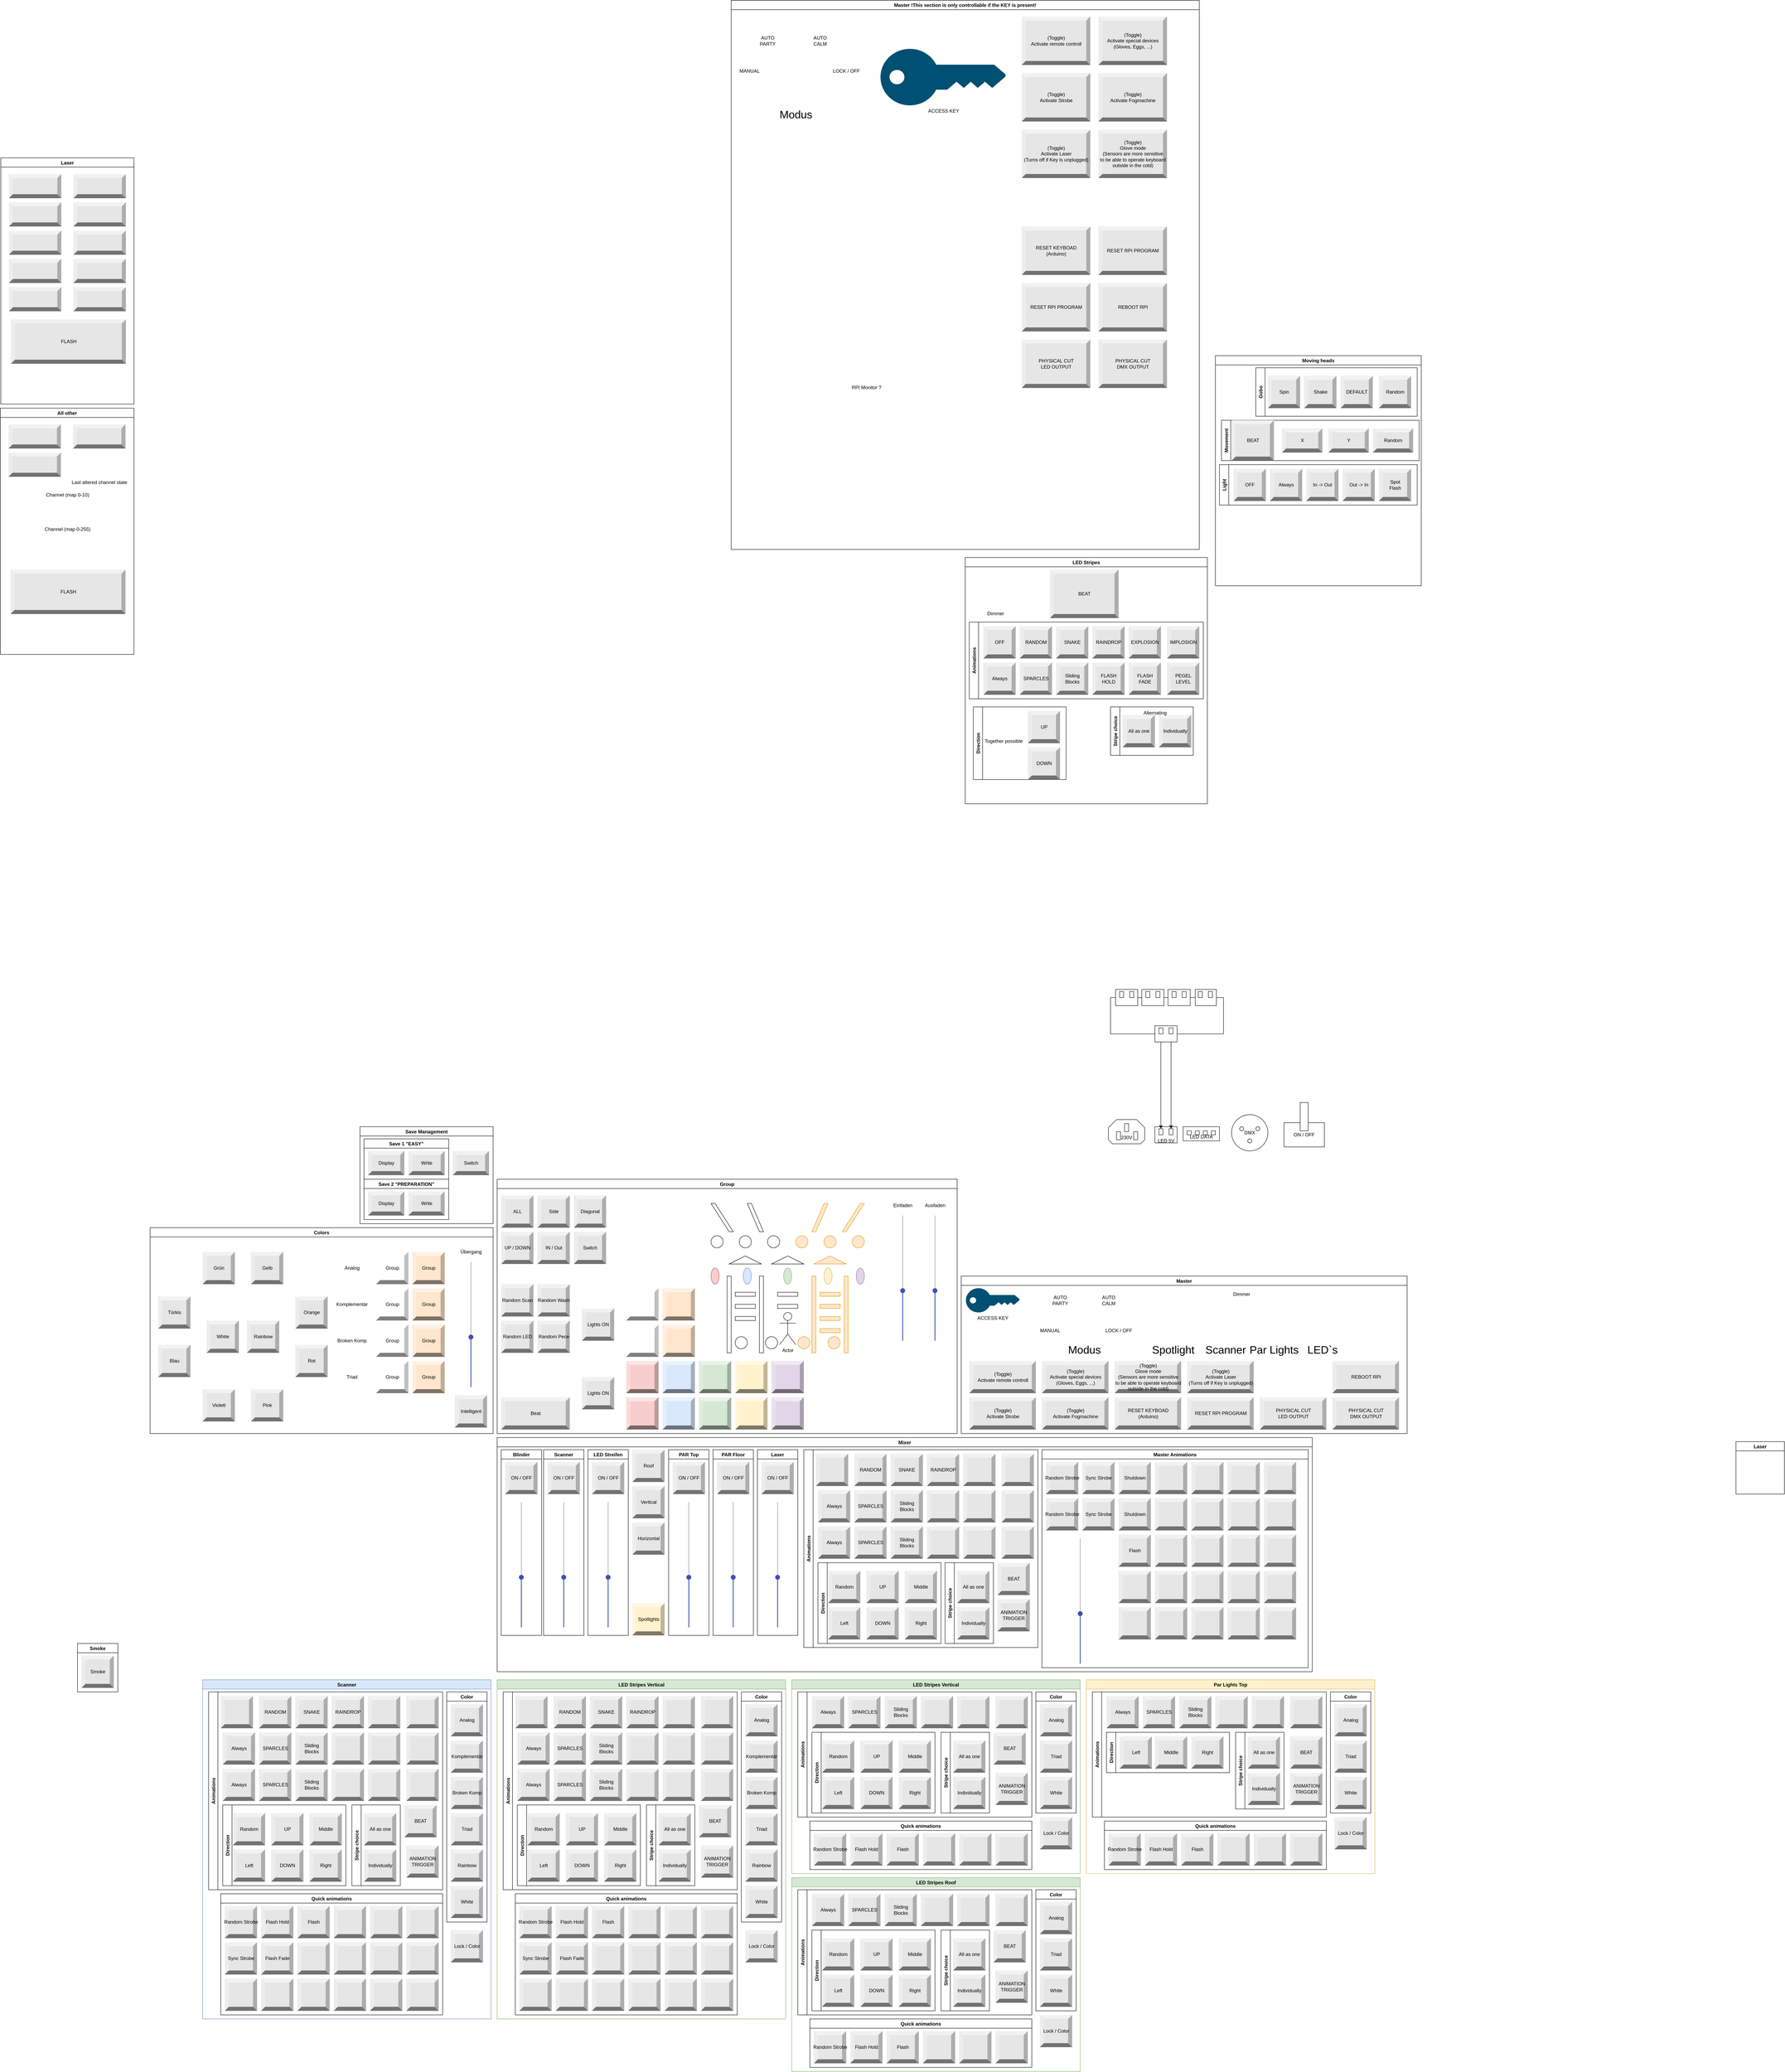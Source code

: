 <mxfile version="20.6.0" type="github">
  <diagram id="EBs3eoclZNxCUd93gEGw" name="Page-1">
    <mxGraphModel dx="1313" dy="2060" grid="1" gridSize="10" guides="1" tooltips="1" connect="1" arrows="1" fold="1" page="1" pageScale="1" pageWidth="850" pageHeight="1100" math="0" shadow="0">
      <root>
        <mxCell id="0" />
        <mxCell id="1" parent="0" />
        <mxCell id="Si6ZbvaaQqSnE2KLARDV-79" value="Moving heads" style="swimlane;" parent="1" vertex="1">
          <mxGeometry x="3020" y="-120" width="510" height="570" as="geometry" />
        </mxCell>
        <mxCell id="X8WdXMTReOl_9unOQ_UK-8" value="Movement" style="swimlane;horizontal=0;" parent="Si6ZbvaaQqSnE2KLARDV-79" vertex="1">
          <mxGeometry x="15" y="160" width="490" height="100" as="geometry" />
        </mxCell>
        <mxCell id="X8WdXMTReOl_9unOQ_UK-9" value="BEAT" style="labelPosition=center;verticalLabelPosition=middle;align=center;html=1;shape=mxgraph.basic.shaded_button;dx=10;fillColor=#E6E6E6;strokeColor=none;" parent="X8WdXMTReOl_9unOQ_UK-8" vertex="1">
          <mxGeometry x="25" width="105" height="100" as="geometry" />
        </mxCell>
        <mxCell id="X8WdXMTReOl_9unOQ_UK-10" value="X" style="labelPosition=center;verticalLabelPosition=middle;align=center;html=1;shape=mxgraph.basic.shaded_button;dx=10;fillColor=#E6E6E6;strokeColor=none;" parent="X8WdXMTReOl_9unOQ_UK-8" vertex="1">
          <mxGeometry x="150" y="20" width="100" height="60" as="geometry" />
        </mxCell>
        <mxCell id="X8WdXMTReOl_9unOQ_UK-12" value="Random" style="labelPosition=center;verticalLabelPosition=middle;align=center;html=1;shape=mxgraph.basic.shaded_button;dx=10;fillColor=#E6E6E6;strokeColor=none;" parent="X8WdXMTReOl_9unOQ_UK-8" vertex="1">
          <mxGeometry x="375" y="20" width="100" height="60" as="geometry" />
        </mxCell>
        <mxCell id="X8WdXMTReOl_9unOQ_UK-11" value="&lt;div&gt;Y&lt;/div&gt;" style="labelPosition=center;verticalLabelPosition=middle;align=center;html=1;shape=mxgraph.basic.shaded_button;dx=10;fillColor=#E6E6E6;strokeColor=none;" parent="X8WdXMTReOl_9unOQ_UK-8" vertex="1">
          <mxGeometry x="265" y="20" width="100" height="60" as="geometry" />
        </mxCell>
        <mxCell id="X8WdXMTReOl_9unOQ_UK-13" value="Light" style="swimlane;horizontal=0;" parent="Si6ZbvaaQqSnE2KLARDV-79" vertex="1">
          <mxGeometry x="10" y="270" width="490" height="100" as="geometry" />
        </mxCell>
        <mxCell id="X8WdXMTReOl_9unOQ_UK-14" value="OFF" style="labelPosition=center;verticalLabelPosition=middle;align=center;html=1;shape=mxgraph.basic.shaded_button;dx=10;fillColor=#E6E6E6;strokeColor=none;" parent="X8WdXMTReOl_9unOQ_UK-13" vertex="1">
          <mxGeometry x="35" y="10" width="80" height="80" as="geometry" />
        </mxCell>
        <mxCell id="X8WdXMTReOl_9unOQ_UK-15" value="Always" style="labelPosition=center;verticalLabelPosition=middle;align=center;html=1;shape=mxgraph.basic.shaded_button;dx=10;fillColor=#E6E6E6;strokeColor=none;" parent="X8WdXMTReOl_9unOQ_UK-13" vertex="1">
          <mxGeometry x="125" y="10" width="80" height="80" as="geometry" />
        </mxCell>
        <mxCell id="X8WdXMTReOl_9unOQ_UK-16" value="Out -&amp;gt; In" style="labelPosition=center;verticalLabelPosition=middle;align=center;html=1;shape=mxgraph.basic.shaded_button;dx=10;fillColor=#E6E6E6;strokeColor=none;" parent="X8WdXMTReOl_9unOQ_UK-13" vertex="1">
          <mxGeometry x="305" y="10" width="80" height="80" as="geometry" />
        </mxCell>
        <mxCell id="X8WdXMTReOl_9unOQ_UK-17" value="In -&amp;gt; Out" style="labelPosition=center;verticalLabelPosition=middle;align=center;html=1;shape=mxgraph.basic.shaded_button;dx=10;fillColor=#E6E6E6;strokeColor=none;" parent="X8WdXMTReOl_9unOQ_UK-13" vertex="1">
          <mxGeometry x="215" y="10" width="80" height="80" as="geometry" />
        </mxCell>
        <mxCell id="X8WdXMTReOl_9unOQ_UK-18" value="&lt;div&gt;Spot&lt;/div&gt;&lt;div&gt;Flash&lt;br&gt;&lt;/div&gt;" style="labelPosition=center;verticalLabelPosition=middle;align=center;html=1;shape=mxgraph.basic.shaded_button;dx=10;fillColor=#E6E6E6;strokeColor=none;" parent="X8WdXMTReOl_9unOQ_UK-13" vertex="1">
          <mxGeometry x="395" y="10" width="80" height="80" as="geometry" />
        </mxCell>
        <mxCell id="X8WdXMTReOl_9unOQ_UK-19" value="Gobo" style="swimlane;horizontal=0;" parent="Si6ZbvaaQqSnE2KLARDV-79" vertex="1">
          <mxGeometry x="100" y="30" width="400" height="120" as="geometry" />
        </mxCell>
        <mxCell id="X8WdXMTReOl_9unOQ_UK-20" value="&lt;div&gt;&lt;span style=&quot;background-color: initial;&quot;&gt;Spin&lt;/span&gt;&lt;br&gt;&lt;/div&gt;" style="labelPosition=center;verticalLabelPosition=middle;align=center;html=1;shape=mxgraph.basic.shaded_button;dx=10;fillColor=#E6E6E6;strokeColor=none;" parent="X8WdXMTReOl_9unOQ_UK-19" vertex="1">
          <mxGeometry x="30" y="20" width="80" height="80" as="geometry" />
        </mxCell>
        <mxCell id="X8WdXMTReOl_9unOQ_UK-21" value="&lt;div&gt;Shake&lt;/div&gt;" style="labelPosition=center;verticalLabelPosition=middle;align=center;html=1;shape=mxgraph.basic.shaded_button;dx=10;fillColor=#E6E6E6;strokeColor=none;" parent="X8WdXMTReOl_9unOQ_UK-19" vertex="1">
          <mxGeometry x="120" y="20" width="80" height="80" as="geometry" />
        </mxCell>
        <mxCell id="X8WdXMTReOl_9unOQ_UK-23" value="DEFAULT" style="labelPosition=center;verticalLabelPosition=middle;align=center;html=1;shape=mxgraph.basic.shaded_button;dx=10;fillColor=#E6E6E6;strokeColor=none;" parent="X8WdXMTReOl_9unOQ_UK-19" vertex="1">
          <mxGeometry x="210" y="20" width="80" height="80" as="geometry" />
        </mxCell>
        <mxCell id="LFXs0zO8Hx01GmSGuNnJ-122" value="Random" style="labelPosition=center;verticalLabelPosition=middle;align=center;html=1;shape=mxgraph.basic.shaded_button;dx=10;fillColor=#E6E6E6;strokeColor=none;" parent="X8WdXMTReOl_9unOQ_UK-19" vertex="1">
          <mxGeometry x="305" y="20" width="80" height="80" as="geometry" />
        </mxCell>
        <mxCell id="Si6ZbvaaQqSnE2KLARDV-82" value="Save Management" style="swimlane;" parent="1" vertex="1">
          <mxGeometry x="900" y="1790" width="330" height="240" as="geometry" />
        </mxCell>
        <mxCell id="Si6ZbvaaQqSnE2KLARDV-92" value="Save 1 &quot;EASY&quot;" style="swimlane;" parent="Si6ZbvaaQqSnE2KLARDV-82" vertex="1">
          <mxGeometry x="10" y="30" width="210" height="100" as="geometry">
            <mxRectangle x="10" y="30" width="120" height="30" as="alternateBounds" />
          </mxGeometry>
        </mxCell>
        <mxCell id="Si6ZbvaaQqSnE2KLARDV-93" value="Display" style="labelPosition=center;verticalLabelPosition=middle;align=center;html=1;shape=mxgraph.basic.shaded_button;dx=10;fillColor=#E6E6E6;strokeColor=none;" parent="Si6ZbvaaQqSnE2KLARDV-92" vertex="1">
          <mxGeometry x="10" y="30" width="90" height="60" as="geometry" />
        </mxCell>
        <mxCell id="Si6ZbvaaQqSnE2KLARDV-94" value="Write" style="labelPosition=center;verticalLabelPosition=middle;align=center;html=1;shape=mxgraph.basic.shaded_button;dx=10;fillColor=#E6E6E6;strokeColor=none;" parent="Si6ZbvaaQqSnE2KLARDV-92" vertex="1">
          <mxGeometry x="110" y="30" width="90" height="60" as="geometry" />
        </mxCell>
        <mxCell id="Si6ZbvaaQqSnE2KLARDV-95" value="Save 2 &quot;PREPARATION&quot;" style="swimlane;" parent="Si6ZbvaaQqSnE2KLARDV-82" vertex="1">
          <mxGeometry x="10" y="130" width="210" height="100" as="geometry" />
        </mxCell>
        <mxCell id="Si6ZbvaaQqSnE2KLARDV-97" value="Display" style="labelPosition=center;verticalLabelPosition=middle;align=center;html=1;shape=mxgraph.basic.shaded_button;dx=10;fillColor=#E6E6E6;strokeColor=none;" parent="Si6ZbvaaQqSnE2KLARDV-95" vertex="1">
          <mxGeometry x="10" y="30" width="90" height="60" as="geometry" />
        </mxCell>
        <mxCell id="Si6ZbvaaQqSnE2KLARDV-98" value="Write" style="labelPosition=center;verticalLabelPosition=middle;align=center;html=1;shape=mxgraph.basic.shaded_button;dx=10;fillColor=#E6E6E6;strokeColor=none;" parent="Si6ZbvaaQqSnE2KLARDV-95" vertex="1">
          <mxGeometry x="110" y="30" width="90" height="60" as="geometry" />
        </mxCell>
        <mxCell id="tadGC4-IvMpw1Pa7mxWx-94" value="Switch" style="labelPosition=center;verticalLabelPosition=middle;align=center;html=1;shape=mxgraph.basic.shaded_button;dx=10;fillColor=#E6E6E6;strokeColor=none;" parent="Si6ZbvaaQqSnE2KLARDV-82" vertex="1">
          <mxGeometry x="230" y="60" width="90" height="60" as="geometry" />
        </mxCell>
        <mxCell id="Si6ZbvaaQqSnE2KLARDV-139" value="LED Stripes" style="swimlane;" parent="1" vertex="1">
          <mxGeometry x="2400" y="380" width="600" height="610" as="geometry" />
        </mxCell>
        <mxCell id="m81HcdqTAT4RKeZ4J-Iu-4" value="Stripe choice" style="swimlane;horizontal=0;" parent="Si6ZbvaaQqSnE2KLARDV-139" vertex="1">
          <mxGeometry x="360" y="370" width="205" height="120" as="geometry" />
        </mxCell>
        <mxCell id="m81HcdqTAT4RKeZ4J-Iu-5" value="All as one" style="labelPosition=center;verticalLabelPosition=middle;align=center;html=1;shape=mxgraph.basic.shaded_button;dx=10;fillColor=#E6E6E6;strokeColor=none;" parent="m81HcdqTAT4RKeZ4J-Iu-4" vertex="1">
          <mxGeometry x="30" y="20" width="80" height="80" as="geometry" />
        </mxCell>
        <mxCell id="m81HcdqTAT4RKeZ4J-Iu-6" value="Individually" style="labelPosition=center;verticalLabelPosition=middle;align=center;html=1;shape=mxgraph.basic.shaded_button;dx=10;fillColor=#E6E6E6;strokeColor=none;" parent="m81HcdqTAT4RKeZ4J-Iu-4" vertex="1">
          <mxGeometry x="120" y="20" width="80" height="80" as="geometry" />
        </mxCell>
        <mxCell id="DIamjsAeuccOloleiY1Q-3" value="Alternating" style="text;html=1;align=center;verticalAlign=middle;resizable=0;points=[];autosize=1;strokeColor=none;fillColor=none;" parent="m81HcdqTAT4RKeZ4J-Iu-4" vertex="1">
          <mxGeometry x="70" width="80" height="30" as="geometry" />
        </mxCell>
        <mxCell id="m81HcdqTAT4RKeZ4J-Iu-10" value="Animations" style="swimlane;horizontal=0;" parent="Si6ZbvaaQqSnE2KLARDV-139" vertex="1">
          <mxGeometry x="10" y="160" width="580" height="190" as="geometry" />
        </mxCell>
        <mxCell id="m81HcdqTAT4RKeZ4J-Iu-11" value="OFF" style="labelPosition=center;verticalLabelPosition=middle;align=center;html=1;shape=mxgraph.basic.shaded_button;dx=10;fillColor=#E6E6E6;strokeColor=none;" parent="m81HcdqTAT4RKeZ4J-Iu-10" vertex="1">
          <mxGeometry x="35" y="10" width="80" height="80" as="geometry" />
        </mxCell>
        <mxCell id="m81HcdqTAT4RKeZ4J-Iu-12" value="RANDOM" style="labelPosition=center;verticalLabelPosition=middle;align=center;html=1;shape=mxgraph.basic.shaded_button;dx=10;fillColor=#E6E6E6;strokeColor=none;" parent="m81HcdqTAT4RKeZ4J-Iu-10" vertex="1">
          <mxGeometry x="125" y="10" width="80" height="80" as="geometry" />
        </mxCell>
        <mxCell id="m81HcdqTAT4RKeZ4J-Iu-13" value="RAINDROP" style="labelPosition=center;verticalLabelPosition=middle;align=center;html=1;shape=mxgraph.basic.shaded_button;dx=10;fillColor=#E6E6E6;strokeColor=none;" parent="m81HcdqTAT4RKeZ4J-Iu-10" vertex="1">
          <mxGeometry x="305" y="10" width="80" height="80" as="geometry" />
        </mxCell>
        <mxCell id="m81HcdqTAT4RKeZ4J-Iu-14" value="SNAKE" style="labelPosition=center;verticalLabelPosition=middle;align=center;html=1;shape=mxgraph.basic.shaded_button;dx=10;fillColor=#E6E6E6;strokeColor=none;" parent="m81HcdqTAT4RKeZ4J-Iu-10" vertex="1">
          <mxGeometry x="215" y="10" width="80" height="80" as="geometry" />
        </mxCell>
        <mxCell id="m81HcdqTAT4RKeZ4J-Iu-15" value="EXPLOSION" style="labelPosition=center;verticalLabelPosition=middle;align=center;html=1;shape=mxgraph.basic.shaded_button;dx=10;fillColor=#E6E6E6;strokeColor=none;" parent="m81HcdqTAT4RKeZ4J-Iu-10" vertex="1">
          <mxGeometry x="395" y="10" width="80" height="80" as="geometry" />
        </mxCell>
        <mxCell id="m81HcdqTAT4RKeZ4J-Iu-19" value="Always" style="labelPosition=center;verticalLabelPosition=middle;align=center;html=1;shape=mxgraph.basic.shaded_button;dx=10;fillColor=#E6E6E6;strokeColor=none;" parent="m81HcdqTAT4RKeZ4J-Iu-10" vertex="1">
          <mxGeometry x="35" y="100" width="80" height="80" as="geometry" />
        </mxCell>
        <mxCell id="m81HcdqTAT4RKeZ4J-Iu-20" value="SPARCLES" style="labelPosition=center;verticalLabelPosition=middle;align=center;html=1;shape=mxgraph.basic.shaded_button;dx=10;fillColor=#E6E6E6;strokeColor=none;" parent="m81HcdqTAT4RKeZ4J-Iu-10" vertex="1">
          <mxGeometry x="125" y="100" width="80" height="80" as="geometry" />
        </mxCell>
        <mxCell id="m81HcdqTAT4RKeZ4J-Iu-21" value="&lt;div&gt;Sliding&lt;/div&gt;&lt;div&gt;Blocks&lt;/div&gt;" style="labelPosition=center;verticalLabelPosition=middle;align=center;html=1;shape=mxgraph.basic.shaded_button;dx=10;fillColor=#E6E6E6;strokeColor=none;" parent="m81HcdqTAT4RKeZ4J-Iu-10" vertex="1">
          <mxGeometry x="215" y="100" width="80" height="80" as="geometry" />
        </mxCell>
        <mxCell id="m81HcdqTAT4RKeZ4J-Iu-22" value="&lt;div&gt;FLASH&lt;/div&gt;&lt;div&gt;HOLD&lt;br&gt;&lt;/div&gt;" style="labelPosition=center;verticalLabelPosition=middle;align=center;html=1;shape=mxgraph.basic.shaded_button;dx=10;fillColor=#E6E6E6;strokeColor=none;" parent="m81HcdqTAT4RKeZ4J-Iu-10" vertex="1">
          <mxGeometry x="305" y="100" width="80" height="80" as="geometry" />
        </mxCell>
        <mxCell id="m81HcdqTAT4RKeZ4J-Iu-23" value="&lt;div&gt;FLASH&lt;/div&gt;&lt;div&gt;FADE&lt;br&gt;&lt;/div&gt;" style="labelPosition=center;verticalLabelPosition=middle;align=center;html=1;shape=mxgraph.basic.shaded_button;dx=10;fillColor=#E6E6E6;strokeColor=none;" parent="m81HcdqTAT4RKeZ4J-Iu-10" vertex="1">
          <mxGeometry x="395" y="100" width="80" height="80" as="geometry" />
        </mxCell>
        <mxCell id="m81HcdqTAT4RKeZ4J-Iu-24" value="IMPLOSION" style="labelPosition=center;verticalLabelPosition=middle;align=center;html=1;shape=mxgraph.basic.shaded_button;dx=10;fillColor=#E6E6E6;strokeColor=none;" parent="m81HcdqTAT4RKeZ4J-Iu-10" vertex="1">
          <mxGeometry x="490" y="10" width="80" height="80" as="geometry" />
        </mxCell>
        <mxCell id="m81HcdqTAT4RKeZ4J-Iu-25" value="&lt;div&gt;PEGEL&lt;/div&gt;&lt;div&gt;LEVEL&lt;br&gt;&lt;/div&gt;" style="labelPosition=center;verticalLabelPosition=middle;align=center;html=1;shape=mxgraph.basic.shaded_button;dx=10;fillColor=#E6E6E6;strokeColor=none;" parent="m81HcdqTAT4RKeZ4J-Iu-10" vertex="1">
          <mxGeometry x="490" y="100" width="80" height="80" as="geometry" />
        </mxCell>
        <mxCell id="m81HcdqTAT4RKeZ4J-Iu-16" value="Direction" style="swimlane;horizontal=0;" parent="Si6ZbvaaQqSnE2KLARDV-139" vertex="1">
          <mxGeometry x="20" y="370" width="230" height="180" as="geometry" />
        </mxCell>
        <mxCell id="m81HcdqTAT4RKeZ4J-Iu-17" value="UP" style="labelPosition=center;verticalLabelPosition=middle;align=center;html=1;shape=mxgraph.basic.shaded_button;dx=10;fillColor=#E6E6E6;strokeColor=none;" parent="m81HcdqTAT4RKeZ4J-Iu-16" vertex="1">
          <mxGeometry x="135" y="10" width="80" height="80" as="geometry" />
        </mxCell>
        <mxCell id="m81HcdqTAT4RKeZ4J-Iu-18" value="DOWN" style="labelPosition=center;verticalLabelPosition=middle;align=center;html=1;shape=mxgraph.basic.shaded_button;dx=10;fillColor=#E6E6E6;strokeColor=none;" parent="m81HcdqTAT4RKeZ4J-Iu-16" vertex="1">
          <mxGeometry x="135" y="100" width="80" height="80" as="geometry" />
        </mxCell>
        <mxCell id="DIamjsAeuccOloleiY1Q-4" value="Together possible" style="text;html=1;align=center;verticalAlign=middle;resizable=0;points=[];autosize=1;strokeColor=none;fillColor=none;" parent="m81HcdqTAT4RKeZ4J-Iu-16" vertex="1">
          <mxGeometry x="15" y="70" width="120" height="30" as="geometry" />
        </mxCell>
        <mxCell id="m81HcdqTAT4RKeZ4J-Iu-26" value="BEAT" style="labelPosition=center;verticalLabelPosition=middle;align=center;html=1;shape=mxgraph.basic.shaded_button;dx=10;fillColor=#E6E6E6;strokeColor=none;" parent="Si6ZbvaaQqSnE2KLARDV-139" vertex="1">
          <mxGeometry x="210" y="30" width="170" height="120" as="geometry" />
        </mxCell>
        <mxCell id="DIamjsAeuccOloleiY1Q-1" value="Dimmer" style="shape=image;html=1;verticalAlign=top;verticalLabelPosition=bottom;labelBackgroundColor=#ffffff;imageAspect=0;aspect=fixed;image=https://cdn3.iconfinder.com/data/icons/energy-and-power-glyph-24-px/24/Analog_device_gauge_gauge_meter_pressure_gauge_speedometer-128.png" parent="Si6ZbvaaQqSnE2KLARDV-139" vertex="1">
          <mxGeometry x="40" y="55" width="70" height="70" as="geometry" />
        </mxCell>
        <mxCell id="Si6ZbvaaQqSnE2KLARDV-184" value="Laser" style="swimlane;" parent="1" vertex="1">
          <mxGeometry x="10" y="-610" width="330" height="610" as="geometry" />
        </mxCell>
        <mxCell id="Si6ZbvaaQqSnE2KLARDV-185" value="" style="labelPosition=center;verticalLabelPosition=middle;align=center;html=1;shape=mxgraph.basic.shaded_button;dx=10;fillColor=#E6E6E6;strokeColor=none;" parent="Si6ZbvaaQqSnE2KLARDV-184" vertex="1">
          <mxGeometry x="20" y="40" width="130" height="60" as="geometry" />
        </mxCell>
        <mxCell id="Si6ZbvaaQqSnE2KLARDV-186" value="" style="labelPosition=center;verticalLabelPosition=middle;align=center;html=1;shape=mxgraph.basic.shaded_button;dx=10;fillColor=#E6E6E6;strokeColor=none;" parent="Si6ZbvaaQqSnE2KLARDV-184" vertex="1">
          <mxGeometry x="180" y="110" width="130" height="60" as="geometry" />
        </mxCell>
        <mxCell id="Si6ZbvaaQqSnE2KLARDV-187" value="" style="labelPosition=center;verticalLabelPosition=middle;align=center;html=1;shape=mxgraph.basic.shaded_button;dx=10;fillColor=#E6E6E6;strokeColor=none;" parent="Si6ZbvaaQqSnE2KLARDV-184" vertex="1">
          <mxGeometry x="20" y="180" width="130" height="60" as="geometry" />
        </mxCell>
        <mxCell id="Si6ZbvaaQqSnE2KLARDV-188" value="" style="labelPosition=center;verticalLabelPosition=middle;align=center;html=1;shape=mxgraph.basic.shaded_button;dx=10;fillColor=#E6E6E6;strokeColor=none;" parent="Si6ZbvaaQqSnE2KLARDV-184" vertex="1">
          <mxGeometry x="180" y="180" width="130" height="60" as="geometry" />
        </mxCell>
        <mxCell id="Si6ZbvaaQqSnE2KLARDV-189" value="" style="labelPosition=center;verticalLabelPosition=middle;align=center;html=1;shape=mxgraph.basic.shaded_button;dx=10;fillColor=#E6E6E6;strokeColor=none;" parent="Si6ZbvaaQqSnE2KLARDV-184" vertex="1">
          <mxGeometry x="180" y="40" width="130" height="60" as="geometry" />
        </mxCell>
        <mxCell id="Si6ZbvaaQqSnE2KLARDV-190" value="" style="labelPosition=center;verticalLabelPosition=middle;align=center;html=1;shape=mxgraph.basic.shaded_button;dx=10;fillColor=#E6E6E6;strokeColor=none;" parent="Si6ZbvaaQqSnE2KLARDV-184" vertex="1">
          <mxGeometry x="20" y="110" width="130" height="60" as="geometry" />
        </mxCell>
        <mxCell id="Si6ZbvaaQqSnE2KLARDV-196" value="FLASH" style="labelPosition=center;verticalLabelPosition=middle;align=center;html=1;shape=mxgraph.basic.shaded_button;dx=10;fillColor=#E6E6E6;strokeColor=none;" parent="Si6ZbvaaQqSnE2KLARDV-184" vertex="1">
          <mxGeometry x="25" y="400" width="285" height="110" as="geometry" />
        </mxCell>
        <mxCell id="Si6ZbvaaQqSnE2KLARDV-204" value="" style="labelPosition=center;verticalLabelPosition=middle;align=center;html=1;shape=mxgraph.basic.shaded_button;dx=10;fillColor=#E6E6E6;strokeColor=none;" parent="Si6ZbvaaQqSnE2KLARDV-184" vertex="1">
          <mxGeometry x="20" y="250" width="130" height="60" as="geometry" />
        </mxCell>
        <mxCell id="Si6ZbvaaQqSnE2KLARDV-205" value="" style="labelPosition=center;verticalLabelPosition=middle;align=center;html=1;shape=mxgraph.basic.shaded_button;dx=10;fillColor=#E6E6E6;strokeColor=none;" parent="Si6ZbvaaQqSnE2KLARDV-184" vertex="1">
          <mxGeometry x="180" y="320" width="130" height="60" as="geometry" />
        </mxCell>
        <mxCell id="Si6ZbvaaQqSnE2KLARDV-208" value="" style="labelPosition=center;verticalLabelPosition=middle;align=center;html=1;shape=mxgraph.basic.shaded_button;dx=10;fillColor=#E6E6E6;strokeColor=none;" parent="Si6ZbvaaQqSnE2KLARDV-184" vertex="1">
          <mxGeometry x="180" y="250" width="130" height="60" as="geometry" />
        </mxCell>
        <mxCell id="Si6ZbvaaQqSnE2KLARDV-209" value="" style="labelPosition=center;verticalLabelPosition=middle;align=center;html=1;shape=mxgraph.basic.shaded_button;dx=10;fillColor=#E6E6E6;strokeColor=none;" parent="Si6ZbvaaQqSnE2KLARDV-184" vertex="1">
          <mxGeometry x="20" y="320" width="130" height="60" as="geometry" />
        </mxCell>
        <mxCell id="Si6ZbvaaQqSnE2KLARDV-211" value="All other" style="swimlane;" parent="1" vertex="1">
          <mxGeometry x="9" y="10" width="331" height="610" as="geometry" />
        </mxCell>
        <mxCell id="Si6ZbvaaQqSnE2KLARDV-220" value="FLASH" style="labelPosition=center;verticalLabelPosition=middle;align=center;html=1;shape=mxgraph.basic.shaded_button;dx=10;fillColor=#E6E6E6;strokeColor=none;" parent="Si6ZbvaaQqSnE2KLARDV-211" vertex="1">
          <mxGeometry x="25" y="400" width="285" height="110" as="geometry" />
        </mxCell>
        <mxCell id="Si6ZbvaaQqSnE2KLARDV-222" value="" style="labelPosition=center;verticalLabelPosition=middle;align=center;html=1;shape=mxgraph.basic.shaded_button;dx=10;fillColor=#E6E6E6;strokeColor=none;" parent="Si6ZbvaaQqSnE2KLARDV-211" vertex="1">
          <mxGeometry x="180" y="40" width="130" height="60" as="geometry" />
        </mxCell>
        <mxCell id="Si6ZbvaaQqSnE2KLARDV-224" value="" style="labelPosition=center;verticalLabelPosition=middle;align=center;html=1;shape=mxgraph.basic.shaded_button;dx=10;fillColor=#E6E6E6;strokeColor=none;" parent="Si6ZbvaaQqSnE2KLARDV-211" vertex="1">
          <mxGeometry x="20" y="40" width="130" height="60" as="geometry" />
        </mxCell>
        <mxCell id="Si6ZbvaaQqSnE2KLARDV-226" value="" style="labelPosition=center;verticalLabelPosition=middle;align=center;html=1;shape=mxgraph.basic.shaded_button;dx=10;fillColor=#E6E6E6;strokeColor=none;" parent="Si6ZbvaaQqSnE2KLARDV-211" vertex="1">
          <mxGeometry x="20" y="110" width="130" height="60" as="geometry" />
        </mxCell>
        <mxCell id="Si6ZbvaaQqSnE2KLARDV-227" value="" style="shape=image;html=1;verticalAlign=top;verticalLabelPosition=bottom;labelBackgroundColor=#ffffff;imageAspect=0;aspect=fixed;image=https://cdn3.iconfinder.com/data/icons/energy-and-power-glyph-24-px/24/Analog_device_gauge_gauge_meter_pressure_gauge_speedometer-128.png" parent="Si6ZbvaaQqSnE2KLARDV-211" vertex="1">
          <mxGeometry x="25.5" y="215" width="70" height="70" as="geometry" />
        </mxCell>
        <mxCell id="Si6ZbvaaQqSnE2KLARDV-228" value="" style="shape=image;html=1;verticalAlign=top;verticalLabelPosition=bottom;labelBackgroundColor=#ffffff;imageAspect=0;aspect=fixed;image=https://cdn3.iconfinder.com/data/icons/energy-and-power-glyph-24-px/24/Analog_device_gauge_gauge_meter_pressure_gauge_speedometer-128.png" parent="Si6ZbvaaQqSnE2KLARDV-211" vertex="1">
          <mxGeometry x="95.5" y="215" width="70" height="70" as="geometry" />
        </mxCell>
        <mxCell id="Si6ZbvaaQqSnE2KLARDV-230" value="" style="shape=image;html=1;verticalAlign=top;verticalLabelPosition=bottom;labelBackgroundColor=#ffffff;imageAspect=0;aspect=fixed;image=https://cdn3.iconfinder.com/data/icons/energy-and-power-glyph-24-px/24/Analog_device_gauge_gauge_meter_pressure_gauge_speedometer-128.png" parent="Si6ZbvaaQqSnE2KLARDV-211" vertex="1">
          <mxGeometry x="165.5" y="215" width="70" height="70" as="geometry" />
        </mxCell>
        <mxCell id="Si6ZbvaaQqSnE2KLARDV-229" value="" style="shape=image;html=1;verticalAlign=top;verticalLabelPosition=bottom;labelBackgroundColor=#ffffff;imageAspect=0;aspect=fixed;image=https://cdn3.iconfinder.com/data/icons/energy-and-power-glyph-24-px/24/Analog_device_gauge_gauge_meter_pressure_gauge_speedometer-128.png" parent="Si6ZbvaaQqSnE2KLARDV-211" vertex="1">
          <mxGeometry x="235.5" y="215" width="70" height="70" as="geometry" />
        </mxCell>
        <mxCell id="Si6ZbvaaQqSnE2KLARDV-231" value="" style="shape=image;html=1;verticalAlign=top;verticalLabelPosition=bottom;labelBackgroundColor=#ffffff;imageAspect=0;aspect=fixed;image=https://cdn3.iconfinder.com/data/icons/energy-and-power-glyph-24-px/24/Analog_device_gauge_gauge_meter_pressure_gauge_speedometer-128.png" parent="Si6ZbvaaQqSnE2KLARDV-211" vertex="1">
          <mxGeometry x="25.5" y="305" width="70" height="70" as="geometry" />
        </mxCell>
        <mxCell id="Si6ZbvaaQqSnE2KLARDV-232" value="" style="shape=image;html=1;verticalAlign=top;verticalLabelPosition=bottom;labelBackgroundColor=#ffffff;imageAspect=0;aspect=fixed;image=https://cdn3.iconfinder.com/data/icons/energy-and-power-glyph-24-px/24/Analog_device_gauge_gauge_meter_pressure_gauge_speedometer-128.png" parent="Si6ZbvaaQqSnE2KLARDV-211" vertex="1">
          <mxGeometry x="95.5" y="305" width="70" height="70" as="geometry" />
        </mxCell>
        <mxCell id="Si6ZbvaaQqSnE2KLARDV-233" value="" style="shape=image;html=1;verticalAlign=top;verticalLabelPosition=bottom;labelBackgroundColor=#ffffff;imageAspect=0;aspect=fixed;image=https://cdn3.iconfinder.com/data/icons/energy-and-power-glyph-24-px/24/Analog_device_gauge_gauge_meter_pressure_gauge_speedometer-128.png" parent="Si6ZbvaaQqSnE2KLARDV-211" vertex="1">
          <mxGeometry x="165.5" y="305" width="70" height="70" as="geometry" />
        </mxCell>
        <mxCell id="Si6ZbvaaQqSnE2KLARDV-234" value="" style="shape=image;html=1;verticalAlign=top;verticalLabelPosition=bottom;labelBackgroundColor=#ffffff;imageAspect=0;aspect=fixed;image=https://cdn3.iconfinder.com/data/icons/energy-and-power-glyph-24-px/24/Analog_device_gauge_gauge_meter_pressure_gauge_speedometer-128.png" parent="Si6ZbvaaQqSnE2KLARDV-211" vertex="1">
          <mxGeometry x="235.5" y="305" width="70" height="70" as="geometry" />
        </mxCell>
        <mxCell id="Si6ZbvaaQqSnE2KLARDV-235" value="Channel (map 0-10)" style="text;html=1;align=center;verticalAlign=middle;resizable=0;points=[];autosize=1;strokeColor=none;fillColor=none;" parent="Si6ZbvaaQqSnE2KLARDV-211" vertex="1">
          <mxGeometry x="100.5" y="200" width="130" height="30" as="geometry" />
        </mxCell>
        <mxCell id="Si6ZbvaaQqSnE2KLARDV-236" value="Channel (map 0-255)" style="text;html=1;align=center;verticalAlign=middle;resizable=0;points=[];autosize=1;strokeColor=none;fillColor=none;" parent="Si6ZbvaaQqSnE2KLARDV-211" vertex="1">
          <mxGeometry x="96" y="285" width="140" height="30" as="geometry" />
        </mxCell>
        <mxCell id="Si6ZbvaaQqSnE2KLARDV-237" value="Last altered channel state" style="shape=image;html=1;verticalAlign=top;verticalLabelPosition=bottom;labelBackgroundColor=#ffffff;imageAspect=0;aspect=fixed;image=https://cdn1.iconfinder.com/data/icons/100-basic-for-user-interface/32/29-Screen-128.png" parent="Si6ZbvaaQqSnE2KLARDV-211" vertex="1">
          <mxGeometry x="215" y="110" width="60" height="60" as="geometry" />
        </mxCell>
        <mxCell id="LFXs0zO8Hx01GmSGuNnJ-1" value="Colors" style="swimlane;" parent="1" vertex="1">
          <mxGeometry x="380" y="2040" width="850" height="510" as="geometry">
            <mxRectangle x="-810" y="-35" width="80" height="30" as="alternateBounds" />
          </mxGeometry>
        </mxCell>
        <mxCell id="LFXs0zO8Hx01GmSGuNnJ-52" value="Grün" style="labelPosition=center;verticalLabelPosition=middle;align=center;html=1;shape=mxgraph.basic.shaded_button;dx=10;fillColor=#E6E6E6;strokeColor=none;" parent="LFXs0zO8Hx01GmSGuNnJ-1" vertex="1">
          <mxGeometry x="130" y="60" width="80" height="80" as="geometry" />
        </mxCell>
        <mxCell id="LFXs0zO8Hx01GmSGuNnJ-53" value="Gelb" style="labelPosition=center;verticalLabelPosition=middle;align=center;html=1;shape=mxgraph.basic.shaded_button;dx=10;fillColor=#E6E6E6;strokeColor=none;" parent="LFXs0zO8Hx01GmSGuNnJ-1" vertex="1">
          <mxGeometry x="250" y="60" width="80" height="80" as="geometry" />
        </mxCell>
        <mxCell id="LFXs0zO8Hx01GmSGuNnJ-54" value="Orange" style="labelPosition=center;verticalLabelPosition=middle;align=center;html=1;shape=mxgraph.basic.shaded_button;dx=10;fillColor=#E6E6E6;strokeColor=none;" parent="LFXs0zO8Hx01GmSGuNnJ-1" vertex="1">
          <mxGeometry x="360" y="170" width="80" height="80" as="geometry" />
        </mxCell>
        <mxCell id="LFXs0zO8Hx01GmSGuNnJ-55" value="Rot" style="labelPosition=center;verticalLabelPosition=middle;align=center;html=1;shape=mxgraph.basic.shaded_button;dx=10;fillColor=#E6E6E6;strokeColor=none;" parent="LFXs0zO8Hx01GmSGuNnJ-1" vertex="1">
          <mxGeometry x="360" y="290" width="80" height="80" as="geometry" />
        </mxCell>
        <mxCell id="LFXs0zO8Hx01GmSGuNnJ-56" value="Türkis" style="labelPosition=center;verticalLabelPosition=middle;align=center;html=1;shape=mxgraph.basic.shaded_button;dx=10;fillColor=#E6E6E6;strokeColor=none;" parent="LFXs0zO8Hx01GmSGuNnJ-1" vertex="1">
          <mxGeometry x="20" y="170" width="80" height="80" as="geometry" />
        </mxCell>
        <mxCell id="LFXs0zO8Hx01GmSGuNnJ-57" value="Blau" style="labelPosition=center;verticalLabelPosition=middle;align=center;html=1;shape=mxgraph.basic.shaded_button;dx=10;fillColor=#E6E6E6;strokeColor=none;" parent="LFXs0zO8Hx01GmSGuNnJ-1" vertex="1">
          <mxGeometry x="20" y="290" width="80" height="80" as="geometry" />
        </mxCell>
        <mxCell id="LFXs0zO8Hx01GmSGuNnJ-58" value="Violett" style="labelPosition=center;verticalLabelPosition=middle;align=center;html=1;shape=mxgraph.basic.shaded_button;dx=10;fillColor=#E6E6E6;strokeColor=none;" parent="LFXs0zO8Hx01GmSGuNnJ-1" vertex="1">
          <mxGeometry x="130" y="400" width="80" height="80" as="geometry" />
        </mxCell>
        <mxCell id="LFXs0zO8Hx01GmSGuNnJ-59" value="Pink" style="labelPosition=center;verticalLabelPosition=middle;align=center;html=1;shape=mxgraph.basic.shaded_button;dx=10;fillColor=#E6E6E6;strokeColor=none;" parent="LFXs0zO8Hx01GmSGuNnJ-1" vertex="1">
          <mxGeometry x="250" y="400" width="80" height="80" as="geometry" />
        </mxCell>
        <mxCell id="LFXs0zO8Hx01GmSGuNnJ-65" value="White" style="labelPosition=center;verticalLabelPosition=middle;align=center;html=1;shape=mxgraph.basic.shaded_button;dx=10;fillColor=#E6E6E6;strokeColor=none;" parent="LFXs0zO8Hx01GmSGuNnJ-1" vertex="1">
          <mxGeometry x="140" y="230" width="80" height="80" as="geometry" />
        </mxCell>
        <mxCell id="LFXs0zO8Hx01GmSGuNnJ-66" value="Rainbow" style="labelPosition=center;verticalLabelPosition=middle;align=center;html=1;shape=mxgraph.basic.shaded_button;dx=10;fillColor=#E6E6E6;strokeColor=none;" parent="LFXs0zO8Hx01GmSGuNnJ-1" vertex="1">
          <mxGeometry x="240" y="230" width="80" height="80" as="geometry" />
        </mxCell>
        <mxCell id="LFXs0zO8Hx01GmSGuNnJ-67" value="" style="dashed=0;verticalLabelPosition=bottom;verticalAlign=top;align=center;shape=mxgraph.gmdl.slider2;barPos=40;strokeColor=#3F51B5;opacity=100;strokeWidth=2;fillColor=#3F51B5;handleSize=10;shadow=0;rotation=-90;" parent="LFXs0zO8Hx01GmSGuNnJ-1" vertex="1">
          <mxGeometry x="640" y="235" width="310" height="10" as="geometry" />
        </mxCell>
        <mxCell id="LFXs0zO8Hx01GmSGuNnJ-68" value="Übergang" style="text;html=1;align=center;verticalAlign=middle;resizable=0;points=[];autosize=1;strokeColor=none;fillColor=none;" parent="LFXs0zO8Hx01GmSGuNnJ-1" vertex="1">
          <mxGeometry x="755" y="45" width="80" height="30" as="geometry" />
        </mxCell>
        <mxCell id="LFXs0zO8Hx01GmSGuNnJ-95" value="Intelligent" style="labelPosition=center;verticalLabelPosition=middle;align=center;html=1;shape=mxgraph.basic.shaded_button;dx=10;fillColor=#E6E6E6;strokeColor=none;" parent="LFXs0zO8Hx01GmSGuNnJ-1" vertex="1">
          <mxGeometry x="755" y="415" width="80" height="80" as="geometry" />
        </mxCell>
        <mxCell id="ZORJlwK6zz0ALQGz4_T3-19" value="Group" style="labelPosition=center;verticalLabelPosition=middle;align=center;html=1;shape=mxgraph.basic.shaded_button;dx=10;" vertex="1" parent="LFXs0zO8Hx01GmSGuNnJ-1">
          <mxGeometry x="560" y="60" width="80" height="80" as="geometry" />
        </mxCell>
        <mxCell id="ZORJlwK6zz0ALQGz4_T3-20" value="Analog" style="text;html=1;align=center;verticalAlign=middle;resizable=0;points=[];autosize=1;strokeColor=none;fillColor=none;" vertex="1" parent="LFXs0zO8Hx01GmSGuNnJ-1">
          <mxGeometry x="470" y="85" width="60" height="30" as="geometry" />
        </mxCell>
        <mxCell id="ZORJlwK6zz0ALQGz4_T3-21" value="Group" style="labelPosition=center;verticalLabelPosition=middle;align=center;html=1;shape=mxgraph.basic.shaded_button;dx=10;fillColor=#ffe6cc;strokeColor=#d79b00;" vertex="1" parent="LFXs0zO8Hx01GmSGuNnJ-1">
          <mxGeometry x="650" y="60" width="80" height="80" as="geometry" />
        </mxCell>
        <mxCell id="ZORJlwK6zz0ALQGz4_T3-26" value="Group" style="labelPosition=center;verticalLabelPosition=middle;align=center;html=1;shape=mxgraph.basic.shaded_button;dx=10;" vertex="1" parent="LFXs0zO8Hx01GmSGuNnJ-1">
          <mxGeometry x="560" y="150" width="80" height="80" as="geometry" />
        </mxCell>
        <mxCell id="ZORJlwK6zz0ALQGz4_T3-27" value="Komplementär" style="text;html=1;align=center;verticalAlign=middle;resizable=0;points=[];autosize=1;strokeColor=none;fillColor=none;" vertex="1" parent="LFXs0zO8Hx01GmSGuNnJ-1">
          <mxGeometry x="450" y="175" width="100" height="30" as="geometry" />
        </mxCell>
        <mxCell id="ZORJlwK6zz0ALQGz4_T3-28" value="Group" style="labelPosition=center;verticalLabelPosition=middle;align=center;html=1;shape=mxgraph.basic.shaded_button;dx=10;fillColor=#ffe6cc;strokeColor=#d79b00;" vertex="1" parent="LFXs0zO8Hx01GmSGuNnJ-1">
          <mxGeometry x="650" y="150" width="80" height="80" as="geometry" />
        </mxCell>
        <mxCell id="ZORJlwK6zz0ALQGz4_T3-33" value="Group" style="labelPosition=center;verticalLabelPosition=middle;align=center;html=1;shape=mxgraph.basic.shaded_button;dx=10;" vertex="1" parent="LFXs0zO8Hx01GmSGuNnJ-1">
          <mxGeometry x="560" y="240" width="80" height="80" as="geometry" />
        </mxCell>
        <mxCell id="ZORJlwK6zz0ALQGz4_T3-34" value="Broken Komp" style="text;html=1;align=center;verticalAlign=middle;resizable=0;points=[];autosize=1;strokeColor=none;fillColor=none;" vertex="1" parent="LFXs0zO8Hx01GmSGuNnJ-1">
          <mxGeometry x="450" y="265" width="100" height="30" as="geometry" />
        </mxCell>
        <mxCell id="ZORJlwK6zz0ALQGz4_T3-35" value="Group" style="labelPosition=center;verticalLabelPosition=middle;align=center;html=1;shape=mxgraph.basic.shaded_button;dx=10;fillColor=#ffe6cc;strokeColor=#d79b00;" vertex="1" parent="LFXs0zO8Hx01GmSGuNnJ-1">
          <mxGeometry x="650" y="240" width="80" height="80" as="geometry" />
        </mxCell>
        <mxCell id="ZORJlwK6zz0ALQGz4_T3-40" value="Group" style="labelPosition=center;verticalLabelPosition=middle;align=center;html=1;shape=mxgraph.basic.shaded_button;dx=10;" vertex="1" parent="LFXs0zO8Hx01GmSGuNnJ-1">
          <mxGeometry x="560" y="330" width="80" height="80" as="geometry" />
        </mxCell>
        <mxCell id="ZORJlwK6zz0ALQGz4_T3-41" value="Triad" style="text;html=1;align=center;verticalAlign=middle;resizable=0;points=[];autosize=1;strokeColor=none;fillColor=none;" vertex="1" parent="LFXs0zO8Hx01GmSGuNnJ-1">
          <mxGeometry x="475" y="355" width="50" height="30" as="geometry" />
        </mxCell>
        <mxCell id="ZORJlwK6zz0ALQGz4_T3-42" value="Group" style="labelPosition=center;verticalLabelPosition=middle;align=center;html=1;shape=mxgraph.basic.shaded_button;dx=10;fillColor=#ffe6cc;strokeColor=#d79b00;" vertex="1" parent="LFXs0zO8Hx01GmSGuNnJ-1">
          <mxGeometry x="650" y="330" width="80" height="80" as="geometry" />
        </mxCell>
        <mxCell id="LFXs0zO8Hx01GmSGuNnJ-34" value="Group" style="swimlane;" parent="1" vertex="1">
          <mxGeometry x="1240" y="1920" width="1140" height="630" as="geometry">
            <mxRectangle x="-810" y="-35" width="80" height="30" as="alternateBounds" />
          </mxGeometry>
        </mxCell>
        <mxCell id="tadGC4-IvMpw1Pa7mxWx-28" value="ALL" style="labelPosition=center;verticalLabelPosition=middle;align=center;html=1;shape=mxgraph.basic.shaded_button;dx=10;fillColor=#E6E6E6;strokeColor=none;" parent="LFXs0zO8Hx01GmSGuNnJ-34" vertex="1">
          <mxGeometry x="10" y="40" width="80" height="80" as="geometry" />
        </mxCell>
        <mxCell id="tadGC4-IvMpw1Pa7mxWx-44" value="UP / DOWN" style="labelPosition=center;verticalLabelPosition=middle;align=center;html=1;shape=mxgraph.basic.shaded_button;dx=10;fillColor=#E6E6E6;strokeColor=none;" parent="LFXs0zO8Hx01GmSGuNnJ-34" vertex="1">
          <mxGeometry x="10" y="130" width="80" height="80" as="geometry" />
        </mxCell>
        <mxCell id="tadGC4-IvMpw1Pa7mxWx-45" value="IN / Out" style="labelPosition=center;verticalLabelPosition=middle;align=center;html=1;shape=mxgraph.basic.shaded_button;dx=10;fillColor=#E6E6E6;strokeColor=none;" parent="LFXs0zO8Hx01GmSGuNnJ-34" vertex="1">
          <mxGeometry x="100" y="130" width="80" height="80" as="geometry" />
        </mxCell>
        <mxCell id="tadGC4-IvMpw1Pa7mxWx-46" value="Side" style="labelPosition=center;verticalLabelPosition=middle;align=center;html=1;shape=mxgraph.basic.shaded_button;dx=10;fillColor=#E6E6E6;strokeColor=none;" parent="LFXs0zO8Hx01GmSGuNnJ-34" vertex="1">
          <mxGeometry x="100" y="40" width="80" height="80" as="geometry" />
        </mxCell>
        <mxCell id="tadGC4-IvMpw1Pa7mxWx-47" value="Random Scan" style="labelPosition=center;verticalLabelPosition=middle;align=center;html=1;shape=mxgraph.basic.shaded_button;dx=10;fillColor=#E6E6E6;strokeColor=none;" parent="LFXs0zO8Hx01GmSGuNnJ-34" vertex="1">
          <mxGeometry x="10" y="260" width="80" height="80" as="geometry" />
        </mxCell>
        <mxCell id="tadGC4-IvMpw1Pa7mxWx-48" value="Random LED" style="labelPosition=center;verticalLabelPosition=middle;align=center;html=1;shape=mxgraph.basic.shaded_button;dx=10;fillColor=#E6E6E6;strokeColor=none;" parent="LFXs0zO8Hx01GmSGuNnJ-34" vertex="1">
          <mxGeometry x="10" y="350" width="80" height="80" as="geometry" />
        </mxCell>
        <mxCell id="tadGC4-IvMpw1Pa7mxWx-64" value="Actor" style="shape=umlActor;verticalLabelPosition=bottom;verticalAlign=top;html=1;outlineConnect=0;" parent="LFXs0zO8Hx01GmSGuNnJ-34" vertex="1">
          <mxGeometry x="700" y="330" width="40" height="80" as="geometry" />
        </mxCell>
        <mxCell id="tadGC4-IvMpw1Pa7mxWx-69" value="" style="ellipse;whiteSpace=wrap;html=1;aspect=fixed;" parent="LFXs0zO8Hx01GmSGuNnJ-34" vertex="1">
          <mxGeometry x="530" y="140" width="30" height="30" as="geometry" />
        </mxCell>
        <mxCell id="tadGC4-IvMpw1Pa7mxWx-70" value="" style="ellipse;whiteSpace=wrap;html=1;aspect=fixed;" parent="LFXs0zO8Hx01GmSGuNnJ-34" vertex="1">
          <mxGeometry x="600" y="140" width="30" height="30" as="geometry" />
        </mxCell>
        <mxCell id="tadGC4-IvMpw1Pa7mxWx-71" value="" style="ellipse;whiteSpace=wrap;html=1;aspect=fixed;" parent="LFXs0zO8Hx01GmSGuNnJ-34" vertex="1">
          <mxGeometry x="670" y="140" width="30" height="30" as="geometry" />
        </mxCell>
        <mxCell id="tadGC4-IvMpw1Pa7mxWx-72" value="" style="ellipse;whiteSpace=wrap;html=1;aspect=fixed;fillColor=#ffe6cc;strokeColor=#d79b00;" parent="LFXs0zO8Hx01GmSGuNnJ-34" vertex="1">
          <mxGeometry x="740" y="140" width="30" height="30" as="geometry" />
        </mxCell>
        <mxCell id="tadGC4-IvMpw1Pa7mxWx-73" value="" style="ellipse;whiteSpace=wrap;html=1;aspect=fixed;fillColor=#ffe6cc;strokeColor=#d79b00;" parent="LFXs0zO8Hx01GmSGuNnJ-34" vertex="1">
          <mxGeometry x="810" y="140" width="30" height="30" as="geometry" />
        </mxCell>
        <mxCell id="tadGC4-IvMpw1Pa7mxWx-74" value="" style="ellipse;whiteSpace=wrap;html=1;aspect=fixed;fillColor=#ffe6cc;strokeColor=#d79b00;" parent="LFXs0zO8Hx01GmSGuNnJ-34" vertex="1">
          <mxGeometry x="880" y="140" width="30" height="30" as="geometry" />
        </mxCell>
        <mxCell id="tadGC4-IvMpw1Pa7mxWx-76" value="" style="ellipse;whiteSpace=wrap;html=1;fillColor=#f8cecc;strokeColor=#b85450;" parent="LFXs0zO8Hx01GmSGuNnJ-34" vertex="1">
          <mxGeometry x="530" y="220" width="20" height="40" as="geometry" />
        </mxCell>
        <mxCell id="tadGC4-IvMpw1Pa7mxWx-77" value="" style="ellipse;whiteSpace=wrap;html=1;fillColor=#dae8fc;strokeColor=#6c8ebf;" parent="LFXs0zO8Hx01GmSGuNnJ-34" vertex="1">
          <mxGeometry x="610" y="220" width="20" height="40" as="geometry" />
        </mxCell>
        <mxCell id="tadGC4-IvMpw1Pa7mxWx-78" value="" style="ellipse;whiteSpace=wrap;html=1;fillColor=#d5e8d4;strokeColor=#82b366;" parent="LFXs0zO8Hx01GmSGuNnJ-34" vertex="1">
          <mxGeometry x="710" y="220" width="20" height="40" as="geometry" />
        </mxCell>
        <mxCell id="tadGC4-IvMpw1Pa7mxWx-79" value="" style="ellipse;whiteSpace=wrap;html=1;fillColor=#fff2cc;strokeColor=#d6b656;" parent="LFXs0zO8Hx01GmSGuNnJ-34" vertex="1">
          <mxGeometry x="810" y="220" width="20" height="40" as="geometry" />
        </mxCell>
        <mxCell id="tadGC4-IvMpw1Pa7mxWx-80" value="" style="ellipse;whiteSpace=wrap;html=1;fillColor=#e1d5e7;strokeColor=#9673a6;" parent="LFXs0zO8Hx01GmSGuNnJ-34" vertex="1">
          <mxGeometry x="890" y="220" width="20" height="40" as="geometry" />
        </mxCell>
        <mxCell id="tadGC4-IvMpw1Pa7mxWx-82" value="" style="triangle;whiteSpace=wrap;html=1;rotation=-90;fillColor=#ffe6cc;strokeColor=#d79b00;" parent="LFXs0zO8Hx01GmSGuNnJ-34" vertex="1">
          <mxGeometry x="815" y="160" width="20" height="80" as="geometry" />
        </mxCell>
        <mxCell id="tadGC4-IvMpw1Pa7mxWx-83" value="" style="triangle;whiteSpace=wrap;html=1;rotation=-90;" parent="LFXs0zO8Hx01GmSGuNnJ-34" vertex="1">
          <mxGeometry x="605" y="160" width="20" height="80" as="geometry" />
        </mxCell>
        <mxCell id="tadGC4-IvMpw1Pa7mxWx-86" value="" style="rounded=0;whiteSpace=wrap;html=1;" parent="LFXs0zO8Hx01GmSGuNnJ-34" vertex="1">
          <mxGeometry x="570" y="240" width="10" height="190" as="geometry" />
        </mxCell>
        <mxCell id="tadGC4-IvMpw1Pa7mxWx-87" value="" style="rounded=0;whiteSpace=wrap;html=1;" parent="LFXs0zO8Hx01GmSGuNnJ-34" vertex="1">
          <mxGeometry x="650" y="240" width="10" height="190" as="geometry" />
        </mxCell>
        <mxCell id="tadGC4-IvMpw1Pa7mxWx-88" value="" style="rounded=0;whiteSpace=wrap;html=1;fillColor=#ffe6cc;strokeColor=#d79b00;" parent="LFXs0zO8Hx01GmSGuNnJ-34" vertex="1">
          <mxGeometry x="780" y="240" width="10" height="190" as="geometry" />
        </mxCell>
        <mxCell id="tadGC4-IvMpw1Pa7mxWx-89" value="" style="rounded=0;whiteSpace=wrap;html=1;fillColor=#ffe6cc;strokeColor=#d79b00;" parent="LFXs0zO8Hx01GmSGuNnJ-34" vertex="1">
          <mxGeometry x="860" y="240" width="10" height="190" as="geometry" />
        </mxCell>
        <mxCell id="tadGC4-IvMpw1Pa7mxWx-90" value="" style="labelPosition=center;verticalLabelPosition=middle;align=center;html=1;shape=mxgraph.basic.shaded_button;dx=10;" parent="LFXs0zO8Hx01GmSGuNnJ-34" vertex="1">
          <mxGeometry x="320" y="270" width="80" height="80" as="geometry" />
        </mxCell>
        <mxCell id="tadGC4-IvMpw1Pa7mxWx-91" value="" style="labelPosition=center;verticalLabelPosition=middle;align=center;html=1;shape=mxgraph.basic.shaded_button;dx=10;fillColor=#ffe6cc;strokeColor=#d79b00;" parent="LFXs0zO8Hx01GmSGuNnJ-34" vertex="1">
          <mxGeometry x="410" y="270" width="80" height="80" as="geometry" />
        </mxCell>
        <mxCell id="tadGC4-IvMpw1Pa7mxWx-95" value="Random Wash" style="labelPosition=center;verticalLabelPosition=middle;align=center;html=1;shape=mxgraph.basic.shaded_button;dx=10;fillColor=#E6E6E6;strokeColor=none;" parent="LFXs0zO8Hx01GmSGuNnJ-34" vertex="1">
          <mxGeometry x="100" y="260" width="80" height="80" as="geometry" />
        </mxCell>
        <mxCell id="tadGC4-IvMpw1Pa7mxWx-96" value="Random Pece" style="labelPosition=center;verticalLabelPosition=middle;align=center;html=1;shape=mxgraph.basic.shaded_button;dx=10;fillColor=#E6E6E6;strokeColor=none;" parent="LFXs0zO8Hx01GmSGuNnJ-34" vertex="1">
          <mxGeometry x="100" y="350" width="80" height="80" as="geometry" />
        </mxCell>
        <mxCell id="tadGC4-IvMpw1Pa7mxWx-49" value="" style="labelPosition=center;verticalLabelPosition=middle;align=center;html=1;shape=mxgraph.basic.shaded_button;dx=10;fillColor=#f8cecc;strokeColor=#b85450;" parent="LFXs0zO8Hx01GmSGuNnJ-34" vertex="1">
          <mxGeometry x="320" y="450" width="80" height="80" as="geometry" />
        </mxCell>
        <mxCell id="tadGC4-IvMpw1Pa7mxWx-50" value="" style="labelPosition=center;verticalLabelPosition=middle;align=center;html=1;shape=mxgraph.basic.shaded_button;dx=10;fillColor=#dae8fc;strokeColor=#6c8ebf;" parent="LFXs0zO8Hx01GmSGuNnJ-34" vertex="1">
          <mxGeometry x="410" y="450" width="80" height="80" as="geometry" />
        </mxCell>
        <mxCell id="tadGC4-IvMpw1Pa7mxWx-52" value="" style="labelPosition=center;verticalLabelPosition=middle;align=center;html=1;shape=mxgraph.basic.shaded_button;dx=10;fillColor=#fff2cc;strokeColor=#d6b656;" parent="LFXs0zO8Hx01GmSGuNnJ-34" vertex="1">
          <mxGeometry x="590" y="450" width="80" height="80" as="geometry" />
        </mxCell>
        <mxCell id="tadGC4-IvMpw1Pa7mxWx-84" value="" style="labelPosition=center;verticalLabelPosition=middle;align=center;html=1;shape=mxgraph.basic.shaded_button;dx=10;fillColor=#d5e8d4;strokeColor=#82b366;" parent="LFXs0zO8Hx01GmSGuNnJ-34" vertex="1">
          <mxGeometry x="500" y="450" width="80" height="80" as="geometry" />
        </mxCell>
        <mxCell id="tadGC4-IvMpw1Pa7mxWx-85" value="" style="labelPosition=center;verticalLabelPosition=middle;align=center;html=1;shape=mxgraph.basic.shaded_button;dx=10;fillColor=#e1d5e7;strokeColor=#9673a6;" parent="LFXs0zO8Hx01GmSGuNnJ-34" vertex="1">
          <mxGeometry x="680" y="450" width="80" height="80" as="geometry" />
        </mxCell>
        <mxCell id="tadGC4-IvMpw1Pa7mxWx-97" value="Lights ON" style="labelPosition=center;verticalLabelPosition=middle;align=center;html=1;shape=mxgraph.basic.shaded_button;dx=10;fillColor=#E6E6E6;strokeColor=none;" parent="LFXs0zO8Hx01GmSGuNnJ-34" vertex="1">
          <mxGeometry x="210" y="320" width="80" height="80" as="geometry" />
        </mxCell>
        <mxCell id="tadGC4-IvMpw1Pa7mxWx-100" value="" style="dashed=0;verticalLabelPosition=bottom;verticalAlign=top;align=center;shape=mxgraph.gmdl.slider2;barPos=40;strokeColor=#3F51B5;opacity=100;strokeWidth=2;fillColor=#3F51B5;handleSize=10;shadow=0;rotation=-90;" parent="LFXs0zO8Hx01GmSGuNnJ-34" vertex="1">
          <mxGeometry x="850" y="240" width="310" height="10" as="geometry" />
        </mxCell>
        <mxCell id="tadGC4-IvMpw1Pa7mxWx-101" value="Einfaden" style="text;html=1;align=center;verticalAlign=middle;resizable=0;points=[];autosize=1;strokeColor=none;fillColor=none;" parent="LFXs0zO8Hx01GmSGuNnJ-34" vertex="1">
          <mxGeometry x="970" y="50" width="70" height="30" as="geometry" />
        </mxCell>
        <mxCell id="tadGC4-IvMpw1Pa7mxWx-102" value="Beat" style="labelPosition=center;verticalLabelPosition=middle;align=center;html=1;shape=mxgraph.basic.shaded_button;dx=10;fillColor=#E6E6E6;strokeColor=none;" parent="LFXs0zO8Hx01GmSGuNnJ-34" vertex="1">
          <mxGeometry x="10" y="540" width="170" height="80" as="geometry" />
        </mxCell>
        <mxCell id="tadGC4-IvMpw1Pa7mxWx-111" value="" style="labelPosition=center;verticalLabelPosition=middle;align=center;html=1;shape=mxgraph.basic.shaded_button;dx=10;" parent="LFXs0zO8Hx01GmSGuNnJ-34" vertex="1">
          <mxGeometry x="320" y="360" width="80" height="80" as="geometry" />
        </mxCell>
        <mxCell id="tadGC4-IvMpw1Pa7mxWx-112" value="" style="labelPosition=center;verticalLabelPosition=middle;align=center;html=1;shape=mxgraph.basic.shaded_button;dx=10;fillColor=#ffe6cc;strokeColor=#d79b00;" parent="LFXs0zO8Hx01GmSGuNnJ-34" vertex="1">
          <mxGeometry x="410" y="360" width="80" height="80" as="geometry" />
        </mxCell>
        <mxCell id="tadGC4-IvMpw1Pa7mxWx-113" value="" style="labelPosition=center;verticalLabelPosition=middle;align=center;html=1;shape=mxgraph.basic.shaded_button;dx=10;fillColor=#f8cecc;strokeColor=#b85450;" parent="LFXs0zO8Hx01GmSGuNnJ-34" vertex="1">
          <mxGeometry x="320" y="540" width="80" height="80" as="geometry" />
        </mxCell>
        <mxCell id="tadGC4-IvMpw1Pa7mxWx-114" value="" style="labelPosition=center;verticalLabelPosition=middle;align=center;html=1;shape=mxgraph.basic.shaded_button;dx=10;fillColor=#dae8fc;strokeColor=#6c8ebf;" parent="LFXs0zO8Hx01GmSGuNnJ-34" vertex="1">
          <mxGeometry x="410" y="540" width="80" height="80" as="geometry" />
        </mxCell>
        <mxCell id="tadGC4-IvMpw1Pa7mxWx-115" value="" style="labelPosition=center;verticalLabelPosition=middle;align=center;html=1;shape=mxgraph.basic.shaded_button;dx=10;fillColor=#fff2cc;strokeColor=#d6b656;" parent="LFXs0zO8Hx01GmSGuNnJ-34" vertex="1">
          <mxGeometry x="590" y="540" width="80" height="80" as="geometry" />
        </mxCell>
        <mxCell id="tadGC4-IvMpw1Pa7mxWx-116" value="" style="labelPosition=center;verticalLabelPosition=middle;align=center;html=1;shape=mxgraph.basic.shaded_button;dx=10;fillColor=#d5e8d4;strokeColor=#82b366;" parent="LFXs0zO8Hx01GmSGuNnJ-34" vertex="1">
          <mxGeometry x="500" y="540" width="80" height="80" as="geometry" />
        </mxCell>
        <mxCell id="tadGC4-IvMpw1Pa7mxWx-117" value="" style="labelPosition=center;verticalLabelPosition=middle;align=center;html=1;shape=mxgraph.basic.shaded_button;dx=10;fillColor=#e1d5e7;strokeColor=#9673a6;" parent="LFXs0zO8Hx01GmSGuNnJ-34" vertex="1">
          <mxGeometry x="680" y="540" width="80" height="80" as="geometry" />
        </mxCell>
        <mxCell id="tadGC4-IvMpw1Pa7mxWx-133" value="" style="dashed=0;verticalLabelPosition=bottom;verticalAlign=top;align=center;shape=mxgraph.gmdl.slider2;barPos=40;strokeColor=#3F51B5;opacity=100;strokeWidth=2;fillColor=#3F51B5;handleSize=10;shadow=0;rotation=-90;" parent="LFXs0zO8Hx01GmSGuNnJ-34" vertex="1">
          <mxGeometry x="930" y="240" width="310" height="10" as="geometry" />
        </mxCell>
        <mxCell id="tadGC4-IvMpw1Pa7mxWx-134" value="Ausfaden" style="text;html=1;align=center;verticalAlign=middle;resizable=0;points=[];autosize=1;strokeColor=none;fillColor=none;" parent="LFXs0zO8Hx01GmSGuNnJ-34" vertex="1">
          <mxGeometry x="1050" y="50" width="70" height="30" as="geometry" />
        </mxCell>
        <mxCell id="ZORJlwK6zz0ALQGz4_T3-18" value="Switch" style="labelPosition=center;verticalLabelPosition=middle;align=center;html=1;shape=mxgraph.basic.shaded_button;dx=10;fillColor=#E6E6E6;strokeColor=none;" vertex="1" parent="LFXs0zO8Hx01GmSGuNnJ-34">
          <mxGeometry x="190" y="130" width="80" height="80" as="geometry" />
        </mxCell>
        <mxCell id="ZORJlwK6zz0ALQGz4_T3-143" value="Lights ON" style="labelPosition=center;verticalLabelPosition=middle;align=center;html=1;shape=mxgraph.basic.shaded_button;dx=10;fillColor=#E6E6E6;strokeColor=none;" vertex="1" parent="LFXs0zO8Hx01GmSGuNnJ-34">
          <mxGeometry x="210" y="490" width="80" height="80" as="geometry" />
        </mxCell>
        <mxCell id="ZORJlwK6zz0ALQGz4_T3-347" value="&lt;span style=&quot;color: rgba(0, 0, 0, 0); font-family: monospace; font-size: 0px; text-align: start;&quot;&gt;%3CmxGraphModel%3E%3Croot%3E%3CmxCell%20id%3D%220%22%2F%3E%3CmxCell%20id%3D%221%22%20parent%3D%220%22%2F%3E%3CmxCell%20id%3D%222%22%20value%3D%22All%20as%20one%22%20style%3D%22labelPosition%3Dcenter%3BverticalLabelPosition%3Dmiddle%3Balign%3Dcenter%3Bhtml%3D1%3Bshape%3Dmxgraph.basic.shaded_button%3Bdx%3D10%3BfillColor%3D%23E6E6E6%3BstrokeColor%3Dnone%3B%22%20vertex%3D%221%22%20parent%3D%221%22%3E%3CmxGeometry%20x%3D%221180%22%20y%3D%223120%22%20width%3D%2280%22%20height%3D%2280%22%20as%3D%22geometry%22%2F%3E%3C%2FmxCell%3E%3C%2Froot%3E%3C%2FmxGraphModel%3E&lt;/span&gt;" style="rounded=0;whiteSpace=wrap;html=1;fillColor=#ffe6cc;strokeColor=#d79b00;" vertex="1" parent="LFXs0zO8Hx01GmSGuNnJ-34">
          <mxGeometry x="800" y="280" width="50" height="10" as="geometry" />
        </mxCell>
        <mxCell id="ZORJlwK6zz0ALQGz4_T3-348" value="&lt;span style=&quot;color: rgba(0, 0, 0, 0); font-family: monospace; font-size: 0px; text-align: start;&quot;&gt;%3CmxGraphModel%3E%3Croot%3E%3CmxCell%20id%3D%220%22%2F%3E%3CmxCell%20id%3D%221%22%20parent%3D%220%22%2F%3E%3CmxCell%20id%3D%222%22%20value%3D%22All%20as%20one%22%20style%3D%22labelPosition%3Dcenter%3BverticalLabelPosition%3Dmiddle%3Balign%3Dcenter%3Bhtml%3D1%3Bshape%3Dmxgraph.basic.shaded_button%3Bdx%3D10%3BfillColor%3D%23E6E6E6%3BstrokeColor%3Dnone%3B%22%20vertex%3D%221%22%20parent%3D%221%22%3E%3CmxGeometry%20x%3D%221180%22%20y%3D%223120%22%20width%3D%2280%22%20height%3D%2280%22%20as%3D%22geometry%22%2F%3E%3C%2FmxCell%3E%3C%2Froot%3E%3C%2FmxGraphModel%3E&lt;/span&gt;" style="rounded=0;whiteSpace=wrap;html=1;fillColor=#ffe6cc;strokeColor=#d79b00;" vertex="1" parent="LFXs0zO8Hx01GmSGuNnJ-34">
          <mxGeometry x="800" y="310" width="50" height="10" as="geometry" />
        </mxCell>
        <mxCell id="ZORJlwK6zz0ALQGz4_T3-349" value="&lt;span style=&quot;color: rgba(0, 0, 0, 0); font-family: monospace; font-size: 0px; text-align: start;&quot;&gt;%3CmxGraphModel%3E%3Croot%3E%3CmxCell%20id%3D%220%22%2F%3E%3CmxCell%20id%3D%221%22%20parent%3D%220%22%2F%3E%3CmxCell%20id%3D%222%22%20value%3D%22All%20as%20one%22%20style%3D%22labelPosition%3Dcenter%3BverticalLabelPosition%3Dmiddle%3Balign%3Dcenter%3Bhtml%3D1%3Bshape%3Dmxgraph.basic.shaded_button%3Bdx%3D10%3BfillColor%3D%23E6E6E6%3BstrokeColor%3Dnone%3B%22%20vertex%3D%221%22%20parent%3D%221%22%3E%3CmxGeometry%20x%3D%221180%22%20y%3D%223120%22%20width%3D%2280%22%20height%3D%2280%22%20as%3D%22geometry%22%2F%3E%3C%2FmxCell%3E%3C%2Froot%3E%3C%2FmxGraphModel%3E&lt;/span&gt;" style="rounded=0;whiteSpace=wrap;html=1;fillColor=#ffe6cc;strokeColor=#d79b00;" vertex="1" parent="LFXs0zO8Hx01GmSGuNnJ-34">
          <mxGeometry x="800" y="340" width="50" height="10" as="geometry" />
        </mxCell>
        <mxCell id="ZORJlwK6zz0ALQGz4_T3-350" value="&lt;span style=&quot;color: rgba(0, 0, 0, 0); font-family: monospace; font-size: 0px; text-align: start;&quot;&gt;%3CmxGraphModel%3E%3Croot%3E%3CmxCell%20id%3D%220%22%2F%3E%3CmxCell%20id%3D%221%22%20parent%3D%220%22%2F%3E%3CmxCell%20id%3D%222%22%20value%3D%22All%20as%20one%22%20style%3D%22labelPosition%3Dcenter%3BverticalLabelPosition%3Dmiddle%3Balign%3Dcenter%3Bhtml%3D1%3Bshape%3Dmxgraph.basic.shaded_button%3Bdx%3D10%3BfillColor%3D%23E6E6E6%3BstrokeColor%3Dnone%3B%22%20vertex%3D%221%22%20parent%3D%221%22%3E%3CmxGeometry%20x%3D%221180%22%20y%3D%223120%22%20width%3D%2280%22%20height%3D%2280%22%20as%3D%22geometry%22%2F%3E%3C%2FmxCell%3E%3C%2Froot%3E%3C%2FmxGraphModel%3E&lt;/span&gt;" style="rounded=0;whiteSpace=wrap;html=1;fillColor=#ffe6cc;strokeColor=#d79b00;" vertex="1" parent="LFXs0zO8Hx01GmSGuNnJ-34">
          <mxGeometry x="800" y="370" width="50" height="10" as="geometry" />
        </mxCell>
        <mxCell id="ZORJlwK6zz0ALQGz4_T3-351" value="&lt;span style=&quot;color: rgba(0, 0, 0, 0); font-family: monospace; font-size: 0px; text-align: start;&quot;&gt;%3CmxGraphModel%3E%3Croot%3E%3CmxCell%20id%3D%220%22%2F%3E%3CmxCell%20id%3D%221%22%20parent%3D%220%22%2F%3E%3CmxCell%20id%3D%222%22%20value%3D%22All%20as%20one%22%20style%3D%22labelPosition%3Dcenter%3BverticalLabelPosition%3Dmiddle%3Balign%3Dcenter%3Bhtml%3D1%3Bshape%3Dmxgraph.basic.shaded_button%3Bdx%3D10%3BfillColor%3D%23E6E6E6%3BstrokeColor%3Dnone%3B%22%20vertex%3D%221%22%20parent%3D%221%22%3E%3CmxGeometry%20x%3D%221180%22%20y%3D%223120%22%20width%3D%2280%22%20height%3D%2280%22%20as%3D%22geometry%22%2F%3E%3C%2FmxCell%3E%3C%2Froot%3E%3C%2FmxGraphModel%3E&lt;/span&gt;" style="rounded=0;whiteSpace=wrap;html=1;" vertex="1" parent="LFXs0zO8Hx01GmSGuNnJ-34">
          <mxGeometry x="590" y="280" width="50" height="10" as="geometry" />
        </mxCell>
        <mxCell id="ZORJlwK6zz0ALQGz4_T3-352" value="&lt;span style=&quot;color: rgba(0, 0, 0, 0); font-family: monospace; font-size: 0px; text-align: start;&quot;&gt;%3CmxGraphModel%3E%3Croot%3E%3CmxCell%20id%3D%220%22%2F%3E%3CmxCell%20id%3D%221%22%20parent%3D%220%22%2F%3E%3CmxCell%20id%3D%222%22%20value%3D%22All%20as%20one%22%20style%3D%22labelPosition%3Dcenter%3BverticalLabelPosition%3Dmiddle%3Balign%3Dcenter%3Bhtml%3D1%3Bshape%3Dmxgraph.basic.shaded_button%3Bdx%3D10%3BfillColor%3D%23E6E6E6%3BstrokeColor%3Dnone%3B%22%20vertex%3D%221%22%20parent%3D%221%22%3E%3CmxGeometry%20x%3D%221180%22%20y%3D%223120%22%20width%3D%2280%22%20height%3D%2280%22%20as%3D%22geometry%22%2F%3E%3C%2FmxCell%3E%3C%2Froot%3E%3C%2FmxGraphModel%3E&lt;/span&gt;" style="rounded=0;whiteSpace=wrap;html=1;" vertex="1" parent="LFXs0zO8Hx01GmSGuNnJ-34">
          <mxGeometry x="590" y="310" width="50" height="10" as="geometry" />
        </mxCell>
        <mxCell id="ZORJlwK6zz0ALQGz4_T3-353" value="&lt;span style=&quot;color: rgba(0, 0, 0, 0); font-family: monospace; font-size: 0px; text-align: start;&quot;&gt;%3CmxGraphModel%3E%3Croot%3E%3CmxCell%20id%3D%220%22%2F%3E%3CmxCell%20id%3D%221%22%20parent%3D%220%22%2F%3E%3CmxCell%20id%3D%222%22%20value%3D%22All%20as%20one%22%20style%3D%22labelPosition%3Dcenter%3BverticalLabelPosition%3Dmiddle%3Balign%3Dcenter%3Bhtml%3D1%3Bshape%3Dmxgraph.basic.shaded_button%3Bdx%3D10%3BfillColor%3D%23E6E6E6%3BstrokeColor%3Dnone%3B%22%20vertex%3D%221%22%20parent%3D%221%22%3E%3CmxGeometry%20x%3D%221180%22%20y%3D%223120%22%20width%3D%2280%22%20height%3D%2280%22%20as%3D%22geometry%22%2F%3E%3C%2FmxCell%3E%3C%2Froot%3E%3C%2FmxGraphModel%3E&lt;/span&gt;" style="rounded=0;whiteSpace=wrap;html=1;" vertex="1" parent="LFXs0zO8Hx01GmSGuNnJ-34">
          <mxGeometry x="590" y="340" width="50" height="10" as="geometry" />
        </mxCell>
        <mxCell id="ZORJlwK6zz0ALQGz4_T3-354" value="&lt;span style=&quot;color: rgba(0, 0, 0, 0); font-family: monospace; font-size: 0px; text-align: start;&quot;&gt;%3CmxGraphModel%3E%3Croot%3E%3CmxCell%20id%3D%220%22%2F%3E%3CmxCell%20id%3D%221%22%20parent%3D%220%22%2F%3E%3CmxCell%20id%3D%222%22%20value%3D%22All%20as%20one%22%20style%3D%22labelPosition%3Dcenter%3BverticalLabelPosition%3Dmiddle%3Balign%3Dcenter%3Bhtml%3D1%3Bshape%3Dmxgraph.basic.shaded_button%3Bdx%3D10%3BfillColor%3D%23E6E6E6%3BstrokeColor%3Dnone%3B%22%20vertex%3D%221%22%20parent%3D%221%22%3E%3CmxGeometry%20x%3D%221180%22%20y%3D%223120%22%20width%3D%2280%22%20height%3D%2280%22%20as%3D%22geometry%22%2F%3E%3C%2FmxCell%3E%3C%2Froot%3E%3C%2FmxGraphModel%3E&lt;/span&gt;" style="rounded=0;whiteSpace=wrap;html=1;" vertex="1" parent="LFXs0zO8Hx01GmSGuNnJ-34">
          <mxGeometry x="695" y="280" width="50" height="10" as="geometry" />
        </mxCell>
        <mxCell id="ZORJlwK6zz0ALQGz4_T3-355" value="&lt;span style=&quot;color: rgba(0, 0, 0, 0); font-family: monospace; font-size: 0px; text-align: start;&quot;&gt;%3CmxGraphModel%3E%3Croot%3E%3CmxCell%20id%3D%220%22%2F%3E%3CmxCell%20id%3D%221%22%20parent%3D%220%22%2F%3E%3CmxCell%20id%3D%222%22%20value%3D%22All%20as%20one%22%20style%3D%22labelPosition%3Dcenter%3BverticalLabelPosition%3Dmiddle%3Balign%3Dcenter%3Bhtml%3D1%3Bshape%3Dmxgraph.basic.shaded_button%3Bdx%3D10%3BfillColor%3D%23E6E6E6%3BstrokeColor%3Dnone%3B%22%20vertex%3D%221%22%20parent%3D%221%22%3E%3CmxGeometry%20x%3D%221180%22%20y%3D%223120%22%20width%3D%2280%22%20height%3D%2280%22%20as%3D%22geometry%22%2F%3E%3C%2FmxCell%3E%3C%2Froot%3E%3C%2FmxGraphModel%3E&lt;/span&gt;" style="rounded=0;whiteSpace=wrap;html=1;" vertex="1" parent="LFXs0zO8Hx01GmSGuNnJ-34">
          <mxGeometry x="695" y="310" width="50" height="10" as="geometry" />
        </mxCell>
        <mxCell id="ZORJlwK6zz0ALQGz4_T3-356" value="" style="shape=parallelogram;perimeter=parallelogramPerimeter;whiteSpace=wrap;html=1;fixedSize=1;size=45;fillColor=#ffe6cc;strokeColor=#d79b00;" vertex="1" parent="LFXs0zO8Hx01GmSGuNnJ-34">
          <mxGeometry x="855" y="60" width="55" height="70" as="geometry" />
        </mxCell>
        <mxCell id="ZORJlwK6zz0ALQGz4_T3-357" value="" style="shape=parallelogram;perimeter=parallelogramPerimeter;whiteSpace=wrap;html=1;fixedSize=1;size=30;fillColor=#ffe6cc;strokeColor=#d79b00;" vertex="1" parent="LFXs0zO8Hx01GmSGuNnJ-34">
          <mxGeometry x="780" y="60" width="40" height="70" as="geometry" />
        </mxCell>
        <mxCell id="ZORJlwK6zz0ALQGz4_T3-358" value="" style="shape=parallelogram;perimeter=parallelogramPerimeter;whiteSpace=wrap;html=1;fixedSize=1;size=45;flipV=1;" vertex="1" parent="LFXs0zO8Hx01GmSGuNnJ-34">
          <mxGeometry x="530" y="60" width="55" height="70" as="geometry" />
        </mxCell>
        <mxCell id="ZORJlwK6zz0ALQGz4_T3-359" value="" style="shape=parallelogram;perimeter=parallelogramPerimeter;whiteSpace=wrap;html=1;fixedSize=1;size=30;flipV=1;" vertex="1" parent="LFXs0zO8Hx01GmSGuNnJ-34">
          <mxGeometry x="620" y="60" width="40" height="70" as="geometry" />
        </mxCell>
        <mxCell id="ZORJlwK6zz0ALQGz4_T3-360" value="" style="ellipse;whiteSpace=wrap;html=1;aspect=fixed;fillColor=#ffe6cc;strokeColor=#d79b00;" vertex="1" parent="LFXs0zO8Hx01GmSGuNnJ-34">
          <mxGeometry x="745" y="390" width="30" height="30" as="geometry" />
        </mxCell>
        <mxCell id="ZORJlwK6zz0ALQGz4_T3-361" value="" style="ellipse;whiteSpace=wrap;html=1;aspect=fixed;fillColor=#ffe6cc;strokeColor=#d79b00;" vertex="1" parent="LFXs0zO8Hx01GmSGuNnJ-34">
          <mxGeometry x="820" y="390" width="30" height="30" as="geometry" />
        </mxCell>
        <mxCell id="ZORJlwK6zz0ALQGz4_T3-362" value="" style="ellipse;whiteSpace=wrap;html=1;aspect=fixed;" vertex="1" parent="LFXs0zO8Hx01GmSGuNnJ-34">
          <mxGeometry x="665" y="390" width="30" height="30" as="geometry" />
        </mxCell>
        <mxCell id="ZORJlwK6zz0ALQGz4_T3-363" value="" style="ellipse;whiteSpace=wrap;html=1;aspect=fixed;" vertex="1" parent="LFXs0zO8Hx01GmSGuNnJ-34">
          <mxGeometry x="590" y="390" width="30" height="30" as="geometry" />
        </mxCell>
        <mxCell id="ZORJlwK6zz0ALQGz4_T3-364" value="" style="triangle;whiteSpace=wrap;html=1;rotation=-90;" vertex="1" parent="LFXs0zO8Hx01GmSGuNnJ-34">
          <mxGeometry x="710" y="160" width="20" height="80" as="geometry" />
        </mxCell>
        <mxCell id="ZORJlwK6zz0ALQGz4_T3-365" value="Diagunal" style="labelPosition=center;verticalLabelPosition=middle;align=center;html=1;shape=mxgraph.basic.shaded_button;dx=10;fillColor=#E6E6E6;strokeColor=none;" vertex="1" parent="LFXs0zO8Hx01GmSGuNnJ-34">
          <mxGeometry x="190" y="40" width="80" height="80" as="geometry" />
        </mxCell>
        <mxCell id="LFXs0zO8Hx01GmSGuNnJ-37" value="Master" style="swimlane;" parent="1" vertex="1">
          <mxGeometry x="2390" y="2160" width="1105" height="390" as="geometry">
            <mxRectangle x="-810" y="-35" width="80" height="30" as="alternateBounds" />
          </mxGeometry>
        </mxCell>
        <mxCell id="tadGC4-IvMpw1Pa7mxWx-1" value="ACCESS KEY" style="points=[[0,0.5,0],[0.24,0,0],[0.5,0.28,0],[0.995,0.475,0],[0.5,0.72,0],[0.24,1,0]];verticalLabelPosition=bottom;sketch=0;html=1;verticalAlign=top;aspect=fixed;align=center;pointerEvents=1;shape=mxgraph.cisco19.key;fillColor=#005073;strokeColor=none;fontSize=12;" parent="LFXs0zO8Hx01GmSGuNnJ-37" vertex="1">
          <mxGeometry x="11.67" y="30" width="133.33" height="60" as="geometry" />
        </mxCell>
        <mxCell id="tadGC4-IvMpw1Pa7mxWx-2" value="&lt;div&gt;&lt;font style=&quot;font-size: 27px;&quot;&gt;Modus&lt;/font&gt;&lt;/div&gt;" style="shape=image;html=1;verticalAlign=top;verticalLabelPosition=bottom;labelBackgroundColor=#ffffff;imageAspect=0;aspect=fixed;image=https://cdn3.iconfinder.com/data/icons/energy-and-power-glyph-24-px/24/Analog_device_gauge_gauge_meter_pressure_gauge_speedometer-128.png" parent="LFXs0zO8Hx01GmSGuNnJ-37" vertex="1">
          <mxGeometry x="255" y="60" width="100" height="100" as="geometry" />
        </mxCell>
        <mxCell id="tadGC4-IvMpw1Pa7mxWx-3" value="MANUAL" style="text;html=1;align=center;verticalAlign=middle;resizable=0;points=[];autosize=1;strokeColor=none;fillColor=none;fontSize=12;" parent="LFXs0zO8Hx01GmSGuNnJ-37" vertex="1">
          <mxGeometry x="185" y="120" width="70" height="30" as="geometry" />
        </mxCell>
        <mxCell id="tadGC4-IvMpw1Pa7mxWx-4" value="&lt;div&gt;AUTO&lt;/div&gt;&lt;div&gt;PARTY&lt;br&gt;&lt;/div&gt;" style="text;html=1;align=center;verticalAlign=middle;resizable=0;points=[];autosize=1;strokeColor=none;fillColor=none;fontSize=12;" parent="LFXs0zO8Hx01GmSGuNnJ-37" vertex="1">
          <mxGeometry x="215" y="40" width="60" height="40" as="geometry" />
        </mxCell>
        <mxCell id="tadGC4-IvMpw1Pa7mxWx-5" value="&lt;div&gt;AUTO&lt;/div&gt;&lt;div&gt;CALM&lt;br&gt;&lt;/div&gt;" style="text;html=1;align=center;verticalAlign=middle;resizable=0;points=[];autosize=1;strokeColor=none;fillColor=none;fontSize=12;" parent="LFXs0zO8Hx01GmSGuNnJ-37" vertex="1">
          <mxGeometry x="335" y="40" width="60" height="40" as="geometry" />
        </mxCell>
        <mxCell id="tadGC4-IvMpw1Pa7mxWx-6" value="LOCK / OFF" style="text;html=1;align=center;verticalAlign=middle;resizable=0;points=[];autosize=1;strokeColor=none;fillColor=none;fontSize=12;" parent="LFXs0zO8Hx01GmSGuNnJ-37" vertex="1">
          <mxGeometry x="345" y="120" width="90" height="30" as="geometry" />
        </mxCell>
        <mxCell id="tadGC4-IvMpw1Pa7mxWx-7" value="&lt;span style=&quot;font-size: 27px;&quot;&gt;Spotlight&lt;/span&gt;" style="shape=image;html=1;verticalAlign=top;verticalLabelPosition=bottom;labelBackgroundColor=#ffffff;imageAspect=0;aspect=fixed;image=https://cdn3.iconfinder.com/data/icons/energy-and-power-glyph-24-px/24/Analog_device_gauge_gauge_meter_pressure_gauge_speedometer-128.png" parent="LFXs0zO8Hx01GmSGuNnJ-37" vertex="1">
          <mxGeometry x="475" y="60" width="100" height="100" as="geometry" />
        </mxCell>
        <mxCell id="tadGC4-IvMpw1Pa7mxWx-8" value="&lt;div&gt;&lt;font style=&quot;font-size: 27px;&quot;&gt;Scanner&lt;/font&gt;&lt;/div&gt;" style="shape=image;html=1;verticalAlign=top;verticalLabelPosition=bottom;labelBackgroundColor=#ffffff;imageAspect=0;aspect=fixed;image=https://cdn3.iconfinder.com/data/icons/energy-and-power-glyph-24-px/24/Analog_device_gauge_gauge_meter_pressure_gauge_speedometer-128.png" parent="LFXs0zO8Hx01GmSGuNnJ-37" vertex="1">
          <mxGeometry x="605" y="60" width="100" height="100" as="geometry" />
        </mxCell>
        <mxCell id="tadGC4-IvMpw1Pa7mxWx-9" value="&lt;div&gt;&lt;font style=&quot;font-size: 27px;&quot;&gt;Par Lights&lt;/font&gt;&lt;/div&gt;" style="shape=image;html=1;verticalAlign=top;verticalLabelPosition=bottom;labelBackgroundColor=#ffffff;imageAspect=0;aspect=fixed;image=https://cdn3.iconfinder.com/data/icons/energy-and-power-glyph-24-px/24/Analog_device_gauge_gauge_meter_pressure_gauge_speedometer-128.png" parent="LFXs0zO8Hx01GmSGuNnJ-37" vertex="1">
          <mxGeometry x="725" y="60" width="100" height="100" as="geometry" />
        </mxCell>
        <mxCell id="tadGC4-IvMpw1Pa7mxWx-10" value="&lt;div&gt;&lt;font style=&quot;font-size: 27px;&quot;&gt;LED`s&lt;/font&gt;&lt;/div&gt;" style="shape=image;html=1;verticalAlign=top;verticalLabelPosition=bottom;labelBackgroundColor=#ffffff;imageAspect=0;aspect=fixed;image=https://cdn3.iconfinder.com/data/icons/energy-and-power-glyph-24-px/24/Analog_device_gauge_gauge_meter_pressure_gauge_speedometer-128.png" parent="LFXs0zO8Hx01GmSGuNnJ-37" vertex="1">
          <mxGeometry x="845" y="60" width="100" height="100" as="geometry" />
        </mxCell>
        <mxCell id="tadGC4-IvMpw1Pa7mxWx-13" value="&lt;div&gt;(Toggle)&lt;/div&gt;&lt;div&gt;Activate remote controll&lt;br&gt;&lt;/div&gt;" style="labelPosition=center;verticalLabelPosition=middle;align=center;html=1;shape=mxgraph.basic.shaded_button;dx=10;fillColor=#E6E6E6;strokeColor=none;" parent="LFXs0zO8Hx01GmSGuNnJ-37" vertex="1">
          <mxGeometry x="20" y="210" width="165" height="80" as="geometry" />
        </mxCell>
        <mxCell id="tadGC4-IvMpw1Pa7mxWx-14" value="&lt;div&gt;(Toggle)&lt;/div&gt;&lt;div&gt;Activate special devices&lt;/div&gt;&lt;div&gt;(Gloves, Eggs, ...)&lt;br&gt;&lt;/div&gt;" style="labelPosition=center;verticalLabelPosition=middle;align=center;html=1;shape=mxgraph.basic.shaded_button;dx=10;fillColor=#E6E6E6;strokeColor=none;" parent="LFXs0zO8Hx01GmSGuNnJ-37" vertex="1">
          <mxGeometry x="200" y="210" width="165" height="80" as="geometry" />
        </mxCell>
        <mxCell id="tadGC4-IvMpw1Pa7mxWx-15" value="&lt;div&gt;(Toggle)&lt;/div&gt;&lt;div&gt;Activate Laser&lt;/div&gt;&lt;div&gt;(Turns off if Key is unplugged)&lt;br&gt;&lt;/div&gt;" style="labelPosition=center;verticalLabelPosition=middle;align=center;html=1;shape=mxgraph.basic.shaded_button;dx=10;fillColor=#E6E6E6;strokeColor=none;" parent="LFXs0zO8Hx01GmSGuNnJ-37" vertex="1">
          <mxGeometry x="560" y="210" width="165" height="80" as="geometry" />
        </mxCell>
        <mxCell id="tadGC4-IvMpw1Pa7mxWx-16" value="&lt;div&gt;(Toggle)&lt;/div&gt;&lt;div&gt;Activate Strobe&lt;br&gt;&lt;/div&gt;" style="labelPosition=center;verticalLabelPosition=middle;align=center;html=1;shape=mxgraph.basic.shaded_button;dx=10;fillColor=#E6E6E6;strokeColor=none;" parent="LFXs0zO8Hx01GmSGuNnJ-37" vertex="1">
          <mxGeometry x="20" y="300" width="165" height="80" as="geometry" />
        </mxCell>
        <mxCell id="tadGC4-IvMpw1Pa7mxWx-17" value="&lt;div&gt;(Toggle)&lt;/div&gt;&lt;div&gt;Activate Fogmachine&lt;br&gt;&lt;/div&gt;" style="labelPosition=center;verticalLabelPosition=middle;align=center;html=1;shape=mxgraph.basic.shaded_button;dx=10;fillColor=#E6E6E6;strokeColor=none;" parent="LFXs0zO8Hx01GmSGuNnJ-37" vertex="1">
          <mxGeometry x="200" y="300" width="165" height="80" as="geometry" />
        </mxCell>
        <mxCell id="tadGC4-IvMpw1Pa7mxWx-18" value="&lt;div&gt;RESET KEYBOAD&lt;/div&gt;&lt;div&gt;(Arduino)&lt;br&gt;&lt;/div&gt;" style="labelPosition=center;verticalLabelPosition=middle;align=center;html=1;shape=mxgraph.basic.shaded_button;dx=10;fillColor=#E6E6E6;strokeColor=none;" parent="LFXs0zO8Hx01GmSGuNnJ-37" vertex="1">
          <mxGeometry x="380" y="300" width="165" height="80" as="geometry" />
        </mxCell>
        <mxCell id="tadGC4-IvMpw1Pa7mxWx-19" value="RESET RPI PROGRAM" style="labelPosition=center;verticalLabelPosition=middle;align=center;html=1;shape=mxgraph.basic.shaded_button;dx=10;fillColor=#E6E6E6;strokeColor=none;" parent="LFXs0zO8Hx01GmSGuNnJ-37" vertex="1">
          <mxGeometry x="560" y="300" width="165" height="80" as="geometry" />
        </mxCell>
        <mxCell id="tadGC4-IvMpw1Pa7mxWx-21" value="REBOOT RPI" style="labelPosition=center;verticalLabelPosition=middle;align=center;html=1;shape=mxgraph.basic.shaded_button;dx=10;fillColor=#E6E6E6;strokeColor=none;" parent="LFXs0zO8Hx01GmSGuNnJ-37" vertex="1">
          <mxGeometry x="920" y="210" width="165" height="80" as="geometry" />
        </mxCell>
        <mxCell id="tadGC4-IvMpw1Pa7mxWx-22" value="&lt;div&gt;PHYSICAL CUT&lt;/div&gt;&lt;div&gt;LED OUTPUT&lt;br&gt;&lt;/div&gt;" style="labelPosition=center;verticalLabelPosition=middle;align=center;html=1;shape=mxgraph.basic.shaded_button;dx=10;fillColor=#E6E6E6;strokeColor=none;" parent="LFXs0zO8Hx01GmSGuNnJ-37" vertex="1">
          <mxGeometry x="740" y="300" width="165" height="80" as="geometry" />
        </mxCell>
        <mxCell id="tadGC4-IvMpw1Pa7mxWx-23" value="&lt;div&gt;PHYSICAL CUT&lt;/div&gt;&lt;div&gt;DMX OUTPUT&lt;br&gt;&lt;/div&gt;" style="labelPosition=center;verticalLabelPosition=middle;align=center;html=1;shape=mxgraph.basic.shaded_button;dx=10;fillColor=#E6E6E6;strokeColor=none;" parent="LFXs0zO8Hx01GmSGuNnJ-37" vertex="1">
          <mxGeometry x="920" y="300" width="165" height="80" as="geometry" />
        </mxCell>
        <mxCell id="tadGC4-IvMpw1Pa7mxWx-24" value="&lt;div&gt;(Toggle)&lt;/div&gt;&lt;div&gt;Glove mode&lt;/div&gt;&lt;div&gt;(Sensors are more sensitive&lt;/div&gt;&lt;div&gt;to be able to operate keyboard&lt;/div&gt;&lt;div&gt;outside in the cold)&lt;br&gt;&lt;/div&gt;" style="labelPosition=center;verticalLabelPosition=middle;align=center;html=1;shape=mxgraph.basic.shaded_button;dx=10;fillColor=#E6E6E6;strokeColor=none;" parent="LFXs0zO8Hx01GmSGuNnJ-37" vertex="1">
          <mxGeometry x="380" y="210" width="165" height="80" as="geometry" />
        </mxCell>
        <mxCell id="tadGC4-IvMpw1Pa7mxWx-27" value="Dimmer" style="text;html=1;strokeColor=none;fillColor=none;align=center;verticalAlign=middle;whiteSpace=wrap;rounded=0;" parent="LFXs0zO8Hx01GmSGuNnJ-37" vertex="1">
          <mxGeometry x="665" y="30" width="60" height="30" as="geometry" />
        </mxCell>
        <mxCell id="LFXs0zO8Hx01GmSGuNnJ-43" value="Laser" style="swimlane;" parent="1" vertex="1">
          <mxGeometry x="4310" y="2570" width="120" height="130" as="geometry">
            <mxRectangle x="-810" y="-35" width="80" height="30" as="alternateBounds" />
          </mxGeometry>
        </mxCell>
        <mxCell id="LFXs0zO8Hx01GmSGuNnJ-44" value="Smoke" style="swimlane;" parent="1" vertex="1">
          <mxGeometry x="200" y="3070" width="100" height="120" as="geometry">
            <mxRectangle x="-810" y="-35" width="80" height="30" as="alternateBounds" />
          </mxGeometry>
        </mxCell>
        <mxCell id="LFXs0zO8Hx01GmSGuNnJ-88" value="Smoke" style="labelPosition=center;verticalLabelPosition=middle;align=center;html=1;shape=mxgraph.basic.shaded_button;dx=10;fillColor=#E6E6E6;strokeColor=none;" parent="LFXs0zO8Hx01GmSGuNnJ-44" vertex="1">
          <mxGeometry x="10" y="30" width="80" height="80" as="geometry" />
        </mxCell>
        <mxCell id="LFXs0zO8Hx01GmSGuNnJ-96" value="LED Stripes Vertical" style="swimlane;fillColor=#d5e8d4;strokeColor=#82b366;" parent="1" vertex="1">
          <mxGeometry x="1240" y="3160" width="715" height="840" as="geometry" />
        </mxCell>
        <mxCell id="LFXs0zO8Hx01GmSGuNnJ-100" value="Animations" style="swimlane;horizontal=0;" parent="LFXs0zO8Hx01GmSGuNnJ-96" vertex="1">
          <mxGeometry x="15" y="30" width="580" height="490" as="geometry" />
        </mxCell>
        <mxCell id="LFXs0zO8Hx01GmSGuNnJ-102" value="RANDOM" style="labelPosition=center;verticalLabelPosition=middle;align=center;html=1;shape=mxgraph.basic.shaded_button;dx=10;fillColor=#E6E6E6;strokeColor=none;" parent="LFXs0zO8Hx01GmSGuNnJ-100" vertex="1">
          <mxGeometry x="125" y="10" width="80" height="80" as="geometry" />
        </mxCell>
        <mxCell id="LFXs0zO8Hx01GmSGuNnJ-103" value="RAINDROP" style="labelPosition=center;verticalLabelPosition=middle;align=center;html=1;shape=mxgraph.basic.shaded_button;dx=10;fillColor=#E6E6E6;strokeColor=none;" parent="LFXs0zO8Hx01GmSGuNnJ-100" vertex="1">
          <mxGeometry x="305" y="10" width="80" height="80" as="geometry" />
        </mxCell>
        <mxCell id="LFXs0zO8Hx01GmSGuNnJ-104" value="SNAKE" style="labelPosition=center;verticalLabelPosition=middle;align=center;html=1;shape=mxgraph.basic.shaded_button;dx=10;fillColor=#E6E6E6;strokeColor=none;" parent="LFXs0zO8Hx01GmSGuNnJ-100" vertex="1">
          <mxGeometry x="215" y="10" width="80" height="80" as="geometry" />
        </mxCell>
        <mxCell id="LFXs0zO8Hx01GmSGuNnJ-105" value="" style="labelPosition=center;verticalLabelPosition=middle;align=center;html=1;shape=mxgraph.basic.shaded_button;dx=10;fillColor=#E6E6E6;strokeColor=none;" parent="LFXs0zO8Hx01GmSGuNnJ-100" vertex="1">
          <mxGeometry x="395" y="10" width="80" height="80" as="geometry" />
        </mxCell>
        <mxCell id="LFXs0zO8Hx01GmSGuNnJ-106" value="Always" style="labelPosition=center;verticalLabelPosition=middle;align=center;html=1;shape=mxgraph.basic.shaded_button;dx=10;fillColor=#E6E6E6;strokeColor=none;" parent="LFXs0zO8Hx01GmSGuNnJ-100" vertex="1">
          <mxGeometry x="35" y="100" width="80" height="80" as="geometry" />
        </mxCell>
        <mxCell id="LFXs0zO8Hx01GmSGuNnJ-107" value="SPARCLES" style="labelPosition=center;verticalLabelPosition=middle;align=center;html=1;shape=mxgraph.basic.shaded_button;dx=10;fillColor=#E6E6E6;strokeColor=none;" parent="LFXs0zO8Hx01GmSGuNnJ-100" vertex="1">
          <mxGeometry x="125" y="100" width="80" height="80" as="geometry" />
        </mxCell>
        <mxCell id="LFXs0zO8Hx01GmSGuNnJ-108" value="&lt;div&gt;Sliding&lt;/div&gt;&lt;div&gt;Blocks&lt;/div&gt;" style="labelPosition=center;verticalLabelPosition=middle;align=center;html=1;shape=mxgraph.basic.shaded_button;dx=10;fillColor=#E6E6E6;strokeColor=none;" parent="LFXs0zO8Hx01GmSGuNnJ-100" vertex="1">
          <mxGeometry x="215" y="100" width="80" height="80" as="geometry" />
        </mxCell>
        <mxCell id="LFXs0zO8Hx01GmSGuNnJ-109" value="" style="labelPosition=center;verticalLabelPosition=middle;align=center;html=1;shape=mxgraph.basic.shaded_button;dx=10;fillColor=#E6E6E6;strokeColor=none;" parent="LFXs0zO8Hx01GmSGuNnJ-100" vertex="1">
          <mxGeometry x="305" y="100" width="80" height="80" as="geometry" />
        </mxCell>
        <mxCell id="LFXs0zO8Hx01GmSGuNnJ-110" value="" style="labelPosition=center;verticalLabelPosition=middle;align=center;html=1;shape=mxgraph.basic.shaded_button;dx=10;fillColor=#E6E6E6;strokeColor=none;" parent="LFXs0zO8Hx01GmSGuNnJ-100" vertex="1">
          <mxGeometry x="395" y="100" width="80" height="80" as="geometry" />
        </mxCell>
        <mxCell id="LFXs0zO8Hx01GmSGuNnJ-111" value="" style="labelPosition=center;verticalLabelPosition=middle;align=center;html=1;shape=mxgraph.basic.shaded_button;dx=10;fillColor=#E6E6E6;strokeColor=none;" parent="LFXs0zO8Hx01GmSGuNnJ-100" vertex="1">
          <mxGeometry x="490" y="10" width="80" height="80" as="geometry" />
        </mxCell>
        <mxCell id="LFXs0zO8Hx01GmSGuNnJ-112" value="" style="labelPosition=center;verticalLabelPosition=middle;align=center;html=1;shape=mxgraph.basic.shaded_button;dx=10;fillColor=#E6E6E6;strokeColor=none;" parent="LFXs0zO8Hx01GmSGuNnJ-100" vertex="1">
          <mxGeometry x="490" y="100" width="80" height="80" as="geometry" />
        </mxCell>
        <mxCell id="LFXs0zO8Hx01GmSGuNnJ-113" value="Direction" style="swimlane;horizontal=0;" parent="LFXs0zO8Hx01GmSGuNnJ-100" vertex="1">
          <mxGeometry x="35" y="280" width="305" height="200" as="geometry" />
        </mxCell>
        <mxCell id="LFXs0zO8Hx01GmSGuNnJ-114" value="UP" style="labelPosition=center;verticalLabelPosition=middle;align=center;html=1;shape=mxgraph.basic.shaded_button;dx=10;fillColor=#E6E6E6;strokeColor=none;" parent="LFXs0zO8Hx01GmSGuNnJ-113" vertex="1">
          <mxGeometry x="120" y="20" width="80" height="80" as="geometry" />
        </mxCell>
        <mxCell id="LFXs0zO8Hx01GmSGuNnJ-115" value="DOWN" style="labelPosition=center;verticalLabelPosition=middle;align=center;html=1;shape=mxgraph.basic.shaded_button;dx=10;fillColor=#E6E6E6;strokeColor=none;" parent="LFXs0zO8Hx01GmSGuNnJ-113" vertex="1">
          <mxGeometry x="120" y="110" width="80" height="80" as="geometry" />
        </mxCell>
        <mxCell id="ZORJlwK6zz0ALQGz4_T3-13" value="Middle" style="labelPosition=center;verticalLabelPosition=middle;align=center;html=1;shape=mxgraph.basic.shaded_button;dx=10;fillColor=#E6E6E6;strokeColor=none;" vertex="1" parent="LFXs0zO8Hx01GmSGuNnJ-113">
          <mxGeometry x="215" y="20" width="80" height="80" as="geometry" />
        </mxCell>
        <mxCell id="ZORJlwK6zz0ALQGz4_T3-312" value="Right" style="labelPosition=center;verticalLabelPosition=middle;align=center;html=1;shape=mxgraph.basic.shaded_button;dx=10;fillColor=#E6E6E6;strokeColor=none;" vertex="1" parent="LFXs0zO8Hx01GmSGuNnJ-113">
          <mxGeometry x="215" y="110" width="80" height="80" as="geometry" />
        </mxCell>
        <mxCell id="ZORJlwK6zz0ALQGz4_T3-313" value="Left" style="labelPosition=center;verticalLabelPosition=middle;align=center;html=1;shape=mxgraph.basic.shaded_button;dx=10;fillColor=#E6E6E6;strokeColor=none;" vertex="1" parent="LFXs0zO8Hx01GmSGuNnJ-113">
          <mxGeometry x="25" y="110" width="80" height="80" as="geometry" />
        </mxCell>
        <mxCell id="ZORJlwK6zz0ALQGz4_T3-398" value="Random" style="labelPosition=center;verticalLabelPosition=middle;align=center;html=1;shape=mxgraph.basic.shaded_button;dx=10;fillColor=#E6E6E6;strokeColor=none;" vertex="1" parent="LFXs0zO8Hx01GmSGuNnJ-113">
          <mxGeometry x="25" y="20" width="80" height="80" as="geometry" />
        </mxCell>
        <mxCell id="LFXs0zO8Hx01GmSGuNnJ-118" value="&lt;div&gt;ANIMATION&lt;/div&gt;&lt;div&gt;TRIGGER&lt;/div&gt;" style="labelPosition=center;verticalLabelPosition=middle;align=center;html=1;shape=mxgraph.basic.shaded_button;dx=10;fillColor=#E6E6E6;strokeColor=none;" parent="LFXs0zO8Hx01GmSGuNnJ-100" vertex="1">
          <mxGeometry x="490" y="380" width="80" height="80" as="geometry" />
        </mxCell>
        <mxCell id="LFXs0zO8Hx01GmSGuNnJ-117" value="BEAT" style="labelPosition=center;verticalLabelPosition=middle;align=center;html=1;shape=mxgraph.basic.shaded_button;dx=10;fillColor=#E6E6E6;strokeColor=none;" parent="LFXs0zO8Hx01GmSGuNnJ-100" vertex="1">
          <mxGeometry x="485" y="280" width="80" height="80" as="geometry" />
        </mxCell>
        <mxCell id="ZORJlwK6zz0ALQGz4_T3-314" value="Always" style="labelPosition=center;verticalLabelPosition=middle;align=center;html=1;shape=mxgraph.basic.shaded_button;dx=10;fillColor=#E6E6E6;strokeColor=none;" vertex="1" parent="LFXs0zO8Hx01GmSGuNnJ-100">
          <mxGeometry x="35" y="190" width="80" height="80" as="geometry" />
        </mxCell>
        <mxCell id="ZORJlwK6zz0ALQGz4_T3-315" value="SPARCLES" style="labelPosition=center;verticalLabelPosition=middle;align=center;html=1;shape=mxgraph.basic.shaded_button;dx=10;fillColor=#E6E6E6;strokeColor=none;" vertex="1" parent="LFXs0zO8Hx01GmSGuNnJ-100">
          <mxGeometry x="125" y="190" width="80" height="80" as="geometry" />
        </mxCell>
        <mxCell id="ZORJlwK6zz0ALQGz4_T3-316" value="&lt;div&gt;Sliding&lt;/div&gt;&lt;div&gt;Blocks&lt;/div&gt;" style="labelPosition=center;verticalLabelPosition=middle;align=center;html=1;shape=mxgraph.basic.shaded_button;dx=10;fillColor=#E6E6E6;strokeColor=none;" vertex="1" parent="LFXs0zO8Hx01GmSGuNnJ-100">
          <mxGeometry x="215" y="190" width="80" height="80" as="geometry" />
        </mxCell>
        <mxCell id="ZORJlwK6zz0ALQGz4_T3-317" value="" style="labelPosition=center;verticalLabelPosition=middle;align=center;html=1;shape=mxgraph.basic.shaded_button;dx=10;fillColor=#E6E6E6;strokeColor=none;" vertex="1" parent="LFXs0zO8Hx01GmSGuNnJ-100">
          <mxGeometry x="305" y="190" width="80" height="80" as="geometry" />
        </mxCell>
        <mxCell id="ZORJlwK6zz0ALQGz4_T3-318" value="" style="labelPosition=center;verticalLabelPosition=middle;align=center;html=1;shape=mxgraph.basic.shaded_button;dx=10;fillColor=#E6E6E6;strokeColor=none;" vertex="1" parent="LFXs0zO8Hx01GmSGuNnJ-100">
          <mxGeometry x="395" y="190" width="80" height="80" as="geometry" />
        </mxCell>
        <mxCell id="ZORJlwK6zz0ALQGz4_T3-319" value="" style="labelPosition=center;verticalLabelPosition=middle;align=center;html=1;shape=mxgraph.basic.shaded_button;dx=10;fillColor=#E6E6E6;strokeColor=none;" vertex="1" parent="LFXs0zO8Hx01GmSGuNnJ-100">
          <mxGeometry x="490" y="190" width="80" height="80" as="geometry" />
        </mxCell>
        <mxCell id="ZORJlwK6zz0ALQGz4_T3-397" value="" style="labelPosition=center;verticalLabelPosition=middle;align=center;html=1;shape=mxgraph.basic.shaded_button;dx=10;fillColor=#E6E6E6;strokeColor=none;" vertex="1" parent="LFXs0zO8Hx01GmSGuNnJ-100">
          <mxGeometry x="30" y="10" width="80" height="80" as="geometry" />
        </mxCell>
        <mxCell id="LFXs0zO8Hx01GmSGuNnJ-97" value="Stripe choice" style="swimlane;horizontal=0;" parent="LFXs0zO8Hx01GmSGuNnJ-100" vertex="1">
          <mxGeometry x="355" y="280" width="120" height="200" as="geometry" />
        </mxCell>
        <mxCell id="LFXs0zO8Hx01GmSGuNnJ-98" value="All as one" style="labelPosition=center;verticalLabelPosition=middle;align=center;html=1;shape=mxgraph.basic.shaded_button;dx=10;fillColor=#E6E6E6;strokeColor=none;" parent="LFXs0zO8Hx01GmSGuNnJ-97" vertex="1">
          <mxGeometry x="30" y="20" width="80" height="80" as="geometry" />
        </mxCell>
        <mxCell id="LFXs0zO8Hx01GmSGuNnJ-99" value="Individually" style="labelPosition=center;verticalLabelPosition=middle;align=center;html=1;shape=mxgraph.basic.shaded_button;dx=10;fillColor=#E6E6E6;strokeColor=none;" parent="LFXs0zO8Hx01GmSGuNnJ-97" vertex="1">
          <mxGeometry x="30" y="110" width="80" height="80" as="geometry" />
        </mxCell>
        <mxCell id="ZORJlwK6zz0ALQGz4_T3-169" value="Quick animations" style="swimlane;" vertex="1" parent="LFXs0zO8Hx01GmSGuNnJ-96">
          <mxGeometry x="45" y="530" width="550" height="300" as="geometry">
            <mxRectangle x="-810" y="-35" width="80" height="30" as="alternateBounds" />
          </mxGeometry>
        </mxCell>
        <mxCell id="ZORJlwK6zz0ALQGz4_T3-170" value="Random Strobe&lt;span style=&quot;color: rgba(0, 0, 0, 0); font-family: monospace; font-size: 0px; text-align: start;&quot;&gt;%3CmxGraphModel%3E%3Croot%3E%3CmxCell%20id%3D%220%22%2F%3E%3CmxCell%20id%3D%221%22%20parent%3D%220%22%2F%3E%3CmxCell%20id%3D%222%22%20value%3D%22Random%20Pece%22%20style%3D%22labelPosition%3Dcenter%3BverticalLabelPosition%3Dmiddle%3Balign%3Dcenter%3Bhtml%3D1%3Bshape%3Dmxgraph.basic.shaded_button%3Bdx%3D10%3BfillColor%3D%23E6E6E6%3BstrokeColor%3Dnone%3B%22%20vertex%3D%221%22%20parent%3D%221%22%3E%3CmxGeometry%20x%3D%221230%22%20y%3D%222180%22%20width%3D%2280%22%20height%3D%2280%22%20as%3D%22geometry%22%2F%3E%3C%2FmxCell%3E%3C%2Froot%3E%3C%2FmxGraphModel%3E&lt;/span&gt;" style="labelPosition=center;verticalLabelPosition=middle;align=center;html=1;shape=mxgraph.basic.shaded_button;dx=10;fillColor=#E6E6E6;strokeColor=none;" vertex="1" parent="ZORJlwK6zz0ALQGz4_T3-169">
          <mxGeometry x="10" y="30" width="80" height="80" as="geometry" />
        </mxCell>
        <mxCell id="ZORJlwK6zz0ALQGz4_T3-171" value="Sync Strobe" style="labelPosition=center;verticalLabelPosition=middle;align=center;html=1;shape=mxgraph.basic.shaded_button;dx=10;fillColor=#E6E6E6;strokeColor=none;" vertex="1" parent="ZORJlwK6zz0ALQGz4_T3-169">
          <mxGeometry x="10" y="120" width="80" height="80" as="geometry" />
        </mxCell>
        <mxCell id="ZORJlwK6zz0ALQGz4_T3-172" value="Flash Hold" style="labelPosition=center;verticalLabelPosition=middle;align=center;html=1;shape=mxgraph.basic.shaded_button;dx=10;fillColor=#E6E6E6;strokeColor=none;" vertex="1" parent="ZORJlwK6zz0ALQGz4_T3-169">
          <mxGeometry x="100" y="30" width="80" height="80" as="geometry" />
        </mxCell>
        <mxCell id="ZORJlwK6zz0ALQGz4_T3-173" value="Flash Fade" style="labelPosition=center;verticalLabelPosition=middle;align=center;html=1;shape=mxgraph.basic.shaded_button;dx=10;fillColor=#E6E6E6;strokeColor=none;" vertex="1" parent="ZORJlwK6zz0ALQGz4_T3-169">
          <mxGeometry x="100" y="120" width="80" height="80" as="geometry" />
        </mxCell>
        <mxCell id="ZORJlwK6zz0ALQGz4_T3-174" value="Flash" style="labelPosition=center;verticalLabelPosition=middle;align=center;html=1;shape=mxgraph.basic.shaded_button;dx=10;fillColor=#E6E6E6;strokeColor=none;" vertex="1" parent="ZORJlwK6zz0ALQGz4_T3-169">
          <mxGeometry x="190" y="30" width="80" height="80" as="geometry" />
        </mxCell>
        <mxCell id="ZORJlwK6zz0ALQGz4_T3-186" value="" style="labelPosition=center;verticalLabelPosition=middle;align=center;html=1;shape=mxgraph.basic.shaded_button;dx=10;fillColor=#E6E6E6;strokeColor=none;" vertex="1" parent="ZORJlwK6zz0ALQGz4_T3-169">
          <mxGeometry x="190" y="120" width="80" height="80" as="geometry" />
        </mxCell>
        <mxCell id="ZORJlwK6zz0ALQGz4_T3-187" value="" style="labelPosition=center;verticalLabelPosition=middle;align=center;html=1;shape=mxgraph.basic.shaded_button;dx=10;fillColor=#E6E6E6;strokeColor=none;" vertex="1" parent="ZORJlwK6zz0ALQGz4_T3-169">
          <mxGeometry x="280" y="30" width="80" height="80" as="geometry" />
        </mxCell>
        <mxCell id="ZORJlwK6zz0ALQGz4_T3-188" value="" style="labelPosition=center;verticalLabelPosition=middle;align=center;html=1;shape=mxgraph.basic.shaded_button;dx=10;fillColor=#E6E6E6;strokeColor=none;" vertex="1" parent="ZORJlwK6zz0ALQGz4_T3-169">
          <mxGeometry x="280" y="120" width="80" height="80" as="geometry" />
        </mxCell>
        <mxCell id="ZORJlwK6zz0ALQGz4_T3-189" value="" style="labelPosition=center;verticalLabelPosition=middle;align=center;html=1;shape=mxgraph.basic.shaded_button;dx=10;fillColor=#E6E6E6;strokeColor=none;" vertex="1" parent="ZORJlwK6zz0ALQGz4_T3-169">
          <mxGeometry x="370" y="30" width="80" height="80" as="geometry" />
        </mxCell>
        <mxCell id="ZORJlwK6zz0ALQGz4_T3-190" value="" style="labelPosition=center;verticalLabelPosition=middle;align=center;html=1;shape=mxgraph.basic.shaded_button;dx=10;fillColor=#E6E6E6;strokeColor=none;" vertex="1" parent="ZORJlwK6zz0ALQGz4_T3-169">
          <mxGeometry x="370" y="120" width="80" height="80" as="geometry" />
        </mxCell>
        <mxCell id="ZORJlwK6zz0ALQGz4_T3-191" value="" style="labelPosition=center;verticalLabelPosition=middle;align=center;html=1;shape=mxgraph.basic.shaded_button;dx=10;fillColor=#E6E6E6;strokeColor=none;" vertex="1" parent="ZORJlwK6zz0ALQGz4_T3-169">
          <mxGeometry x="460" y="30" width="80" height="80" as="geometry" />
        </mxCell>
        <mxCell id="ZORJlwK6zz0ALQGz4_T3-192" value="" style="labelPosition=center;verticalLabelPosition=middle;align=center;html=1;shape=mxgraph.basic.shaded_button;dx=10;fillColor=#E6E6E6;strokeColor=none;" vertex="1" parent="ZORJlwK6zz0ALQGz4_T3-169">
          <mxGeometry x="460" y="120" width="80" height="80" as="geometry" />
        </mxCell>
        <mxCell id="ZORJlwK6zz0ALQGz4_T3-195" value="" style="labelPosition=center;verticalLabelPosition=middle;align=center;html=1;shape=mxgraph.basic.shaded_button;dx=10;fillColor=#E6E6E6;strokeColor=none;" vertex="1" parent="ZORJlwK6zz0ALQGz4_T3-169">
          <mxGeometry x="460" y="210" width="80" height="80" as="geometry" />
        </mxCell>
        <mxCell id="ZORJlwK6zz0ALQGz4_T3-196" value="" style="labelPosition=center;verticalLabelPosition=middle;align=center;html=1;shape=mxgraph.basic.shaded_button;dx=10;fillColor=#E6E6E6;strokeColor=none;" vertex="1" parent="ZORJlwK6zz0ALQGz4_T3-169">
          <mxGeometry x="370" y="210" width="80" height="80" as="geometry" />
        </mxCell>
        <mxCell id="ZORJlwK6zz0ALQGz4_T3-197" value="" style="labelPosition=center;verticalLabelPosition=middle;align=center;html=1;shape=mxgraph.basic.shaded_button;dx=10;fillColor=#E6E6E6;strokeColor=none;" vertex="1" parent="ZORJlwK6zz0ALQGz4_T3-169">
          <mxGeometry x="280" y="210" width="80" height="80" as="geometry" />
        </mxCell>
        <mxCell id="ZORJlwK6zz0ALQGz4_T3-198" value="" style="labelPosition=center;verticalLabelPosition=middle;align=center;html=1;shape=mxgraph.basic.shaded_button;dx=10;fillColor=#E6E6E6;strokeColor=none;" vertex="1" parent="ZORJlwK6zz0ALQGz4_T3-169">
          <mxGeometry x="190" y="210" width="80" height="80" as="geometry" />
        </mxCell>
        <mxCell id="ZORJlwK6zz0ALQGz4_T3-199" value="" style="labelPosition=center;verticalLabelPosition=middle;align=center;html=1;shape=mxgraph.basic.shaded_button;dx=10;fillColor=#E6E6E6;strokeColor=none;" vertex="1" parent="ZORJlwK6zz0ALQGz4_T3-169">
          <mxGeometry x="100" y="210" width="80" height="80" as="geometry" />
        </mxCell>
        <mxCell id="ZORJlwK6zz0ALQGz4_T3-200" value="" style="labelPosition=center;verticalLabelPosition=middle;align=center;html=1;shape=mxgraph.basic.shaded_button;dx=10;fillColor=#E6E6E6;strokeColor=none;" vertex="1" parent="ZORJlwK6zz0ALQGz4_T3-169">
          <mxGeometry x="10" y="210" width="80" height="80" as="geometry" />
        </mxCell>
        <mxCell id="ZORJlwK6zz0ALQGz4_T3-204" value="Color" style="swimlane;" vertex="1" parent="LFXs0zO8Hx01GmSGuNnJ-96">
          <mxGeometry x="605" y="30" width="100" height="570" as="geometry">
            <mxRectangle x="-810" y="-35" width="80" height="30" as="alternateBounds" />
          </mxGeometry>
        </mxCell>
        <mxCell id="ZORJlwK6zz0ALQGz4_T3-205" value="Analog" style="labelPosition=center;verticalLabelPosition=middle;align=center;html=1;shape=mxgraph.basic.shaded_button;dx=10;fillColor=#E6E6E6;strokeColor=none;" vertex="1" parent="ZORJlwK6zz0ALQGz4_T3-204">
          <mxGeometry x="10" y="30" width="80" height="80" as="geometry" />
        </mxCell>
        <mxCell id="ZORJlwK6zz0ALQGz4_T3-206" value="Komplementär" style="labelPosition=center;verticalLabelPosition=middle;align=center;html=1;shape=mxgraph.basic.shaded_button;dx=10;fillColor=#E6E6E6;strokeColor=none;" vertex="1" parent="ZORJlwK6zz0ALQGz4_T3-204">
          <mxGeometry x="10" y="120" width="80" height="80" as="geometry" />
        </mxCell>
        <mxCell id="ZORJlwK6zz0ALQGz4_T3-207" value="Broken Komp" style="labelPosition=center;verticalLabelPosition=middle;align=center;html=1;shape=mxgraph.basic.shaded_button;dx=10;fillColor=#E6E6E6;strokeColor=none;" vertex="1" parent="ZORJlwK6zz0ALQGz4_T3-204">
          <mxGeometry x="10" y="210" width="80" height="80" as="geometry" />
        </mxCell>
        <mxCell id="ZORJlwK6zz0ALQGz4_T3-208" value="Triad" style="labelPosition=center;verticalLabelPosition=middle;align=center;html=1;shape=mxgraph.basic.shaded_button;dx=10;fillColor=#E6E6E6;strokeColor=none;" vertex="1" parent="ZORJlwK6zz0ALQGz4_T3-204">
          <mxGeometry x="10" y="300" width="80" height="80" as="geometry" />
        </mxCell>
        <mxCell id="ZORJlwK6zz0ALQGz4_T3-209" value="Rainbow" style="labelPosition=center;verticalLabelPosition=middle;align=center;html=1;shape=mxgraph.basic.shaded_button;dx=10;fillColor=#E6E6E6;strokeColor=none;" vertex="1" parent="ZORJlwK6zz0ALQGz4_T3-204">
          <mxGeometry x="10" y="390" width="80" height="80" as="geometry" />
        </mxCell>
        <mxCell id="ZORJlwK6zz0ALQGz4_T3-320" value="White" style="labelPosition=center;verticalLabelPosition=middle;align=center;html=1;shape=mxgraph.basic.shaded_button;dx=10;fillColor=#E6E6E6;strokeColor=none;" vertex="1" parent="ZORJlwK6zz0ALQGz4_T3-204">
          <mxGeometry x="10" y="480" width="80" height="80" as="geometry" />
        </mxCell>
        <mxCell id="ZORJlwK6zz0ALQGz4_T3-346" value="Lock / Color" style="labelPosition=center;verticalLabelPosition=middle;align=center;html=1;shape=mxgraph.basic.shaded_button;dx=10;fillColor=#E6E6E6;strokeColor=none;" vertex="1" parent="LFXs0zO8Hx01GmSGuNnJ-96">
          <mxGeometry x="615" y="620" width="80" height="80" as="geometry" />
        </mxCell>
        <mxCell id="DIamjsAeuccOloleiY1Q-16" value="Master !This section is only controllable if the KEY is present!" style="swimlane;whiteSpace=wrap;html=1;fontSize=12;" parent="1" vertex="1">
          <mxGeometry x="1820" y="-1000" width="1160" height="1360" as="geometry" />
        </mxCell>
        <mxCell id="DIamjsAeuccOloleiY1Q-5" value="&lt;div&gt;&lt;font style=&quot;font-size: 27px;&quot;&gt;Modus&lt;/font&gt;&lt;/div&gt;" style="shape=image;html=1;verticalAlign=top;verticalLabelPosition=bottom;labelBackgroundColor=#ffffff;imageAspect=0;aspect=fixed;image=https://cdn3.iconfinder.com/data/icons/energy-and-power-glyph-24-px/24/Analog_device_gauge_gauge_meter_pressure_gauge_speedometer-128.png" parent="DIamjsAeuccOloleiY1Q-16" vertex="1">
          <mxGeometry x="70" y="80" width="180" height="180" as="geometry" />
        </mxCell>
        <mxCell id="DIamjsAeuccOloleiY1Q-8" value="MANUAL" style="text;html=1;align=center;verticalAlign=middle;resizable=0;points=[];autosize=1;strokeColor=none;fillColor=none;fontSize=12;" parent="DIamjsAeuccOloleiY1Q-16" vertex="1">
          <mxGeometry x="10" y="160" width="70" height="30" as="geometry" />
        </mxCell>
        <mxCell id="DIamjsAeuccOloleiY1Q-10" value="&lt;div&gt;AUTO&lt;/div&gt;&lt;div&gt;PARTY&lt;br&gt;&lt;/div&gt;" style="text;html=1;align=center;verticalAlign=middle;resizable=0;points=[];autosize=1;strokeColor=none;fillColor=none;fontSize=12;" parent="DIamjsAeuccOloleiY1Q-16" vertex="1">
          <mxGeometry x="60" y="80" width="60" height="40" as="geometry" />
        </mxCell>
        <mxCell id="DIamjsAeuccOloleiY1Q-11" value="&lt;div&gt;AUTO&lt;/div&gt;&lt;div&gt;CALM&lt;br&gt;&lt;/div&gt;" style="text;html=1;align=center;verticalAlign=middle;resizable=0;points=[];autosize=1;strokeColor=none;fillColor=none;fontSize=12;" parent="DIamjsAeuccOloleiY1Q-16" vertex="1">
          <mxGeometry x="190" y="80" width="60" height="40" as="geometry" />
        </mxCell>
        <mxCell id="DIamjsAeuccOloleiY1Q-12" value="LOCK / OFF" style="text;html=1;align=center;verticalAlign=middle;resizable=0;points=[];autosize=1;strokeColor=none;fillColor=none;fontSize=12;" parent="DIamjsAeuccOloleiY1Q-16" vertex="1">
          <mxGeometry x="240" y="160" width="90" height="30" as="geometry" />
        </mxCell>
        <mxCell id="DIamjsAeuccOloleiY1Q-17" value="&lt;div&gt;(Toggle)&lt;/div&gt;&lt;div&gt;Activate remote controll&lt;br&gt;&lt;/div&gt;" style="labelPosition=center;verticalLabelPosition=middle;align=center;html=1;shape=mxgraph.basic.shaded_button;dx=10;fillColor=#E6E6E6;strokeColor=none;" parent="DIamjsAeuccOloleiY1Q-16" vertex="1">
          <mxGeometry x="720" y="40" width="170" height="120" as="geometry" />
        </mxCell>
        <mxCell id="DIamjsAeuccOloleiY1Q-18" value="&lt;div&gt;(Toggle)&lt;/div&gt;&lt;div&gt;Activate special devices&lt;/div&gt;&lt;div&gt;(Gloves, Eggs, ...)&lt;br&gt;&lt;/div&gt;" style="labelPosition=center;verticalLabelPosition=middle;align=center;html=1;shape=mxgraph.basic.shaded_button;dx=10;fillColor=#E6E6E6;strokeColor=none;" parent="DIamjsAeuccOloleiY1Q-16" vertex="1">
          <mxGeometry x="910" y="40" width="170" height="120" as="geometry" />
        </mxCell>
        <mxCell id="DIamjsAeuccOloleiY1Q-19" value="&lt;div&gt;(Toggle)&lt;/div&gt;&lt;div&gt;Activate Laser&lt;/div&gt;&lt;div&gt;(Turns off if Key is unplugged)&lt;br&gt;&lt;/div&gt;" style="labelPosition=center;verticalLabelPosition=middle;align=center;html=1;shape=mxgraph.basic.shaded_button;dx=10;fillColor=#E6E6E6;strokeColor=none;" parent="DIamjsAeuccOloleiY1Q-16" vertex="1">
          <mxGeometry x="720" y="320" width="170" height="120" as="geometry" />
        </mxCell>
        <mxCell id="DIamjsAeuccOloleiY1Q-20" value="&lt;div&gt;(Toggle)&lt;/div&gt;&lt;div&gt;Activate Strobe&lt;br&gt;&lt;/div&gt;" style="labelPosition=center;verticalLabelPosition=middle;align=center;html=1;shape=mxgraph.basic.shaded_button;dx=10;fillColor=#E6E6E6;strokeColor=none;" parent="DIamjsAeuccOloleiY1Q-16" vertex="1">
          <mxGeometry x="720" y="180" width="170" height="120" as="geometry" />
        </mxCell>
        <mxCell id="DIamjsAeuccOloleiY1Q-21" value="&lt;div&gt;(Toggle)&lt;/div&gt;&lt;div&gt;Activate Fogmachine&lt;br&gt;&lt;/div&gt;" style="labelPosition=center;verticalLabelPosition=middle;align=center;html=1;shape=mxgraph.basic.shaded_button;dx=10;fillColor=#E6E6E6;strokeColor=none;" parent="DIamjsAeuccOloleiY1Q-16" vertex="1">
          <mxGeometry x="910" y="180" width="170" height="120" as="geometry" />
        </mxCell>
        <mxCell id="DIamjsAeuccOloleiY1Q-22" value="&lt;div&gt;RESET KEYBOAD&lt;/div&gt;&lt;div&gt;(Arduino)&lt;br&gt;&lt;/div&gt;" style="labelPosition=center;verticalLabelPosition=middle;align=center;html=1;shape=mxgraph.basic.shaded_button;dx=10;fillColor=#E6E6E6;strokeColor=none;" parent="DIamjsAeuccOloleiY1Q-16" vertex="1">
          <mxGeometry x="720" y="560" width="170" height="120" as="geometry" />
        </mxCell>
        <mxCell id="DIamjsAeuccOloleiY1Q-23" value="RESET RPI PROGRAM" style="labelPosition=center;verticalLabelPosition=middle;align=center;html=1;shape=mxgraph.basic.shaded_button;dx=10;fillColor=#E6E6E6;strokeColor=none;" parent="DIamjsAeuccOloleiY1Q-16" vertex="1">
          <mxGeometry x="910" y="560" width="170" height="120" as="geometry" />
        </mxCell>
        <mxCell id="DIamjsAeuccOloleiY1Q-24" value="RESET RPI PROGRAM" style="labelPosition=center;verticalLabelPosition=middle;align=center;html=1;shape=mxgraph.basic.shaded_button;dx=10;fillColor=#E6E6E6;strokeColor=none;" parent="DIamjsAeuccOloleiY1Q-16" vertex="1">
          <mxGeometry x="720" y="700" width="170" height="120" as="geometry" />
        </mxCell>
        <mxCell id="DIamjsAeuccOloleiY1Q-25" value="REBOOT RPI" style="labelPosition=center;verticalLabelPosition=middle;align=center;html=1;shape=mxgraph.basic.shaded_button;dx=10;fillColor=#E6E6E6;strokeColor=none;" parent="DIamjsAeuccOloleiY1Q-16" vertex="1">
          <mxGeometry x="910" y="700" width="170" height="120" as="geometry" />
        </mxCell>
        <mxCell id="DIamjsAeuccOloleiY1Q-26" value="&lt;div&gt;PHYSICAL CUT&lt;/div&gt;&lt;div&gt;LED OUTPUT&lt;br&gt;&lt;/div&gt;" style="labelPosition=center;verticalLabelPosition=middle;align=center;html=1;shape=mxgraph.basic.shaded_button;dx=10;fillColor=#E6E6E6;strokeColor=none;" parent="DIamjsAeuccOloleiY1Q-16" vertex="1">
          <mxGeometry x="720" y="840" width="170" height="120" as="geometry" />
        </mxCell>
        <mxCell id="DIamjsAeuccOloleiY1Q-27" value="&lt;div&gt;PHYSICAL CUT&lt;/div&gt;&lt;div&gt;DMX OUTPUT&lt;br&gt;&lt;/div&gt;" style="labelPosition=center;verticalLabelPosition=middle;align=center;html=1;shape=mxgraph.basic.shaded_button;dx=10;fillColor=#E6E6E6;strokeColor=none;" parent="DIamjsAeuccOloleiY1Q-16" vertex="1">
          <mxGeometry x="910" y="840" width="170" height="120" as="geometry" />
        </mxCell>
        <mxCell id="Si6ZbvaaQqSnE2KLARDV-240" value="RPI Monitor ?" style="shape=image;html=1;verticalAlign=top;verticalLabelPosition=bottom;labelBackgroundColor=#ffffff;imageAspect=0;image=https://cdn1.iconfinder.com/data/icons/100-basic-for-user-interface/32/29-Screen-128.png" parent="DIamjsAeuccOloleiY1Q-16" vertex="1">
          <mxGeometry x="20" y="320" width="629" height="625" as="geometry" />
        </mxCell>
        <mxCell id="DIamjsAeuccOloleiY1Q-31" value="ACCESS KEY" style="points=[[0,0.5,0],[0.24,0,0],[0.5,0.28,0],[0.995,0.475,0],[0.5,0.72,0],[0.24,1,0]];verticalLabelPosition=bottom;sketch=0;html=1;verticalAlign=top;aspect=fixed;align=center;pointerEvents=1;shape=mxgraph.cisco19.key;fillColor=#005073;strokeColor=none;fontSize=12;" parent="DIamjsAeuccOloleiY1Q-16" vertex="1">
          <mxGeometry x="370" y="120" width="311.11" height="140" as="geometry" />
        </mxCell>
        <mxCell id="DIamjsAeuccOloleiY1Q-35" value="&lt;div&gt;(Toggle)&lt;/div&gt;&lt;div&gt;Glove mode&lt;/div&gt;&lt;div&gt;(Sensors are more sensitive&lt;/div&gt;&lt;div&gt;to be able to operate keyboard&lt;/div&gt;&lt;div&gt;outside in the cold)&lt;br&gt;&lt;/div&gt;" style="labelPosition=center;verticalLabelPosition=middle;align=center;html=1;shape=mxgraph.basic.shaded_button;dx=10;fillColor=#E6E6E6;strokeColor=none;" parent="DIamjsAeuccOloleiY1Q-16" vertex="1">
          <mxGeometry x="910" y="320" width="170" height="120" as="geometry" />
        </mxCell>
        <mxCell id="ZORJlwK6zz0ALQGz4_T3-71" value="ON / OFF" style="rounded=0;whiteSpace=wrap;html=1;" vertex="1" parent="1">
          <mxGeometry x="3190" y="1780" width="100" height="60" as="geometry" />
        </mxCell>
        <mxCell id="ZORJlwK6zz0ALQGz4_T3-72" value="" style="rounded=0;whiteSpace=wrap;html=1;" vertex="1" parent="1">
          <mxGeometry x="3230" y="1730" width="20" height="70" as="geometry" />
        </mxCell>
        <mxCell id="ZORJlwK6zz0ALQGz4_T3-73" value="DMX" style="ellipse;whiteSpace=wrap;html=1;aspect=fixed;" vertex="1" parent="1">
          <mxGeometry x="3060" y="1760" width="90" height="90" as="geometry" />
        </mxCell>
        <mxCell id="ZORJlwK6zz0ALQGz4_T3-74" value="" style="ellipse;whiteSpace=wrap;html=1;aspect=fixed;" vertex="1" parent="1">
          <mxGeometry x="3100" y="1820" width="10" height="10" as="geometry" />
        </mxCell>
        <mxCell id="ZORJlwK6zz0ALQGz4_T3-75" value="" style="ellipse;whiteSpace=wrap;html=1;aspect=fixed;" vertex="1" parent="1">
          <mxGeometry x="3120" y="1790" width="10" height="10" as="geometry" />
        </mxCell>
        <mxCell id="ZORJlwK6zz0ALQGz4_T3-76" value="" style="ellipse;whiteSpace=wrap;html=1;aspect=fixed;" vertex="1" parent="1">
          <mxGeometry x="3080" y="1790" width="10" height="10" as="geometry" />
        </mxCell>
        <mxCell id="ZORJlwK6zz0ALQGz4_T3-78" value="" style="rounded=0;whiteSpace=wrap;html=1;" vertex="1" parent="1">
          <mxGeometry x="2940" y="1790" width="90" height="35" as="geometry" />
        </mxCell>
        <mxCell id="ZORJlwK6zz0ALQGz4_T3-79" value="" style="rounded=0;whiteSpace=wrap;html=1;" vertex="1" parent="1">
          <mxGeometry x="2950" y="1800" width="10" height="10" as="geometry" />
        </mxCell>
        <mxCell id="ZORJlwK6zz0ALQGz4_T3-80" value="" style="rounded=0;whiteSpace=wrap;html=1;" vertex="1" parent="1">
          <mxGeometry x="2970" y="1800" width="10" height="10" as="geometry" />
        </mxCell>
        <mxCell id="ZORJlwK6zz0ALQGz4_T3-81" value="" style="rounded=0;whiteSpace=wrap;html=1;" vertex="1" parent="1">
          <mxGeometry x="2990" y="1800" width="10" height="10" as="geometry" />
        </mxCell>
        <mxCell id="ZORJlwK6zz0ALQGz4_T3-82" value="" style="rounded=0;whiteSpace=wrap;html=1;" vertex="1" parent="1">
          <mxGeometry x="3010" y="1800" width="10" height="10" as="geometry" />
        </mxCell>
        <mxCell id="ZORJlwK6zz0ALQGz4_T3-84" value="LED DATA" style="text;html=1;strokeColor=none;fillColor=none;align=center;verticalAlign=middle;whiteSpace=wrap;rounded=0;" vertex="1" parent="1">
          <mxGeometry x="2955" y="1800" width="60" height="30" as="geometry" />
        </mxCell>
        <mxCell id="ZORJlwK6zz0ALQGz4_T3-86" value="" style="rounded=0;whiteSpace=wrap;html=1;" vertex="1" parent="1">
          <mxGeometry x="2870" y="1790" width="55" height="40" as="geometry" />
        </mxCell>
        <mxCell id="ZORJlwK6zz0ALQGz4_T3-87" value="" style="rounded=0;whiteSpace=wrap;html=1;" vertex="1" parent="1">
          <mxGeometry x="2880" y="1795" width="10" height="15" as="geometry" />
        </mxCell>
        <mxCell id="ZORJlwK6zz0ALQGz4_T3-88" value="" style="rounded=0;whiteSpace=wrap;html=1;" vertex="1" parent="1">
          <mxGeometry x="2905" y="1795" width="10" height="15" as="geometry" />
        </mxCell>
        <mxCell id="ZORJlwK6zz0ALQGz4_T3-89" value="LED 5V" style="text;html=1;strokeColor=none;fillColor=none;align=center;verticalAlign=middle;whiteSpace=wrap;rounded=0;" vertex="1" parent="1">
          <mxGeometry x="2867.5" y="1810" width="60" height="30" as="geometry" />
        </mxCell>
        <mxCell id="ZORJlwK6zz0ALQGz4_T3-90" value="" style="endArrow=classic;startArrow=classic;html=1;rounded=0;" edge="1" parent="1" source="ZORJlwK6zz0ALQGz4_T3-88">
          <mxGeometry width="50" height="50" relative="1" as="geometry">
            <mxPoint x="2950" y="1760" as="sourcePoint" />
            <mxPoint x="2910" y="1560" as="targetPoint" />
          </mxGeometry>
        </mxCell>
        <mxCell id="ZORJlwK6zz0ALQGz4_T3-91" value="" style="endArrow=classic;startArrow=classic;html=1;rounded=0;" edge="1" parent="1">
          <mxGeometry width="50" height="50" relative="1" as="geometry">
            <mxPoint x="2884.74" y="1795" as="sourcePoint" />
            <mxPoint x="2884.74" y="1560" as="targetPoint" />
          </mxGeometry>
        </mxCell>
        <mxCell id="ZORJlwK6zz0ALQGz4_T3-92" value="" style="rounded=0;whiteSpace=wrap;html=1;" vertex="1" parent="1">
          <mxGeometry x="2870" y="1540" width="55" height="40" as="geometry" />
        </mxCell>
        <mxCell id="ZORJlwK6zz0ALQGz4_T3-93" value="" style="rounded=0;whiteSpace=wrap;html=1;" vertex="1" parent="1">
          <mxGeometry x="2880" y="1545" width="10" height="15" as="geometry" />
        </mxCell>
        <mxCell id="ZORJlwK6zz0ALQGz4_T3-94" value="" style="rounded=0;whiteSpace=wrap;html=1;" vertex="1" parent="1">
          <mxGeometry x="2905" y="1545" width="10" height="15" as="geometry" />
        </mxCell>
        <mxCell id="ZORJlwK6zz0ALQGz4_T3-96" value="" style="rounded=0;whiteSpace=wrap;html=1;" vertex="1" parent="1">
          <mxGeometry x="2772.5" y="1450" width="55" height="40" as="geometry" />
        </mxCell>
        <mxCell id="ZORJlwK6zz0ALQGz4_T3-97" value="" style="rounded=0;whiteSpace=wrap;html=1;" vertex="1" parent="1">
          <mxGeometry x="2782.5" y="1455" width="10" height="15" as="geometry" />
        </mxCell>
        <mxCell id="ZORJlwK6zz0ALQGz4_T3-98" value="" style="rounded=0;whiteSpace=wrap;html=1;" vertex="1" parent="1">
          <mxGeometry x="2807.5" y="1455" width="10" height="15" as="geometry" />
        </mxCell>
        <mxCell id="ZORJlwK6zz0ALQGz4_T3-108" value="" style="rounded=0;whiteSpace=wrap;html=1;" vertex="1" parent="1">
          <mxGeometry x="2837.5" y="1450" width="55" height="40" as="geometry" />
        </mxCell>
        <mxCell id="ZORJlwK6zz0ALQGz4_T3-109" value="" style="rounded=0;whiteSpace=wrap;html=1;" vertex="1" parent="1">
          <mxGeometry x="2847.5" y="1455" width="10" height="15" as="geometry" />
        </mxCell>
        <mxCell id="ZORJlwK6zz0ALQGz4_T3-110" value="" style="rounded=0;whiteSpace=wrap;html=1;" vertex="1" parent="1">
          <mxGeometry x="2872.5" y="1455" width="10" height="15" as="geometry" />
        </mxCell>
        <mxCell id="ZORJlwK6zz0ALQGz4_T3-111" value="" style="rounded=0;whiteSpace=wrap;html=1;" vertex="1" parent="1">
          <mxGeometry x="2902.5" y="1450" width="55" height="40" as="geometry" />
        </mxCell>
        <mxCell id="ZORJlwK6zz0ALQGz4_T3-112" value="" style="rounded=0;whiteSpace=wrap;html=1;" vertex="1" parent="1">
          <mxGeometry x="2912.5" y="1455" width="10" height="15" as="geometry" />
        </mxCell>
        <mxCell id="ZORJlwK6zz0ALQGz4_T3-113" value="" style="rounded=0;whiteSpace=wrap;html=1;" vertex="1" parent="1">
          <mxGeometry x="2937.5" y="1455" width="10" height="15" as="geometry" />
        </mxCell>
        <mxCell id="ZORJlwK6zz0ALQGz4_T3-114" value="" style="rounded=0;whiteSpace=wrap;html=1;" vertex="1" parent="1">
          <mxGeometry x="2970" y="1450" width="52.5" height="40" as="geometry" />
        </mxCell>
        <mxCell id="ZORJlwK6zz0ALQGz4_T3-115" value="" style="rounded=0;whiteSpace=wrap;html=1;" vertex="1" parent="1">
          <mxGeometry x="2977.5" y="1455" width="10" height="15" as="geometry" />
        </mxCell>
        <mxCell id="ZORJlwK6zz0ALQGz4_T3-116" value="" style="rounded=0;whiteSpace=wrap;html=1;" vertex="1" parent="1">
          <mxGeometry x="3002.5" y="1455" width="10" height="15" as="geometry" />
        </mxCell>
        <mxCell id="ZORJlwK6zz0ALQGz4_T3-117" value="" style="endArrow=none;html=1;rounded=0;" edge="1" parent="1" source="ZORJlwK6zz0ALQGz4_T3-92">
          <mxGeometry width="50" height="50" relative="1" as="geometry">
            <mxPoint x="2930" y="1560" as="sourcePoint" />
            <mxPoint x="3040" y="1560" as="targetPoint" />
          </mxGeometry>
        </mxCell>
        <mxCell id="ZORJlwK6zz0ALQGz4_T3-120" value="" style="endArrow=none;html=1;rounded=0;" edge="1" parent="1">
          <mxGeometry width="50" height="50" relative="1" as="geometry">
            <mxPoint x="3040" y="1470" as="sourcePoint" />
            <mxPoint x="3040" y="1560" as="targetPoint" />
          </mxGeometry>
        </mxCell>
        <mxCell id="ZORJlwK6zz0ALQGz4_T3-121" value="" style="endArrow=none;html=1;rounded=0;exitX=1;exitY=0.5;exitDx=0;exitDy=0;" edge="1" parent="1" source="ZORJlwK6zz0ALQGz4_T3-114">
          <mxGeometry width="50" height="50" relative="1" as="geometry">
            <mxPoint x="2990" y="1520" as="sourcePoint" />
            <mxPoint x="3040" y="1470" as="targetPoint" />
          </mxGeometry>
        </mxCell>
        <mxCell id="ZORJlwK6zz0ALQGz4_T3-122" value="" style="endArrow=none;html=1;rounded=0;" edge="1" parent="1">
          <mxGeometry width="50" height="50" relative="1" as="geometry">
            <mxPoint x="2827.5" y="1470" as="sourcePoint" />
            <mxPoint x="2837.5" y="1470" as="targetPoint" />
          </mxGeometry>
        </mxCell>
        <mxCell id="ZORJlwK6zz0ALQGz4_T3-123" value="" style="endArrow=none;html=1;rounded=0;" edge="1" parent="1">
          <mxGeometry width="50" height="50" relative="1" as="geometry">
            <mxPoint x="2892.5" y="1470" as="sourcePoint" />
            <mxPoint x="2902.5" y="1470" as="targetPoint" />
          </mxGeometry>
        </mxCell>
        <mxCell id="ZORJlwK6zz0ALQGz4_T3-124" value="" style="endArrow=none;html=1;rounded=0;exitX=1;exitY=0.5;exitDx=0;exitDy=0;" edge="1" parent="1" source="ZORJlwK6zz0ALQGz4_T3-111">
          <mxGeometry width="50" height="50" relative="1" as="geometry">
            <mxPoint x="2960" y="1469.64" as="sourcePoint" />
            <mxPoint x="2970" y="1469.64" as="targetPoint" />
          </mxGeometry>
        </mxCell>
        <mxCell id="ZORJlwK6zz0ALQGz4_T3-125" value="" style="endArrow=none;html=1;rounded=0;" edge="1" parent="1">
          <mxGeometry width="50" height="50" relative="1" as="geometry">
            <mxPoint x="2760" y="1470" as="sourcePoint" />
            <mxPoint x="2772.5" y="1470" as="targetPoint" />
          </mxGeometry>
        </mxCell>
        <mxCell id="ZORJlwK6zz0ALQGz4_T3-126" value="" style="endArrow=none;html=1;rounded=0;" edge="1" parent="1">
          <mxGeometry width="50" height="50" relative="1" as="geometry">
            <mxPoint x="2760" y="1560" as="sourcePoint" />
            <mxPoint x="2760" y="1470" as="targetPoint" />
          </mxGeometry>
        </mxCell>
        <mxCell id="ZORJlwK6zz0ALQGz4_T3-127" value="" style="endArrow=none;html=1;rounded=0;entryX=0;entryY=0.5;entryDx=0;entryDy=0;" edge="1" parent="1" target="ZORJlwK6zz0ALQGz4_T3-92">
          <mxGeometry width="50" height="50" relative="1" as="geometry">
            <mxPoint x="2760" y="1560" as="sourcePoint" />
            <mxPoint x="2810" y="1510" as="targetPoint" />
          </mxGeometry>
        </mxCell>
        <mxCell id="ZORJlwK6zz0ALQGz4_T3-130" value="" style="endArrow=none;html=1;rounded=0;" edge="1" parent="1">
          <mxGeometry width="50" height="50" relative="1" as="geometry">
            <mxPoint x="2764.81" y="1832.31" as="sourcePoint" />
            <mxPoint x="2834.81" y="1832.31" as="targetPoint" />
            <Array as="points">
              <mxPoint x="2824.81" y="1832.31" />
            </Array>
          </mxGeometry>
        </mxCell>
        <mxCell id="ZORJlwK6zz0ALQGz4_T3-131" value="" style="endArrow=none;html=1;rounded=0;" edge="1" parent="1">
          <mxGeometry width="50" height="50" relative="1" as="geometry">
            <mxPoint x="2764.81" y="1832.31" as="sourcePoint" />
            <mxPoint x="2754.81" y="1822.31" as="targetPoint" />
          </mxGeometry>
        </mxCell>
        <mxCell id="ZORJlwK6zz0ALQGz4_T3-132" value="" style="endArrow=none;html=1;rounded=0;" edge="1" parent="1">
          <mxGeometry width="50" height="50" relative="1" as="geometry">
            <mxPoint x="2834.81" y="1832.31" as="sourcePoint" />
            <mxPoint x="2844.81" y="1822.31" as="targetPoint" />
          </mxGeometry>
        </mxCell>
        <mxCell id="ZORJlwK6zz0ALQGz4_T3-133" value="" style="endArrow=none;html=1;rounded=0;" edge="1" parent="1">
          <mxGeometry width="50" height="50" relative="1" as="geometry">
            <mxPoint x="2844.81" y="1822.31" as="sourcePoint" />
            <mxPoint x="2844.81" y="1792.31" as="targetPoint" />
          </mxGeometry>
        </mxCell>
        <mxCell id="ZORJlwK6zz0ALQGz4_T3-134" value="" style="endArrow=none;html=1;rounded=0;" edge="1" parent="1">
          <mxGeometry width="50" height="50" relative="1" as="geometry">
            <mxPoint x="2754.81" y="1822.31" as="sourcePoint" />
            <mxPoint x="2754.81" y="1792.31" as="targetPoint" />
          </mxGeometry>
        </mxCell>
        <mxCell id="ZORJlwK6zz0ALQGz4_T3-135" value="" style="endArrow=none;html=1;rounded=0;" edge="1" parent="1">
          <mxGeometry width="50" height="50" relative="1" as="geometry">
            <mxPoint x="2754.81" y="1792.31" as="sourcePoint" />
            <mxPoint x="2774.81" y="1772.31" as="targetPoint" />
          </mxGeometry>
        </mxCell>
        <mxCell id="ZORJlwK6zz0ALQGz4_T3-136" value="" style="endArrow=none;html=1;rounded=0;" edge="1" parent="1">
          <mxGeometry width="50" height="50" relative="1" as="geometry">
            <mxPoint x="2844.81" y="1792.31" as="sourcePoint" />
            <mxPoint x="2824.81" y="1772.31" as="targetPoint" />
          </mxGeometry>
        </mxCell>
        <mxCell id="ZORJlwK6zz0ALQGz4_T3-137" value="" style="endArrow=none;html=1;rounded=0;" edge="1" parent="1">
          <mxGeometry width="50" height="50" relative="1" as="geometry">
            <mxPoint x="2774.81" y="1772.31" as="sourcePoint" />
            <mxPoint x="2824.81" y="1772.31" as="targetPoint" />
          </mxGeometry>
        </mxCell>
        <mxCell id="ZORJlwK6zz0ALQGz4_T3-139" value="" style="rounded=0;whiteSpace=wrap;html=1;" vertex="1" parent="1">
          <mxGeometry x="2774.81" y="1802.31" width="10" height="20" as="geometry" />
        </mxCell>
        <mxCell id="ZORJlwK6zz0ALQGz4_T3-140" value="" style="rounded=0;whiteSpace=wrap;html=1;" vertex="1" parent="1">
          <mxGeometry x="2794.81" y="1782.31" width="10" height="20" as="geometry" />
        </mxCell>
        <mxCell id="ZORJlwK6zz0ALQGz4_T3-141" value="" style="rounded=0;whiteSpace=wrap;html=1;" vertex="1" parent="1">
          <mxGeometry x="2817.31" y="1802.31" width="10" height="20" as="geometry" />
        </mxCell>
        <mxCell id="ZORJlwK6zz0ALQGz4_T3-142" value="230V" style="text;html=1;strokeColor=none;fillColor=none;align=center;verticalAlign=middle;whiteSpace=wrap;rounded=0;" vertex="1" parent="1">
          <mxGeometry x="2770" y="1802.31" width="60" height="30" as="geometry" />
        </mxCell>
        <mxCell id="ZORJlwK6zz0ALQGz4_T3-366" value="Mixer" style="swimlane;" vertex="1" parent="1">
          <mxGeometry x="1240" y="2560" width="2020" height="580" as="geometry">
            <mxRectangle x="-810" y="-35" width="80" height="30" as="alternateBounds" />
          </mxGeometry>
        </mxCell>
        <mxCell id="ZORJlwK6zz0ALQGz4_T3-375" value="Scanner" style="swimlane;" vertex="1" parent="ZORJlwK6zz0ALQGz4_T3-366">
          <mxGeometry x="115" y="30" width="100" height="460" as="geometry">
            <mxRectangle x="-810" y="-35" width="80" height="30" as="alternateBounds" />
          </mxGeometry>
        </mxCell>
        <mxCell id="ZORJlwK6zz0ALQGz4_T3-376" value="" style="dashed=0;verticalLabelPosition=bottom;verticalAlign=top;align=center;shape=mxgraph.gmdl.slider2;barPos=40;strokeColor=#3F51B5;opacity=100;strokeWidth=2;fillColor=#3F51B5;handleSize=10;shadow=0;rotation=-90;" vertex="1" parent="ZORJlwK6zz0ALQGz4_T3-375">
          <mxGeometry x="-105" y="280" width="310" height="10" as="geometry" />
        </mxCell>
        <mxCell id="ZORJlwK6zz0ALQGz4_T3-377" value="ON / OFF" style="labelPosition=center;verticalLabelPosition=middle;align=center;html=1;shape=mxgraph.basic.shaded_button;dx=10;fillColor=#E6E6E6;strokeColor=none;" vertex="1" parent="ZORJlwK6zz0ALQGz4_T3-375">
          <mxGeometry x="10" y="30" width="80" height="80" as="geometry" />
        </mxCell>
        <mxCell id="ZORJlwK6zz0ALQGz4_T3-378" value="PAR Top" style="swimlane;" vertex="1" parent="ZORJlwK6zz0ALQGz4_T3-366">
          <mxGeometry x="425" y="30" width="100" height="460" as="geometry">
            <mxRectangle x="-810" y="-35" width="80" height="30" as="alternateBounds" />
          </mxGeometry>
        </mxCell>
        <mxCell id="ZORJlwK6zz0ALQGz4_T3-379" value="" style="dashed=0;verticalLabelPosition=bottom;verticalAlign=top;align=center;shape=mxgraph.gmdl.slider2;barPos=40;strokeColor=#3F51B5;opacity=100;strokeWidth=2;fillColor=#3F51B5;handleSize=10;shadow=0;rotation=-90;" vertex="1" parent="ZORJlwK6zz0ALQGz4_T3-378">
          <mxGeometry x="-105" y="280" width="310" height="10" as="geometry" />
        </mxCell>
        <mxCell id="ZORJlwK6zz0ALQGz4_T3-380" value="ON / OFF" style="labelPosition=center;verticalLabelPosition=middle;align=center;html=1;shape=mxgraph.basic.shaded_button;dx=10;fillColor=#E6E6E6;strokeColor=none;" vertex="1" parent="ZORJlwK6zz0ALQGz4_T3-378">
          <mxGeometry x="10" y="30" width="80" height="80" as="geometry" />
        </mxCell>
        <mxCell id="ZORJlwK6zz0ALQGz4_T3-381" value="LED Streifen" style="swimlane;" vertex="1" parent="ZORJlwK6zz0ALQGz4_T3-366">
          <mxGeometry x="225" y="30" width="100" height="460" as="geometry">
            <mxRectangle x="-810" y="-35" width="80" height="30" as="alternateBounds" />
          </mxGeometry>
        </mxCell>
        <mxCell id="ZORJlwK6zz0ALQGz4_T3-382" value="" style="dashed=0;verticalLabelPosition=bottom;verticalAlign=top;align=center;shape=mxgraph.gmdl.slider2;barPos=40;strokeColor=#3F51B5;opacity=100;strokeWidth=2;fillColor=#3F51B5;handleSize=10;shadow=0;rotation=-90;" vertex="1" parent="ZORJlwK6zz0ALQGz4_T3-381">
          <mxGeometry x="-105" y="280" width="310" height="10" as="geometry" />
        </mxCell>
        <mxCell id="ZORJlwK6zz0ALQGz4_T3-383" value="ON / OFF" style="labelPosition=center;verticalLabelPosition=middle;align=center;html=1;shape=mxgraph.basic.shaded_button;dx=10;fillColor=#E6E6E6;strokeColor=none;" vertex="1" parent="ZORJlwK6zz0ALQGz4_T3-381">
          <mxGeometry x="10" y="30" width="80" height="80" as="geometry" />
        </mxCell>
        <mxCell id="ZORJlwK6zz0ALQGz4_T3-384" value="Roof" style="labelPosition=center;verticalLabelPosition=middle;align=center;html=1;shape=mxgraph.basic.shaded_button;dx=10;fillColor=#E6E6E6;strokeColor=none;" vertex="1" parent="ZORJlwK6zz0ALQGz4_T3-366">
          <mxGeometry x="335" y="30" width="80" height="80" as="geometry" />
        </mxCell>
        <mxCell id="ZORJlwK6zz0ALQGz4_T3-385" value="Vertical" style="labelPosition=center;verticalLabelPosition=middle;align=center;html=1;shape=mxgraph.basic.shaded_button;dx=10;fillColor=#E6E6E6;strokeColor=none;" vertex="1" parent="ZORJlwK6zz0ALQGz4_T3-366">
          <mxGeometry x="335" y="120" width="80" height="80" as="geometry" />
        </mxCell>
        <mxCell id="ZORJlwK6zz0ALQGz4_T3-386" value="Horizontal" style="labelPosition=center;verticalLabelPosition=middle;align=center;html=1;shape=mxgraph.basic.shaded_button;dx=10;fillColor=#E6E6E6;strokeColor=none;" vertex="1" parent="ZORJlwK6zz0ALQGz4_T3-366">
          <mxGeometry x="335" y="210" width="80" height="80" as="geometry" />
        </mxCell>
        <mxCell id="ZORJlwK6zz0ALQGz4_T3-387" value="PAR Floor" style="swimlane;startSize=23;" vertex="1" parent="ZORJlwK6zz0ALQGz4_T3-366">
          <mxGeometry x="535" y="30" width="100" height="460" as="geometry">
            <mxRectangle x="-810" y="-35" width="80" height="30" as="alternateBounds" />
          </mxGeometry>
        </mxCell>
        <mxCell id="ZORJlwK6zz0ALQGz4_T3-388" value="" style="dashed=0;verticalLabelPosition=bottom;verticalAlign=top;align=center;shape=mxgraph.gmdl.slider2;barPos=40;strokeColor=#3F51B5;opacity=100;strokeWidth=2;fillColor=#3F51B5;handleSize=10;shadow=0;rotation=-90;" vertex="1" parent="ZORJlwK6zz0ALQGz4_T3-387">
          <mxGeometry x="-105" y="280" width="310" height="10" as="geometry" />
        </mxCell>
        <mxCell id="ZORJlwK6zz0ALQGz4_T3-389" value="ON / OFF" style="labelPosition=center;verticalLabelPosition=middle;align=center;html=1;shape=mxgraph.basic.shaded_button;dx=10;fillColor=#E6E6E6;strokeColor=none;" vertex="1" parent="ZORJlwK6zz0ALQGz4_T3-387">
          <mxGeometry x="10" y="30" width="80" height="80" as="geometry" />
        </mxCell>
        <mxCell id="ZORJlwK6zz0ALQGz4_T3-390" value="Laser" style="swimlane;" vertex="1" parent="ZORJlwK6zz0ALQGz4_T3-366">
          <mxGeometry x="645" y="30" width="100" height="460" as="geometry">
            <mxRectangle x="-810" y="-35" width="80" height="30" as="alternateBounds" />
          </mxGeometry>
        </mxCell>
        <mxCell id="ZORJlwK6zz0ALQGz4_T3-391" value="" style="dashed=0;verticalLabelPosition=bottom;verticalAlign=top;align=center;shape=mxgraph.gmdl.slider2;barPos=40;strokeColor=#3F51B5;opacity=100;strokeWidth=2;fillColor=#3F51B5;handleSize=10;shadow=0;rotation=-90;" vertex="1" parent="ZORJlwK6zz0ALQGz4_T3-390">
          <mxGeometry x="-105" y="280" width="310" height="10" as="geometry" />
        </mxCell>
        <mxCell id="ZORJlwK6zz0ALQGz4_T3-392" value="ON / OFF" style="labelPosition=center;verticalLabelPosition=middle;align=center;html=1;shape=mxgraph.basic.shaded_button;dx=10;fillColor=#E6E6E6;strokeColor=none;" vertex="1" parent="ZORJlwK6zz0ALQGz4_T3-390">
          <mxGeometry x="10" y="30" width="80" height="80" as="geometry" />
        </mxCell>
        <mxCell id="ZORJlwK6zz0ALQGz4_T3-393" value="Blinder" style="swimlane;" vertex="1" parent="ZORJlwK6zz0ALQGz4_T3-366">
          <mxGeometry x="10" y="30" width="100" height="460" as="geometry">
            <mxRectangle x="-810" y="-35" width="80" height="30" as="alternateBounds" />
          </mxGeometry>
        </mxCell>
        <mxCell id="ZORJlwK6zz0ALQGz4_T3-394" value="" style="dashed=0;verticalLabelPosition=bottom;verticalAlign=top;align=center;shape=mxgraph.gmdl.slider2;barPos=40;strokeColor=#3F51B5;opacity=100;strokeWidth=2;fillColor=#3F51B5;handleSize=10;shadow=0;rotation=-90;" vertex="1" parent="ZORJlwK6zz0ALQGz4_T3-393">
          <mxGeometry x="-105" y="280" width="310" height="10" as="geometry" />
        </mxCell>
        <mxCell id="ZORJlwK6zz0ALQGz4_T3-395" value="ON / OFF" style="labelPosition=center;verticalLabelPosition=middle;align=center;html=1;shape=mxgraph.basic.shaded_button;dx=10;fillColor=#E6E6E6;strokeColor=none;" vertex="1" parent="ZORJlwK6zz0ALQGz4_T3-393">
          <mxGeometry x="10" y="30" width="80" height="80" as="geometry" />
        </mxCell>
        <mxCell id="ZORJlwK6zz0ALQGz4_T3-396" value="Spotlights" style="labelPosition=center;verticalLabelPosition=middle;align=center;html=1;shape=mxgraph.basic.shaded_button;dx=10;fillColor=#fff2cc;strokeColor=#d6b656;" vertex="1" parent="ZORJlwK6zz0ALQGz4_T3-366">
          <mxGeometry x="335" y="410" width="80" height="80" as="geometry" />
        </mxCell>
        <mxCell id="ZORJlwK6zz0ALQGz4_T3-417" value="Animations" style="swimlane;horizontal=0;" vertex="1" parent="ZORJlwK6zz0ALQGz4_T3-366">
          <mxGeometry x="760" y="30" width="580" height="490" as="geometry" />
        </mxCell>
        <mxCell id="ZORJlwK6zz0ALQGz4_T3-418" value="RANDOM" style="labelPosition=center;verticalLabelPosition=middle;align=center;html=1;shape=mxgraph.basic.shaded_button;dx=10;fillColor=#E6E6E6;strokeColor=none;" vertex="1" parent="ZORJlwK6zz0ALQGz4_T3-417">
          <mxGeometry x="125" y="10" width="80" height="80" as="geometry" />
        </mxCell>
        <mxCell id="ZORJlwK6zz0ALQGz4_T3-419" value="RAINDROP" style="labelPosition=center;verticalLabelPosition=middle;align=center;html=1;shape=mxgraph.basic.shaded_button;dx=10;fillColor=#E6E6E6;strokeColor=none;" vertex="1" parent="ZORJlwK6zz0ALQGz4_T3-417">
          <mxGeometry x="305" y="10" width="80" height="80" as="geometry" />
        </mxCell>
        <mxCell id="ZORJlwK6zz0ALQGz4_T3-420" value="SNAKE" style="labelPosition=center;verticalLabelPosition=middle;align=center;html=1;shape=mxgraph.basic.shaded_button;dx=10;fillColor=#E6E6E6;strokeColor=none;" vertex="1" parent="ZORJlwK6zz0ALQGz4_T3-417">
          <mxGeometry x="215" y="10" width="80" height="80" as="geometry" />
        </mxCell>
        <mxCell id="ZORJlwK6zz0ALQGz4_T3-421" value="" style="labelPosition=center;verticalLabelPosition=middle;align=center;html=1;shape=mxgraph.basic.shaded_button;dx=10;fillColor=#E6E6E6;strokeColor=none;" vertex="1" parent="ZORJlwK6zz0ALQGz4_T3-417">
          <mxGeometry x="395" y="10" width="80" height="80" as="geometry" />
        </mxCell>
        <mxCell id="ZORJlwK6zz0ALQGz4_T3-422" value="Always" style="labelPosition=center;verticalLabelPosition=middle;align=center;html=1;shape=mxgraph.basic.shaded_button;dx=10;fillColor=#E6E6E6;strokeColor=none;" vertex="1" parent="ZORJlwK6zz0ALQGz4_T3-417">
          <mxGeometry x="35" y="100" width="80" height="80" as="geometry" />
        </mxCell>
        <mxCell id="ZORJlwK6zz0ALQGz4_T3-423" value="SPARCLES" style="labelPosition=center;verticalLabelPosition=middle;align=center;html=1;shape=mxgraph.basic.shaded_button;dx=10;fillColor=#E6E6E6;strokeColor=none;" vertex="1" parent="ZORJlwK6zz0ALQGz4_T3-417">
          <mxGeometry x="125" y="100" width="80" height="80" as="geometry" />
        </mxCell>
        <mxCell id="ZORJlwK6zz0ALQGz4_T3-424" value="&lt;div&gt;Sliding&lt;/div&gt;&lt;div&gt;Blocks&lt;/div&gt;" style="labelPosition=center;verticalLabelPosition=middle;align=center;html=1;shape=mxgraph.basic.shaded_button;dx=10;fillColor=#E6E6E6;strokeColor=none;" vertex="1" parent="ZORJlwK6zz0ALQGz4_T3-417">
          <mxGeometry x="215" y="100" width="80" height="80" as="geometry" />
        </mxCell>
        <mxCell id="ZORJlwK6zz0ALQGz4_T3-425" value="" style="labelPosition=center;verticalLabelPosition=middle;align=center;html=1;shape=mxgraph.basic.shaded_button;dx=10;fillColor=#E6E6E6;strokeColor=none;" vertex="1" parent="ZORJlwK6zz0ALQGz4_T3-417">
          <mxGeometry x="305" y="100" width="80" height="80" as="geometry" />
        </mxCell>
        <mxCell id="ZORJlwK6zz0ALQGz4_T3-426" value="" style="labelPosition=center;verticalLabelPosition=middle;align=center;html=1;shape=mxgraph.basic.shaded_button;dx=10;fillColor=#E6E6E6;strokeColor=none;" vertex="1" parent="ZORJlwK6zz0ALQGz4_T3-417">
          <mxGeometry x="395" y="100" width="80" height="80" as="geometry" />
        </mxCell>
        <mxCell id="ZORJlwK6zz0ALQGz4_T3-427" value="" style="labelPosition=center;verticalLabelPosition=middle;align=center;html=1;shape=mxgraph.basic.shaded_button;dx=10;fillColor=#E6E6E6;strokeColor=none;" vertex="1" parent="ZORJlwK6zz0ALQGz4_T3-417">
          <mxGeometry x="490" y="10" width="80" height="80" as="geometry" />
        </mxCell>
        <mxCell id="ZORJlwK6zz0ALQGz4_T3-428" value="" style="labelPosition=center;verticalLabelPosition=middle;align=center;html=1;shape=mxgraph.basic.shaded_button;dx=10;fillColor=#E6E6E6;strokeColor=none;" vertex="1" parent="ZORJlwK6zz0ALQGz4_T3-417">
          <mxGeometry x="490" y="100" width="80" height="80" as="geometry" />
        </mxCell>
        <mxCell id="ZORJlwK6zz0ALQGz4_T3-436" value="&lt;div&gt;ANIMATION&lt;/div&gt;&lt;div&gt;TRIGGER&lt;/div&gt;" style="labelPosition=center;verticalLabelPosition=middle;align=center;html=1;shape=mxgraph.basic.shaded_button;dx=10;fillColor=#E6E6E6;strokeColor=none;" vertex="1" parent="ZORJlwK6zz0ALQGz4_T3-417">
          <mxGeometry x="480" y="370" width="80" height="80" as="geometry" />
        </mxCell>
        <mxCell id="ZORJlwK6zz0ALQGz4_T3-437" value="BEAT" style="labelPosition=center;verticalLabelPosition=middle;align=center;html=1;shape=mxgraph.basic.shaded_button;dx=10;fillColor=#E6E6E6;strokeColor=none;" vertex="1" parent="ZORJlwK6zz0ALQGz4_T3-417">
          <mxGeometry x="480" y="280" width="80" height="80" as="geometry" />
        </mxCell>
        <mxCell id="ZORJlwK6zz0ALQGz4_T3-438" value="Always" style="labelPosition=center;verticalLabelPosition=middle;align=center;html=1;shape=mxgraph.basic.shaded_button;dx=10;fillColor=#E6E6E6;strokeColor=none;" vertex="1" parent="ZORJlwK6zz0ALQGz4_T3-417">
          <mxGeometry x="35" y="190" width="80" height="80" as="geometry" />
        </mxCell>
        <mxCell id="ZORJlwK6zz0ALQGz4_T3-439" value="SPARCLES" style="labelPosition=center;verticalLabelPosition=middle;align=center;html=1;shape=mxgraph.basic.shaded_button;dx=10;fillColor=#E6E6E6;strokeColor=none;" vertex="1" parent="ZORJlwK6zz0ALQGz4_T3-417">
          <mxGeometry x="125" y="190" width="80" height="80" as="geometry" />
        </mxCell>
        <mxCell id="ZORJlwK6zz0ALQGz4_T3-440" value="&lt;div&gt;Sliding&lt;/div&gt;&lt;div&gt;Blocks&lt;/div&gt;" style="labelPosition=center;verticalLabelPosition=middle;align=center;html=1;shape=mxgraph.basic.shaded_button;dx=10;fillColor=#E6E6E6;strokeColor=none;" vertex="1" parent="ZORJlwK6zz0ALQGz4_T3-417">
          <mxGeometry x="215" y="190" width="80" height="80" as="geometry" />
        </mxCell>
        <mxCell id="ZORJlwK6zz0ALQGz4_T3-441" value="" style="labelPosition=center;verticalLabelPosition=middle;align=center;html=1;shape=mxgraph.basic.shaded_button;dx=10;fillColor=#E6E6E6;strokeColor=none;" vertex="1" parent="ZORJlwK6zz0ALQGz4_T3-417">
          <mxGeometry x="305" y="190" width="80" height="80" as="geometry" />
        </mxCell>
        <mxCell id="ZORJlwK6zz0ALQGz4_T3-442" value="" style="labelPosition=center;verticalLabelPosition=middle;align=center;html=1;shape=mxgraph.basic.shaded_button;dx=10;fillColor=#E6E6E6;strokeColor=none;" vertex="1" parent="ZORJlwK6zz0ALQGz4_T3-417">
          <mxGeometry x="395" y="190" width="80" height="80" as="geometry" />
        </mxCell>
        <mxCell id="ZORJlwK6zz0ALQGz4_T3-443" value="" style="labelPosition=center;verticalLabelPosition=middle;align=center;html=1;shape=mxgraph.basic.shaded_button;dx=10;fillColor=#E6E6E6;strokeColor=none;" vertex="1" parent="ZORJlwK6zz0ALQGz4_T3-417">
          <mxGeometry x="490" y="190" width="80" height="80" as="geometry" />
        </mxCell>
        <mxCell id="ZORJlwK6zz0ALQGz4_T3-444" value="" style="labelPosition=center;verticalLabelPosition=middle;align=center;html=1;shape=mxgraph.basic.shaded_button;dx=10;fillColor=#E6E6E6;strokeColor=none;" vertex="1" parent="ZORJlwK6zz0ALQGz4_T3-417">
          <mxGeometry x="30" y="10" width="80" height="80" as="geometry" />
        </mxCell>
        <mxCell id="ZORJlwK6zz0ALQGz4_T3-406" value="Direction" style="swimlane;horizontal=0;" vertex="1" parent="ZORJlwK6zz0ALQGz4_T3-417">
          <mxGeometry x="35" y="280" width="305" height="200" as="geometry" />
        </mxCell>
        <mxCell id="ZORJlwK6zz0ALQGz4_T3-407" value="UP" style="labelPosition=center;verticalLabelPosition=middle;align=center;html=1;shape=mxgraph.basic.shaded_button;dx=10;fillColor=#E6E6E6;strokeColor=none;" vertex="1" parent="ZORJlwK6zz0ALQGz4_T3-406">
          <mxGeometry x="120" y="20" width="80" height="80" as="geometry" />
        </mxCell>
        <mxCell id="ZORJlwK6zz0ALQGz4_T3-408" value="DOWN" style="labelPosition=center;verticalLabelPosition=middle;align=center;html=1;shape=mxgraph.basic.shaded_button;dx=10;fillColor=#E6E6E6;strokeColor=none;" vertex="1" parent="ZORJlwK6zz0ALQGz4_T3-406">
          <mxGeometry x="120" y="110" width="80" height="80" as="geometry" />
        </mxCell>
        <mxCell id="ZORJlwK6zz0ALQGz4_T3-409" value="Middle" style="labelPosition=center;verticalLabelPosition=middle;align=center;html=1;shape=mxgraph.basic.shaded_button;dx=10;fillColor=#E6E6E6;strokeColor=none;" vertex="1" parent="ZORJlwK6zz0ALQGz4_T3-406">
          <mxGeometry x="215" y="20" width="80" height="80" as="geometry" />
        </mxCell>
        <mxCell id="ZORJlwK6zz0ALQGz4_T3-410" value="Right" style="labelPosition=center;verticalLabelPosition=middle;align=center;html=1;shape=mxgraph.basic.shaded_button;dx=10;fillColor=#E6E6E6;strokeColor=none;" vertex="1" parent="ZORJlwK6zz0ALQGz4_T3-406">
          <mxGeometry x="215" y="110" width="80" height="80" as="geometry" />
        </mxCell>
        <mxCell id="ZORJlwK6zz0ALQGz4_T3-411" value="Left" style="labelPosition=center;verticalLabelPosition=middle;align=center;html=1;shape=mxgraph.basic.shaded_button;dx=10;fillColor=#E6E6E6;strokeColor=none;" vertex="1" parent="ZORJlwK6zz0ALQGz4_T3-406">
          <mxGeometry x="25" y="110" width="80" height="80" as="geometry" />
        </mxCell>
        <mxCell id="ZORJlwK6zz0ALQGz4_T3-412" value="Random" style="labelPosition=center;verticalLabelPosition=middle;align=center;html=1;shape=mxgraph.basic.shaded_button;dx=10;fillColor=#E6E6E6;strokeColor=none;" vertex="1" parent="ZORJlwK6zz0ALQGz4_T3-406">
          <mxGeometry x="25" y="20" width="80" height="80" as="geometry" />
        </mxCell>
        <mxCell id="ZORJlwK6zz0ALQGz4_T3-414" value="Stripe choice" style="swimlane;horizontal=0;" vertex="1" parent="ZORJlwK6zz0ALQGz4_T3-417">
          <mxGeometry x="350" y="280" width="120" height="200" as="geometry" />
        </mxCell>
        <mxCell id="ZORJlwK6zz0ALQGz4_T3-415" value="All as one" style="labelPosition=center;verticalLabelPosition=middle;align=center;html=1;shape=mxgraph.basic.shaded_button;dx=10;fillColor=#E6E6E6;strokeColor=none;" vertex="1" parent="ZORJlwK6zz0ALQGz4_T3-414">
          <mxGeometry x="30" y="20" width="80" height="80" as="geometry" />
        </mxCell>
        <mxCell id="ZORJlwK6zz0ALQGz4_T3-416" value="Individually" style="labelPosition=center;verticalLabelPosition=middle;align=center;html=1;shape=mxgraph.basic.shaded_button;dx=10;fillColor=#E6E6E6;strokeColor=none;" vertex="1" parent="ZORJlwK6zz0ALQGz4_T3-414">
          <mxGeometry x="30" y="110" width="80" height="80" as="geometry" />
        </mxCell>
        <mxCell id="LFXs0zO8Hx01GmSGuNnJ-35" value="Master Animations" style="swimlane;" parent="ZORJlwK6zz0ALQGz4_T3-366" vertex="1">
          <mxGeometry x="1350" y="30" width="660" height="540" as="geometry">
            <mxRectangle x="-810" y="-35" width="80" height="30" as="alternateBounds" />
          </mxGeometry>
        </mxCell>
        <mxCell id="tadGC4-IvMpw1Pa7mxWx-123" value="Random Strobe&lt;span style=&quot;color: rgba(0, 0, 0, 0); font-family: monospace; font-size: 0px; text-align: start;&quot;&gt;%3CmxGraphModel%3E%3Croot%3E%3CmxCell%20id%3D%220%22%2F%3E%3CmxCell%20id%3D%221%22%20parent%3D%220%22%2F%3E%3CmxCell%20id%3D%222%22%20value%3D%22Random%20Pece%22%20style%3D%22labelPosition%3Dcenter%3BverticalLabelPosition%3Dmiddle%3Balign%3Dcenter%3Bhtml%3D1%3Bshape%3Dmxgraph.basic.shaded_button%3Bdx%3D10%3BfillColor%3D%23E6E6E6%3BstrokeColor%3Dnone%3B%22%20vertex%3D%221%22%20parent%3D%221%22%3E%3CmxGeometry%20x%3D%221230%22%20y%3D%222180%22%20width%3D%2280%22%20height%3D%2280%22%20as%3D%22geometry%22%2F%3E%3C%2FmxCell%3E%3C%2Froot%3E%3C%2FmxGraphModel%3E&lt;/span&gt;" style="labelPosition=center;verticalLabelPosition=middle;align=center;html=1;shape=mxgraph.basic.shaded_button;dx=10;fillColor=#E6E6E6;strokeColor=none;" parent="LFXs0zO8Hx01GmSGuNnJ-35" vertex="1">
          <mxGeometry x="10" y="30" width="80" height="80" as="geometry" />
        </mxCell>
        <mxCell id="tadGC4-IvMpw1Pa7mxWx-124" value="Random Strobe" style="labelPosition=center;verticalLabelPosition=middle;align=center;html=1;shape=mxgraph.basic.shaded_button;dx=10;fillColor=#E6E6E6;strokeColor=none;" parent="LFXs0zO8Hx01GmSGuNnJ-35" vertex="1">
          <mxGeometry x="10" y="120" width="80" height="80" as="geometry" />
        </mxCell>
        <mxCell id="tadGC4-IvMpw1Pa7mxWx-125" value="" style="dashed=0;verticalLabelPosition=bottom;verticalAlign=top;align=center;shape=mxgraph.gmdl.slider2;barPos=40;strokeColor=#3F51B5;opacity=100;strokeWidth=2;fillColor=#3F51B5;handleSize=10;shadow=0;rotation=-90;" parent="LFXs0zO8Hx01GmSGuNnJ-35" vertex="1">
          <mxGeometry x="-60" y="370" width="310" height="10" as="geometry" />
        </mxCell>
        <mxCell id="ZORJlwK6zz0ALQGz4_T3-1" value="Flash" style="labelPosition=center;verticalLabelPosition=middle;align=center;html=1;shape=mxgraph.basic.shaded_button;dx=10;fillColor=#E6E6E6;strokeColor=none;" vertex="1" parent="LFXs0zO8Hx01GmSGuNnJ-35">
          <mxGeometry x="190" y="210" width="80" height="80" as="geometry" />
        </mxCell>
        <mxCell id="ZORJlwK6zz0ALQGz4_T3-2" value="Shutdown" style="labelPosition=center;verticalLabelPosition=middle;align=center;html=1;shape=mxgraph.basic.shaded_button;dx=10;fillColor=#E6E6E6;strokeColor=none;" vertex="1" parent="LFXs0zO8Hx01GmSGuNnJ-35">
          <mxGeometry x="190" y="30" width="80" height="80" as="geometry" />
        </mxCell>
        <mxCell id="ZORJlwK6zz0ALQGz4_T3-5" value="Sync Strobe" style="labelPosition=center;verticalLabelPosition=middle;align=center;html=1;shape=mxgraph.basic.shaded_button;dx=10;fillColor=#E6E6E6;strokeColor=none;" vertex="1" parent="LFXs0zO8Hx01GmSGuNnJ-35">
          <mxGeometry x="100" y="30" width="80" height="80" as="geometry" />
        </mxCell>
        <mxCell id="ZORJlwK6zz0ALQGz4_T3-6" value="Sync Strobe" style="labelPosition=center;verticalLabelPosition=middle;align=center;html=1;shape=mxgraph.basic.shaded_button;dx=10;fillColor=#E6E6E6;strokeColor=none;" vertex="1" parent="LFXs0zO8Hx01GmSGuNnJ-35">
          <mxGeometry x="100" y="120" width="80" height="80" as="geometry" />
        </mxCell>
        <mxCell id="ZORJlwK6zz0ALQGz4_T3-69" value="Shutdown" style="labelPosition=center;verticalLabelPosition=middle;align=center;html=1;shape=mxgraph.basic.shaded_button;dx=10;fillColor=#E6E6E6;strokeColor=none;" vertex="1" parent="LFXs0zO8Hx01GmSGuNnJ-35">
          <mxGeometry x="190" y="120" width="80" height="80" as="geometry" />
        </mxCell>
        <mxCell id="ZORJlwK6zz0ALQGz4_T3-445" value="" style="labelPosition=center;verticalLabelPosition=middle;align=center;html=1;shape=mxgraph.basic.shaded_button;dx=10;fillColor=#E6E6E6;strokeColor=none;" vertex="1" parent="LFXs0zO8Hx01GmSGuNnJ-35">
          <mxGeometry x="280" y="30" width="80" height="80" as="geometry" />
        </mxCell>
        <mxCell id="ZORJlwK6zz0ALQGz4_T3-446" value="" style="labelPosition=center;verticalLabelPosition=middle;align=center;html=1;shape=mxgraph.basic.shaded_button;dx=10;fillColor=#E6E6E6;strokeColor=none;" vertex="1" parent="LFXs0zO8Hx01GmSGuNnJ-35">
          <mxGeometry x="280" y="120" width="80" height="80" as="geometry" />
        </mxCell>
        <mxCell id="ZORJlwK6zz0ALQGz4_T3-447" value="" style="labelPosition=center;verticalLabelPosition=middle;align=center;html=1;shape=mxgraph.basic.shaded_button;dx=10;fillColor=#E6E6E6;strokeColor=none;" vertex="1" parent="LFXs0zO8Hx01GmSGuNnJ-35">
          <mxGeometry x="370" y="30" width="80" height="80" as="geometry" />
        </mxCell>
        <mxCell id="ZORJlwK6zz0ALQGz4_T3-448" value="" style="labelPosition=center;verticalLabelPosition=middle;align=center;html=1;shape=mxgraph.basic.shaded_button;dx=10;fillColor=#E6E6E6;strokeColor=none;" vertex="1" parent="LFXs0zO8Hx01GmSGuNnJ-35">
          <mxGeometry x="370" y="120" width="80" height="80" as="geometry" />
        </mxCell>
        <mxCell id="ZORJlwK6zz0ALQGz4_T3-449" value="" style="labelPosition=center;verticalLabelPosition=middle;align=center;html=1;shape=mxgraph.basic.shaded_button;dx=10;fillColor=#E6E6E6;strokeColor=none;" vertex="1" parent="LFXs0zO8Hx01GmSGuNnJ-35">
          <mxGeometry x="460" y="30" width="80" height="80" as="geometry" />
        </mxCell>
        <mxCell id="ZORJlwK6zz0ALQGz4_T3-450" value="" style="labelPosition=center;verticalLabelPosition=middle;align=center;html=1;shape=mxgraph.basic.shaded_button;dx=10;fillColor=#E6E6E6;strokeColor=none;" vertex="1" parent="LFXs0zO8Hx01GmSGuNnJ-35">
          <mxGeometry x="460" y="120" width="80" height="80" as="geometry" />
        </mxCell>
        <mxCell id="ZORJlwK6zz0ALQGz4_T3-451" value="" style="labelPosition=center;verticalLabelPosition=middle;align=center;html=1;shape=mxgraph.basic.shaded_button;dx=10;fillColor=#E6E6E6;strokeColor=none;" vertex="1" parent="LFXs0zO8Hx01GmSGuNnJ-35">
          <mxGeometry x="550" y="30" width="80" height="80" as="geometry" />
        </mxCell>
        <mxCell id="ZORJlwK6zz0ALQGz4_T3-452" value="" style="labelPosition=center;verticalLabelPosition=middle;align=center;html=1;shape=mxgraph.basic.shaded_button;dx=10;fillColor=#E6E6E6;strokeColor=none;" vertex="1" parent="LFXs0zO8Hx01GmSGuNnJ-35">
          <mxGeometry x="550" y="120" width="80" height="80" as="geometry" />
        </mxCell>
        <mxCell id="ZORJlwK6zz0ALQGz4_T3-453" value="" style="labelPosition=center;verticalLabelPosition=middle;align=center;html=1;shape=mxgraph.basic.shaded_button;dx=10;fillColor=#E6E6E6;strokeColor=none;" vertex="1" parent="LFXs0zO8Hx01GmSGuNnJ-35">
          <mxGeometry x="280" y="210" width="80" height="80" as="geometry" />
        </mxCell>
        <mxCell id="ZORJlwK6zz0ALQGz4_T3-454" value="" style="labelPosition=center;verticalLabelPosition=middle;align=center;html=1;shape=mxgraph.basic.shaded_button;dx=10;fillColor=#E6E6E6;strokeColor=none;" vertex="1" parent="LFXs0zO8Hx01GmSGuNnJ-35">
          <mxGeometry x="280" y="300" width="80" height="80" as="geometry" />
        </mxCell>
        <mxCell id="ZORJlwK6zz0ALQGz4_T3-455" value="" style="labelPosition=center;verticalLabelPosition=middle;align=center;html=1;shape=mxgraph.basic.shaded_button;dx=10;fillColor=#E6E6E6;strokeColor=none;" vertex="1" parent="LFXs0zO8Hx01GmSGuNnJ-35">
          <mxGeometry x="370" y="210" width="80" height="80" as="geometry" />
        </mxCell>
        <mxCell id="ZORJlwK6zz0ALQGz4_T3-456" value="" style="labelPosition=center;verticalLabelPosition=middle;align=center;html=1;shape=mxgraph.basic.shaded_button;dx=10;fillColor=#E6E6E6;strokeColor=none;" vertex="1" parent="LFXs0zO8Hx01GmSGuNnJ-35">
          <mxGeometry x="370" y="300" width="80" height="80" as="geometry" />
        </mxCell>
        <mxCell id="ZORJlwK6zz0ALQGz4_T3-457" value="" style="labelPosition=center;verticalLabelPosition=middle;align=center;html=1;shape=mxgraph.basic.shaded_button;dx=10;fillColor=#E6E6E6;strokeColor=none;" vertex="1" parent="LFXs0zO8Hx01GmSGuNnJ-35">
          <mxGeometry x="460" y="210" width="80" height="80" as="geometry" />
        </mxCell>
        <mxCell id="ZORJlwK6zz0ALQGz4_T3-458" value="" style="labelPosition=center;verticalLabelPosition=middle;align=center;html=1;shape=mxgraph.basic.shaded_button;dx=10;fillColor=#E6E6E6;strokeColor=none;" vertex="1" parent="LFXs0zO8Hx01GmSGuNnJ-35">
          <mxGeometry x="460" y="300" width="80" height="80" as="geometry" />
        </mxCell>
        <mxCell id="ZORJlwK6zz0ALQGz4_T3-459" value="" style="labelPosition=center;verticalLabelPosition=middle;align=center;html=1;shape=mxgraph.basic.shaded_button;dx=10;fillColor=#E6E6E6;strokeColor=none;" vertex="1" parent="LFXs0zO8Hx01GmSGuNnJ-35">
          <mxGeometry x="550" y="210" width="80" height="80" as="geometry" />
        </mxCell>
        <mxCell id="ZORJlwK6zz0ALQGz4_T3-460" value="" style="labelPosition=center;verticalLabelPosition=middle;align=center;html=1;shape=mxgraph.basic.shaded_button;dx=10;fillColor=#E6E6E6;strokeColor=none;" vertex="1" parent="LFXs0zO8Hx01GmSGuNnJ-35">
          <mxGeometry x="550" y="300" width="80" height="80" as="geometry" />
        </mxCell>
        <mxCell id="ZORJlwK6zz0ALQGz4_T3-461" value="" style="labelPosition=center;verticalLabelPosition=middle;align=center;html=1;shape=mxgraph.basic.shaded_button;dx=10;fillColor=#E6E6E6;strokeColor=none;" vertex="1" parent="LFXs0zO8Hx01GmSGuNnJ-35">
          <mxGeometry x="280" y="390" width="80" height="80" as="geometry" />
        </mxCell>
        <mxCell id="ZORJlwK6zz0ALQGz4_T3-463" value="" style="labelPosition=center;verticalLabelPosition=middle;align=center;html=1;shape=mxgraph.basic.shaded_button;dx=10;fillColor=#E6E6E6;strokeColor=none;" vertex="1" parent="LFXs0zO8Hx01GmSGuNnJ-35">
          <mxGeometry x="370" y="390" width="80" height="80" as="geometry" />
        </mxCell>
        <mxCell id="ZORJlwK6zz0ALQGz4_T3-465" value="" style="labelPosition=center;verticalLabelPosition=middle;align=center;html=1;shape=mxgraph.basic.shaded_button;dx=10;fillColor=#E6E6E6;strokeColor=none;" vertex="1" parent="LFXs0zO8Hx01GmSGuNnJ-35">
          <mxGeometry x="460" y="390" width="80" height="80" as="geometry" />
        </mxCell>
        <mxCell id="ZORJlwK6zz0ALQGz4_T3-467" value="" style="labelPosition=center;verticalLabelPosition=middle;align=center;html=1;shape=mxgraph.basic.shaded_button;dx=10;fillColor=#E6E6E6;strokeColor=none;" vertex="1" parent="LFXs0zO8Hx01GmSGuNnJ-35">
          <mxGeometry x="550" y="390" width="80" height="80" as="geometry" />
        </mxCell>
        <mxCell id="ZORJlwK6zz0ALQGz4_T3-477" value="" style="labelPosition=center;verticalLabelPosition=middle;align=center;html=1;shape=mxgraph.basic.shaded_button;dx=10;fillColor=#E6E6E6;strokeColor=none;" vertex="1" parent="LFXs0zO8Hx01GmSGuNnJ-35">
          <mxGeometry x="190" y="300" width="80" height="80" as="geometry" />
        </mxCell>
        <mxCell id="ZORJlwK6zz0ALQGz4_T3-478" value="" style="labelPosition=center;verticalLabelPosition=middle;align=center;html=1;shape=mxgraph.basic.shaded_button;dx=10;fillColor=#E6E6E6;strokeColor=none;" vertex="1" parent="LFXs0zO8Hx01GmSGuNnJ-35">
          <mxGeometry x="190" y="390" width="80" height="80" as="geometry" />
        </mxCell>
        <mxCell id="ZORJlwK6zz0ALQGz4_T3-480" value="LED Stripes Vertical" style="swimlane;fillColor=#d5e8d4;strokeColor=#82b366;" vertex="1" parent="1">
          <mxGeometry x="1970" y="3160" width="715" height="480" as="geometry" />
        </mxCell>
        <mxCell id="ZORJlwK6zz0ALQGz4_T3-481" value="Animations" style="swimlane;horizontal=0;" vertex="1" parent="ZORJlwK6zz0ALQGz4_T3-480">
          <mxGeometry x="15" y="30" width="580" height="310" as="geometry" />
        </mxCell>
        <mxCell id="ZORJlwK6zz0ALQGz4_T3-493" value="Direction" style="swimlane;horizontal=0;" vertex="1" parent="ZORJlwK6zz0ALQGz4_T3-481">
          <mxGeometry x="35" y="100" width="305" height="200" as="geometry" />
        </mxCell>
        <mxCell id="ZORJlwK6zz0ALQGz4_T3-494" value="UP" style="labelPosition=center;verticalLabelPosition=middle;align=center;html=1;shape=mxgraph.basic.shaded_button;dx=10;fillColor=#E6E6E6;strokeColor=none;" vertex="1" parent="ZORJlwK6zz0ALQGz4_T3-493">
          <mxGeometry x="120" y="20" width="80" height="80" as="geometry" />
        </mxCell>
        <mxCell id="ZORJlwK6zz0ALQGz4_T3-495" value="DOWN" style="labelPosition=center;verticalLabelPosition=middle;align=center;html=1;shape=mxgraph.basic.shaded_button;dx=10;fillColor=#E6E6E6;strokeColor=none;" vertex="1" parent="ZORJlwK6zz0ALQGz4_T3-493">
          <mxGeometry x="120" y="110" width="80" height="80" as="geometry" />
        </mxCell>
        <mxCell id="ZORJlwK6zz0ALQGz4_T3-496" value="Middle" style="labelPosition=center;verticalLabelPosition=middle;align=center;html=1;shape=mxgraph.basic.shaded_button;dx=10;fillColor=#E6E6E6;strokeColor=none;" vertex="1" parent="ZORJlwK6zz0ALQGz4_T3-493">
          <mxGeometry x="215" y="20" width="80" height="80" as="geometry" />
        </mxCell>
        <mxCell id="ZORJlwK6zz0ALQGz4_T3-497" value="Right" style="labelPosition=center;verticalLabelPosition=middle;align=center;html=1;shape=mxgraph.basic.shaded_button;dx=10;fillColor=#E6E6E6;strokeColor=none;" vertex="1" parent="ZORJlwK6zz0ALQGz4_T3-493">
          <mxGeometry x="215" y="110" width="80" height="80" as="geometry" />
        </mxCell>
        <mxCell id="ZORJlwK6zz0ALQGz4_T3-498" value="Left" style="labelPosition=center;verticalLabelPosition=middle;align=center;html=1;shape=mxgraph.basic.shaded_button;dx=10;fillColor=#E6E6E6;strokeColor=none;" vertex="1" parent="ZORJlwK6zz0ALQGz4_T3-493">
          <mxGeometry x="25" y="110" width="80" height="80" as="geometry" />
        </mxCell>
        <mxCell id="ZORJlwK6zz0ALQGz4_T3-499" value="Random" style="labelPosition=center;verticalLabelPosition=middle;align=center;html=1;shape=mxgraph.basic.shaded_button;dx=10;fillColor=#E6E6E6;strokeColor=none;" vertex="1" parent="ZORJlwK6zz0ALQGz4_T3-493">
          <mxGeometry x="25" y="20" width="80" height="80" as="geometry" />
        </mxCell>
        <mxCell id="ZORJlwK6zz0ALQGz4_T3-500" value="&lt;div&gt;ANIMATION&lt;/div&gt;&lt;div&gt;TRIGGER&lt;/div&gt;" style="labelPosition=center;verticalLabelPosition=middle;align=center;html=1;shape=mxgraph.basic.shaded_button;dx=10;fillColor=#E6E6E6;strokeColor=none;" vertex="1" parent="ZORJlwK6zz0ALQGz4_T3-481">
          <mxGeometry x="490" y="200" width="80" height="80" as="geometry" />
        </mxCell>
        <mxCell id="ZORJlwK6zz0ALQGz4_T3-501" value="BEAT" style="labelPosition=center;verticalLabelPosition=middle;align=center;html=1;shape=mxgraph.basic.shaded_button;dx=10;fillColor=#E6E6E6;strokeColor=none;" vertex="1" parent="ZORJlwK6zz0ALQGz4_T3-481">
          <mxGeometry x="485" y="100" width="80" height="80" as="geometry" />
        </mxCell>
        <mxCell id="ZORJlwK6zz0ALQGz4_T3-502" value="Always" style="labelPosition=center;verticalLabelPosition=middle;align=center;html=1;shape=mxgraph.basic.shaded_button;dx=10;fillColor=#E6E6E6;strokeColor=none;" vertex="1" parent="ZORJlwK6zz0ALQGz4_T3-481">
          <mxGeometry x="35" y="10" width="80" height="80" as="geometry" />
        </mxCell>
        <mxCell id="ZORJlwK6zz0ALQGz4_T3-503" value="SPARCLES" style="labelPosition=center;verticalLabelPosition=middle;align=center;html=1;shape=mxgraph.basic.shaded_button;dx=10;fillColor=#E6E6E6;strokeColor=none;" vertex="1" parent="ZORJlwK6zz0ALQGz4_T3-481">
          <mxGeometry x="125" y="10" width="80" height="80" as="geometry" />
        </mxCell>
        <mxCell id="ZORJlwK6zz0ALQGz4_T3-504" value="&lt;div&gt;Sliding&lt;/div&gt;&lt;div&gt;Blocks&lt;/div&gt;" style="labelPosition=center;verticalLabelPosition=middle;align=center;html=1;shape=mxgraph.basic.shaded_button;dx=10;fillColor=#E6E6E6;strokeColor=none;" vertex="1" parent="ZORJlwK6zz0ALQGz4_T3-481">
          <mxGeometry x="215" y="10" width="80" height="80" as="geometry" />
        </mxCell>
        <mxCell id="ZORJlwK6zz0ALQGz4_T3-505" value="" style="labelPosition=center;verticalLabelPosition=middle;align=center;html=1;shape=mxgraph.basic.shaded_button;dx=10;fillColor=#E6E6E6;strokeColor=none;" vertex="1" parent="ZORJlwK6zz0ALQGz4_T3-481">
          <mxGeometry x="305" y="10" width="80" height="80" as="geometry" />
        </mxCell>
        <mxCell id="ZORJlwK6zz0ALQGz4_T3-506" value="" style="labelPosition=center;verticalLabelPosition=middle;align=center;html=1;shape=mxgraph.basic.shaded_button;dx=10;fillColor=#E6E6E6;strokeColor=none;" vertex="1" parent="ZORJlwK6zz0ALQGz4_T3-481">
          <mxGeometry x="395" y="10" width="80" height="80" as="geometry" />
        </mxCell>
        <mxCell id="ZORJlwK6zz0ALQGz4_T3-507" value="" style="labelPosition=center;verticalLabelPosition=middle;align=center;html=1;shape=mxgraph.basic.shaded_button;dx=10;fillColor=#E6E6E6;strokeColor=none;" vertex="1" parent="ZORJlwK6zz0ALQGz4_T3-481">
          <mxGeometry x="490" y="10" width="80" height="80" as="geometry" />
        </mxCell>
        <mxCell id="ZORJlwK6zz0ALQGz4_T3-509" value="Stripe choice" style="swimlane;horizontal=0;" vertex="1" parent="ZORJlwK6zz0ALQGz4_T3-481">
          <mxGeometry x="355" y="100" width="120" height="200" as="geometry" />
        </mxCell>
        <mxCell id="ZORJlwK6zz0ALQGz4_T3-510" value="All as one" style="labelPosition=center;verticalLabelPosition=middle;align=center;html=1;shape=mxgraph.basic.shaded_button;dx=10;fillColor=#E6E6E6;strokeColor=none;" vertex="1" parent="ZORJlwK6zz0ALQGz4_T3-509">
          <mxGeometry x="30" y="20" width="80" height="80" as="geometry" />
        </mxCell>
        <mxCell id="ZORJlwK6zz0ALQGz4_T3-511" value="Individually" style="labelPosition=center;verticalLabelPosition=middle;align=center;html=1;shape=mxgraph.basic.shaded_button;dx=10;fillColor=#E6E6E6;strokeColor=none;" vertex="1" parent="ZORJlwK6zz0ALQGz4_T3-509">
          <mxGeometry x="30" y="110" width="80" height="80" as="geometry" />
        </mxCell>
        <mxCell id="ZORJlwK6zz0ALQGz4_T3-512" value="Quick animations" style="swimlane;" vertex="1" parent="ZORJlwK6zz0ALQGz4_T3-480">
          <mxGeometry x="45" y="350" width="550" height="120" as="geometry">
            <mxRectangle x="-810" y="-35" width="80" height="30" as="alternateBounds" />
          </mxGeometry>
        </mxCell>
        <mxCell id="ZORJlwK6zz0ALQGz4_T3-513" value="Random Strobe&lt;span style=&quot;color: rgba(0, 0, 0, 0); font-family: monospace; font-size: 0px; text-align: start;&quot;&gt;%3CmxGraphModel%3E%3Croot%3E%3CmxCell%20id%3D%220%22%2F%3E%3CmxCell%20id%3D%221%22%20parent%3D%220%22%2F%3E%3CmxCell%20id%3D%222%22%20value%3D%22Random%20Pece%22%20style%3D%22labelPosition%3Dcenter%3BverticalLabelPosition%3Dmiddle%3Balign%3Dcenter%3Bhtml%3D1%3Bshape%3Dmxgraph.basic.shaded_button%3Bdx%3D10%3BfillColor%3D%23E6E6E6%3BstrokeColor%3Dnone%3B%22%20vertex%3D%221%22%20parent%3D%221%22%3E%3CmxGeometry%20x%3D%221230%22%20y%3D%222180%22%20width%3D%2280%22%20height%3D%2280%22%20as%3D%22geometry%22%2F%3E%3C%2FmxCell%3E%3C%2Froot%3E%3C%2FmxGraphModel%3E&lt;/span&gt;" style="labelPosition=center;verticalLabelPosition=middle;align=center;html=1;shape=mxgraph.basic.shaded_button;dx=10;fillColor=#E6E6E6;strokeColor=none;" vertex="1" parent="ZORJlwK6zz0ALQGz4_T3-512">
          <mxGeometry x="10" y="30" width="80" height="80" as="geometry" />
        </mxCell>
        <mxCell id="ZORJlwK6zz0ALQGz4_T3-515" value="Flash Hold" style="labelPosition=center;verticalLabelPosition=middle;align=center;html=1;shape=mxgraph.basic.shaded_button;dx=10;fillColor=#E6E6E6;strokeColor=none;" vertex="1" parent="ZORJlwK6zz0ALQGz4_T3-512">
          <mxGeometry x="100" y="30" width="80" height="80" as="geometry" />
        </mxCell>
        <mxCell id="ZORJlwK6zz0ALQGz4_T3-517" value="Flash" style="labelPosition=center;verticalLabelPosition=middle;align=center;html=1;shape=mxgraph.basic.shaded_button;dx=10;fillColor=#E6E6E6;strokeColor=none;" vertex="1" parent="ZORJlwK6zz0ALQGz4_T3-512">
          <mxGeometry x="190" y="30" width="80" height="80" as="geometry" />
        </mxCell>
        <mxCell id="ZORJlwK6zz0ALQGz4_T3-519" value="" style="labelPosition=center;verticalLabelPosition=middle;align=center;html=1;shape=mxgraph.basic.shaded_button;dx=10;fillColor=#E6E6E6;strokeColor=none;" vertex="1" parent="ZORJlwK6zz0ALQGz4_T3-512">
          <mxGeometry x="280" y="30" width="80" height="80" as="geometry" />
        </mxCell>
        <mxCell id="ZORJlwK6zz0ALQGz4_T3-521" value="" style="labelPosition=center;verticalLabelPosition=middle;align=center;html=1;shape=mxgraph.basic.shaded_button;dx=10;fillColor=#E6E6E6;strokeColor=none;" vertex="1" parent="ZORJlwK6zz0ALQGz4_T3-512">
          <mxGeometry x="370" y="30" width="80" height="80" as="geometry" />
        </mxCell>
        <mxCell id="ZORJlwK6zz0ALQGz4_T3-523" value="" style="labelPosition=center;verticalLabelPosition=middle;align=center;html=1;shape=mxgraph.basic.shaded_button;dx=10;fillColor=#E6E6E6;strokeColor=none;" vertex="1" parent="ZORJlwK6zz0ALQGz4_T3-512">
          <mxGeometry x="460" y="30" width="80" height="80" as="geometry" />
        </mxCell>
        <mxCell id="ZORJlwK6zz0ALQGz4_T3-531" value="Color" style="swimlane;" vertex="1" parent="ZORJlwK6zz0ALQGz4_T3-480">
          <mxGeometry x="605" y="30" width="100" height="300" as="geometry">
            <mxRectangle x="-810" y="-35" width="80" height="30" as="alternateBounds" />
          </mxGeometry>
        </mxCell>
        <mxCell id="ZORJlwK6zz0ALQGz4_T3-532" value="Analog" style="labelPosition=center;verticalLabelPosition=middle;align=center;html=1;shape=mxgraph.basic.shaded_button;dx=10;fillColor=#E6E6E6;strokeColor=none;" vertex="1" parent="ZORJlwK6zz0ALQGz4_T3-531">
          <mxGeometry x="10" y="30" width="80" height="80" as="geometry" />
        </mxCell>
        <mxCell id="ZORJlwK6zz0ALQGz4_T3-535" value="Triad" style="labelPosition=center;verticalLabelPosition=middle;align=center;html=1;shape=mxgraph.basic.shaded_button;dx=10;fillColor=#E6E6E6;strokeColor=none;" vertex="1" parent="ZORJlwK6zz0ALQGz4_T3-531">
          <mxGeometry x="10" y="120" width="80" height="80" as="geometry" />
        </mxCell>
        <mxCell id="ZORJlwK6zz0ALQGz4_T3-537" value="White" style="labelPosition=center;verticalLabelPosition=middle;align=center;html=1;shape=mxgraph.basic.shaded_button;dx=10;fillColor=#E6E6E6;strokeColor=none;" vertex="1" parent="ZORJlwK6zz0ALQGz4_T3-531">
          <mxGeometry x="10" y="210" width="80" height="80" as="geometry" />
        </mxCell>
        <mxCell id="ZORJlwK6zz0ALQGz4_T3-538" value="Lock / Color" style="labelPosition=center;verticalLabelPosition=middle;align=center;html=1;shape=mxgraph.basic.shaded_button;dx=10;fillColor=#E6E6E6;strokeColor=none;" vertex="1" parent="ZORJlwK6zz0ALQGz4_T3-480">
          <mxGeometry x="615" y="340" width="80" height="80" as="geometry" />
        </mxCell>
        <mxCell id="ZORJlwK6zz0ALQGz4_T3-541" value="Scanner" style="swimlane;fillColor=#dae8fc;strokeColor=#6c8ebf;" vertex="1" parent="1">
          <mxGeometry x="510" y="3160" width="715" height="840" as="geometry" />
        </mxCell>
        <mxCell id="ZORJlwK6zz0ALQGz4_T3-542" value="Animations" style="swimlane;horizontal=0;" vertex="1" parent="ZORJlwK6zz0ALQGz4_T3-541">
          <mxGeometry x="15" y="30" width="580" height="490" as="geometry" />
        </mxCell>
        <mxCell id="ZORJlwK6zz0ALQGz4_T3-543" value="RANDOM" style="labelPosition=center;verticalLabelPosition=middle;align=center;html=1;shape=mxgraph.basic.shaded_button;dx=10;fillColor=#E6E6E6;strokeColor=none;" vertex="1" parent="ZORJlwK6zz0ALQGz4_T3-542">
          <mxGeometry x="125" y="10" width="80" height="80" as="geometry" />
        </mxCell>
        <mxCell id="ZORJlwK6zz0ALQGz4_T3-544" value="RAINDROP" style="labelPosition=center;verticalLabelPosition=middle;align=center;html=1;shape=mxgraph.basic.shaded_button;dx=10;fillColor=#E6E6E6;strokeColor=none;" vertex="1" parent="ZORJlwK6zz0ALQGz4_T3-542">
          <mxGeometry x="305" y="10" width="80" height="80" as="geometry" />
        </mxCell>
        <mxCell id="ZORJlwK6zz0ALQGz4_T3-545" value="SNAKE" style="labelPosition=center;verticalLabelPosition=middle;align=center;html=1;shape=mxgraph.basic.shaded_button;dx=10;fillColor=#E6E6E6;strokeColor=none;" vertex="1" parent="ZORJlwK6zz0ALQGz4_T3-542">
          <mxGeometry x="215" y="10" width="80" height="80" as="geometry" />
        </mxCell>
        <mxCell id="ZORJlwK6zz0ALQGz4_T3-546" value="" style="labelPosition=center;verticalLabelPosition=middle;align=center;html=1;shape=mxgraph.basic.shaded_button;dx=10;fillColor=#E6E6E6;strokeColor=none;" vertex="1" parent="ZORJlwK6zz0ALQGz4_T3-542">
          <mxGeometry x="395" y="10" width="80" height="80" as="geometry" />
        </mxCell>
        <mxCell id="ZORJlwK6zz0ALQGz4_T3-547" value="Always" style="labelPosition=center;verticalLabelPosition=middle;align=center;html=1;shape=mxgraph.basic.shaded_button;dx=10;fillColor=#E6E6E6;strokeColor=none;" vertex="1" parent="ZORJlwK6zz0ALQGz4_T3-542">
          <mxGeometry x="35" y="100" width="80" height="80" as="geometry" />
        </mxCell>
        <mxCell id="ZORJlwK6zz0ALQGz4_T3-548" value="SPARCLES" style="labelPosition=center;verticalLabelPosition=middle;align=center;html=1;shape=mxgraph.basic.shaded_button;dx=10;fillColor=#E6E6E6;strokeColor=none;" vertex="1" parent="ZORJlwK6zz0ALQGz4_T3-542">
          <mxGeometry x="125" y="100" width="80" height="80" as="geometry" />
        </mxCell>
        <mxCell id="ZORJlwK6zz0ALQGz4_T3-549" value="&lt;div&gt;Sliding&lt;/div&gt;&lt;div&gt;Blocks&lt;/div&gt;" style="labelPosition=center;verticalLabelPosition=middle;align=center;html=1;shape=mxgraph.basic.shaded_button;dx=10;fillColor=#E6E6E6;strokeColor=none;" vertex="1" parent="ZORJlwK6zz0ALQGz4_T3-542">
          <mxGeometry x="215" y="100" width="80" height="80" as="geometry" />
        </mxCell>
        <mxCell id="ZORJlwK6zz0ALQGz4_T3-550" value="" style="labelPosition=center;verticalLabelPosition=middle;align=center;html=1;shape=mxgraph.basic.shaded_button;dx=10;fillColor=#E6E6E6;strokeColor=none;" vertex="1" parent="ZORJlwK6zz0ALQGz4_T3-542">
          <mxGeometry x="305" y="100" width="80" height="80" as="geometry" />
        </mxCell>
        <mxCell id="ZORJlwK6zz0ALQGz4_T3-551" value="" style="labelPosition=center;verticalLabelPosition=middle;align=center;html=1;shape=mxgraph.basic.shaded_button;dx=10;fillColor=#E6E6E6;strokeColor=none;" vertex="1" parent="ZORJlwK6zz0ALQGz4_T3-542">
          <mxGeometry x="395" y="100" width="80" height="80" as="geometry" />
        </mxCell>
        <mxCell id="ZORJlwK6zz0ALQGz4_T3-552" value="" style="labelPosition=center;verticalLabelPosition=middle;align=center;html=1;shape=mxgraph.basic.shaded_button;dx=10;fillColor=#E6E6E6;strokeColor=none;" vertex="1" parent="ZORJlwK6zz0ALQGz4_T3-542">
          <mxGeometry x="490" y="10" width="80" height="80" as="geometry" />
        </mxCell>
        <mxCell id="ZORJlwK6zz0ALQGz4_T3-553" value="" style="labelPosition=center;verticalLabelPosition=middle;align=center;html=1;shape=mxgraph.basic.shaded_button;dx=10;fillColor=#E6E6E6;strokeColor=none;" vertex="1" parent="ZORJlwK6zz0ALQGz4_T3-542">
          <mxGeometry x="490" y="100" width="80" height="80" as="geometry" />
        </mxCell>
        <mxCell id="ZORJlwK6zz0ALQGz4_T3-554" value="Direction" style="swimlane;horizontal=0;" vertex="1" parent="ZORJlwK6zz0ALQGz4_T3-542">
          <mxGeometry x="35" y="280" width="305" height="200" as="geometry" />
        </mxCell>
        <mxCell id="ZORJlwK6zz0ALQGz4_T3-555" value="UP" style="labelPosition=center;verticalLabelPosition=middle;align=center;html=1;shape=mxgraph.basic.shaded_button;dx=10;fillColor=#E6E6E6;strokeColor=none;" vertex="1" parent="ZORJlwK6zz0ALQGz4_T3-554">
          <mxGeometry x="120" y="20" width="80" height="80" as="geometry" />
        </mxCell>
        <mxCell id="ZORJlwK6zz0ALQGz4_T3-556" value="DOWN" style="labelPosition=center;verticalLabelPosition=middle;align=center;html=1;shape=mxgraph.basic.shaded_button;dx=10;fillColor=#E6E6E6;strokeColor=none;" vertex="1" parent="ZORJlwK6zz0ALQGz4_T3-554">
          <mxGeometry x="120" y="110" width="80" height="80" as="geometry" />
        </mxCell>
        <mxCell id="ZORJlwK6zz0ALQGz4_T3-557" value="Middle" style="labelPosition=center;verticalLabelPosition=middle;align=center;html=1;shape=mxgraph.basic.shaded_button;dx=10;fillColor=#E6E6E6;strokeColor=none;" vertex="1" parent="ZORJlwK6zz0ALQGz4_T3-554">
          <mxGeometry x="215" y="20" width="80" height="80" as="geometry" />
        </mxCell>
        <mxCell id="ZORJlwK6zz0ALQGz4_T3-558" value="Right" style="labelPosition=center;verticalLabelPosition=middle;align=center;html=1;shape=mxgraph.basic.shaded_button;dx=10;fillColor=#E6E6E6;strokeColor=none;" vertex="1" parent="ZORJlwK6zz0ALQGz4_T3-554">
          <mxGeometry x="215" y="110" width="80" height="80" as="geometry" />
        </mxCell>
        <mxCell id="ZORJlwK6zz0ALQGz4_T3-559" value="Left" style="labelPosition=center;verticalLabelPosition=middle;align=center;html=1;shape=mxgraph.basic.shaded_button;dx=10;fillColor=#E6E6E6;strokeColor=none;" vertex="1" parent="ZORJlwK6zz0ALQGz4_T3-554">
          <mxGeometry x="25" y="110" width="80" height="80" as="geometry" />
        </mxCell>
        <mxCell id="ZORJlwK6zz0ALQGz4_T3-560" value="Random" style="labelPosition=center;verticalLabelPosition=middle;align=center;html=1;shape=mxgraph.basic.shaded_button;dx=10;fillColor=#E6E6E6;strokeColor=none;" vertex="1" parent="ZORJlwK6zz0ALQGz4_T3-554">
          <mxGeometry x="25" y="20" width="80" height="80" as="geometry" />
        </mxCell>
        <mxCell id="ZORJlwK6zz0ALQGz4_T3-561" value="&lt;div&gt;ANIMATION&lt;/div&gt;&lt;div&gt;TRIGGER&lt;/div&gt;" style="labelPosition=center;verticalLabelPosition=middle;align=center;html=1;shape=mxgraph.basic.shaded_button;dx=10;fillColor=#E6E6E6;strokeColor=none;" vertex="1" parent="ZORJlwK6zz0ALQGz4_T3-542">
          <mxGeometry x="490" y="380" width="80" height="80" as="geometry" />
        </mxCell>
        <mxCell id="ZORJlwK6zz0ALQGz4_T3-562" value="BEAT" style="labelPosition=center;verticalLabelPosition=middle;align=center;html=1;shape=mxgraph.basic.shaded_button;dx=10;fillColor=#E6E6E6;strokeColor=none;" vertex="1" parent="ZORJlwK6zz0ALQGz4_T3-542">
          <mxGeometry x="485" y="280" width="80" height="80" as="geometry" />
        </mxCell>
        <mxCell id="ZORJlwK6zz0ALQGz4_T3-563" value="Always" style="labelPosition=center;verticalLabelPosition=middle;align=center;html=1;shape=mxgraph.basic.shaded_button;dx=10;fillColor=#E6E6E6;strokeColor=none;" vertex="1" parent="ZORJlwK6zz0ALQGz4_T3-542">
          <mxGeometry x="35" y="190" width="80" height="80" as="geometry" />
        </mxCell>
        <mxCell id="ZORJlwK6zz0ALQGz4_T3-564" value="SPARCLES" style="labelPosition=center;verticalLabelPosition=middle;align=center;html=1;shape=mxgraph.basic.shaded_button;dx=10;fillColor=#E6E6E6;strokeColor=none;" vertex="1" parent="ZORJlwK6zz0ALQGz4_T3-542">
          <mxGeometry x="125" y="190" width="80" height="80" as="geometry" />
        </mxCell>
        <mxCell id="ZORJlwK6zz0ALQGz4_T3-565" value="&lt;div&gt;Sliding&lt;/div&gt;&lt;div&gt;Blocks&lt;/div&gt;" style="labelPosition=center;verticalLabelPosition=middle;align=center;html=1;shape=mxgraph.basic.shaded_button;dx=10;fillColor=#E6E6E6;strokeColor=none;" vertex="1" parent="ZORJlwK6zz0ALQGz4_T3-542">
          <mxGeometry x="215" y="190" width="80" height="80" as="geometry" />
        </mxCell>
        <mxCell id="ZORJlwK6zz0ALQGz4_T3-566" value="" style="labelPosition=center;verticalLabelPosition=middle;align=center;html=1;shape=mxgraph.basic.shaded_button;dx=10;fillColor=#E6E6E6;strokeColor=none;" vertex="1" parent="ZORJlwK6zz0ALQGz4_T3-542">
          <mxGeometry x="305" y="190" width="80" height="80" as="geometry" />
        </mxCell>
        <mxCell id="ZORJlwK6zz0ALQGz4_T3-567" value="" style="labelPosition=center;verticalLabelPosition=middle;align=center;html=1;shape=mxgraph.basic.shaded_button;dx=10;fillColor=#E6E6E6;strokeColor=none;" vertex="1" parent="ZORJlwK6zz0ALQGz4_T3-542">
          <mxGeometry x="395" y="190" width="80" height="80" as="geometry" />
        </mxCell>
        <mxCell id="ZORJlwK6zz0ALQGz4_T3-568" value="" style="labelPosition=center;verticalLabelPosition=middle;align=center;html=1;shape=mxgraph.basic.shaded_button;dx=10;fillColor=#E6E6E6;strokeColor=none;" vertex="1" parent="ZORJlwK6zz0ALQGz4_T3-542">
          <mxGeometry x="490" y="190" width="80" height="80" as="geometry" />
        </mxCell>
        <mxCell id="ZORJlwK6zz0ALQGz4_T3-569" value="" style="labelPosition=center;verticalLabelPosition=middle;align=center;html=1;shape=mxgraph.basic.shaded_button;dx=10;fillColor=#E6E6E6;strokeColor=none;" vertex="1" parent="ZORJlwK6zz0ALQGz4_T3-542">
          <mxGeometry x="30" y="10" width="80" height="80" as="geometry" />
        </mxCell>
        <mxCell id="ZORJlwK6zz0ALQGz4_T3-570" value="Stripe choice" style="swimlane;horizontal=0;" vertex="1" parent="ZORJlwK6zz0ALQGz4_T3-542">
          <mxGeometry x="355" y="280" width="120" height="200" as="geometry" />
        </mxCell>
        <mxCell id="ZORJlwK6zz0ALQGz4_T3-571" value="All as one" style="labelPosition=center;verticalLabelPosition=middle;align=center;html=1;shape=mxgraph.basic.shaded_button;dx=10;fillColor=#E6E6E6;strokeColor=none;" vertex="1" parent="ZORJlwK6zz0ALQGz4_T3-570">
          <mxGeometry x="30" y="20" width="80" height="80" as="geometry" />
        </mxCell>
        <mxCell id="ZORJlwK6zz0ALQGz4_T3-572" value="Individually" style="labelPosition=center;verticalLabelPosition=middle;align=center;html=1;shape=mxgraph.basic.shaded_button;dx=10;fillColor=#E6E6E6;strokeColor=none;" vertex="1" parent="ZORJlwK6zz0ALQGz4_T3-570">
          <mxGeometry x="30" y="110" width="80" height="80" as="geometry" />
        </mxCell>
        <mxCell id="ZORJlwK6zz0ALQGz4_T3-573" value="Quick animations" style="swimlane;" vertex="1" parent="ZORJlwK6zz0ALQGz4_T3-541">
          <mxGeometry x="45" y="530" width="550" height="300" as="geometry">
            <mxRectangle x="-810" y="-35" width="80" height="30" as="alternateBounds" />
          </mxGeometry>
        </mxCell>
        <mxCell id="ZORJlwK6zz0ALQGz4_T3-574" value="Random Strobe&lt;span style=&quot;color: rgba(0, 0, 0, 0); font-family: monospace; font-size: 0px; text-align: start;&quot;&gt;%3CmxGraphModel%3E%3Croot%3E%3CmxCell%20id%3D%220%22%2F%3E%3CmxCell%20id%3D%221%22%20parent%3D%220%22%2F%3E%3CmxCell%20id%3D%222%22%20value%3D%22Random%20Pece%22%20style%3D%22labelPosition%3Dcenter%3BverticalLabelPosition%3Dmiddle%3Balign%3Dcenter%3Bhtml%3D1%3Bshape%3Dmxgraph.basic.shaded_button%3Bdx%3D10%3BfillColor%3D%23E6E6E6%3BstrokeColor%3Dnone%3B%22%20vertex%3D%221%22%20parent%3D%221%22%3E%3CmxGeometry%20x%3D%221230%22%20y%3D%222180%22%20width%3D%2280%22%20height%3D%2280%22%20as%3D%22geometry%22%2F%3E%3C%2FmxCell%3E%3C%2Froot%3E%3C%2FmxGraphModel%3E&lt;/span&gt;" style="labelPosition=center;verticalLabelPosition=middle;align=center;html=1;shape=mxgraph.basic.shaded_button;dx=10;fillColor=#E6E6E6;strokeColor=none;" vertex="1" parent="ZORJlwK6zz0ALQGz4_T3-573">
          <mxGeometry x="10" y="30" width="80" height="80" as="geometry" />
        </mxCell>
        <mxCell id="ZORJlwK6zz0ALQGz4_T3-575" value="Sync Strobe" style="labelPosition=center;verticalLabelPosition=middle;align=center;html=1;shape=mxgraph.basic.shaded_button;dx=10;fillColor=#E6E6E6;strokeColor=none;" vertex="1" parent="ZORJlwK6zz0ALQGz4_T3-573">
          <mxGeometry x="10" y="120" width="80" height="80" as="geometry" />
        </mxCell>
        <mxCell id="ZORJlwK6zz0ALQGz4_T3-576" value="Flash Hold" style="labelPosition=center;verticalLabelPosition=middle;align=center;html=1;shape=mxgraph.basic.shaded_button;dx=10;fillColor=#E6E6E6;strokeColor=none;" vertex="1" parent="ZORJlwK6zz0ALQGz4_T3-573">
          <mxGeometry x="100" y="30" width="80" height="80" as="geometry" />
        </mxCell>
        <mxCell id="ZORJlwK6zz0ALQGz4_T3-577" value="Flash Fade" style="labelPosition=center;verticalLabelPosition=middle;align=center;html=1;shape=mxgraph.basic.shaded_button;dx=10;fillColor=#E6E6E6;strokeColor=none;" vertex="1" parent="ZORJlwK6zz0ALQGz4_T3-573">
          <mxGeometry x="100" y="120" width="80" height="80" as="geometry" />
        </mxCell>
        <mxCell id="ZORJlwK6zz0ALQGz4_T3-578" value="Flash" style="labelPosition=center;verticalLabelPosition=middle;align=center;html=1;shape=mxgraph.basic.shaded_button;dx=10;fillColor=#E6E6E6;strokeColor=none;" vertex="1" parent="ZORJlwK6zz0ALQGz4_T3-573">
          <mxGeometry x="190" y="30" width="80" height="80" as="geometry" />
        </mxCell>
        <mxCell id="ZORJlwK6zz0ALQGz4_T3-579" value="" style="labelPosition=center;verticalLabelPosition=middle;align=center;html=1;shape=mxgraph.basic.shaded_button;dx=10;fillColor=#E6E6E6;strokeColor=none;" vertex="1" parent="ZORJlwK6zz0ALQGz4_T3-573">
          <mxGeometry x="190" y="120" width="80" height="80" as="geometry" />
        </mxCell>
        <mxCell id="ZORJlwK6zz0ALQGz4_T3-580" value="" style="labelPosition=center;verticalLabelPosition=middle;align=center;html=1;shape=mxgraph.basic.shaded_button;dx=10;fillColor=#E6E6E6;strokeColor=none;" vertex="1" parent="ZORJlwK6zz0ALQGz4_T3-573">
          <mxGeometry x="280" y="30" width="80" height="80" as="geometry" />
        </mxCell>
        <mxCell id="ZORJlwK6zz0ALQGz4_T3-581" value="" style="labelPosition=center;verticalLabelPosition=middle;align=center;html=1;shape=mxgraph.basic.shaded_button;dx=10;fillColor=#E6E6E6;strokeColor=none;" vertex="1" parent="ZORJlwK6zz0ALQGz4_T3-573">
          <mxGeometry x="280" y="120" width="80" height="80" as="geometry" />
        </mxCell>
        <mxCell id="ZORJlwK6zz0ALQGz4_T3-582" value="" style="labelPosition=center;verticalLabelPosition=middle;align=center;html=1;shape=mxgraph.basic.shaded_button;dx=10;fillColor=#E6E6E6;strokeColor=none;" vertex="1" parent="ZORJlwK6zz0ALQGz4_T3-573">
          <mxGeometry x="370" y="30" width="80" height="80" as="geometry" />
        </mxCell>
        <mxCell id="ZORJlwK6zz0ALQGz4_T3-583" value="" style="labelPosition=center;verticalLabelPosition=middle;align=center;html=1;shape=mxgraph.basic.shaded_button;dx=10;fillColor=#E6E6E6;strokeColor=none;" vertex="1" parent="ZORJlwK6zz0ALQGz4_T3-573">
          <mxGeometry x="370" y="120" width="80" height="80" as="geometry" />
        </mxCell>
        <mxCell id="ZORJlwK6zz0ALQGz4_T3-584" value="" style="labelPosition=center;verticalLabelPosition=middle;align=center;html=1;shape=mxgraph.basic.shaded_button;dx=10;fillColor=#E6E6E6;strokeColor=none;" vertex="1" parent="ZORJlwK6zz0ALQGz4_T3-573">
          <mxGeometry x="460" y="30" width="80" height="80" as="geometry" />
        </mxCell>
        <mxCell id="ZORJlwK6zz0ALQGz4_T3-585" value="" style="labelPosition=center;verticalLabelPosition=middle;align=center;html=1;shape=mxgraph.basic.shaded_button;dx=10;fillColor=#E6E6E6;strokeColor=none;" vertex="1" parent="ZORJlwK6zz0ALQGz4_T3-573">
          <mxGeometry x="460" y="120" width="80" height="80" as="geometry" />
        </mxCell>
        <mxCell id="ZORJlwK6zz0ALQGz4_T3-586" value="" style="labelPosition=center;verticalLabelPosition=middle;align=center;html=1;shape=mxgraph.basic.shaded_button;dx=10;fillColor=#E6E6E6;strokeColor=none;" vertex="1" parent="ZORJlwK6zz0ALQGz4_T3-573">
          <mxGeometry x="460" y="210" width="80" height="80" as="geometry" />
        </mxCell>
        <mxCell id="ZORJlwK6zz0ALQGz4_T3-587" value="" style="labelPosition=center;verticalLabelPosition=middle;align=center;html=1;shape=mxgraph.basic.shaded_button;dx=10;fillColor=#E6E6E6;strokeColor=none;" vertex="1" parent="ZORJlwK6zz0ALQGz4_T3-573">
          <mxGeometry x="370" y="210" width="80" height="80" as="geometry" />
        </mxCell>
        <mxCell id="ZORJlwK6zz0ALQGz4_T3-588" value="" style="labelPosition=center;verticalLabelPosition=middle;align=center;html=1;shape=mxgraph.basic.shaded_button;dx=10;fillColor=#E6E6E6;strokeColor=none;" vertex="1" parent="ZORJlwK6zz0ALQGz4_T3-573">
          <mxGeometry x="280" y="210" width="80" height="80" as="geometry" />
        </mxCell>
        <mxCell id="ZORJlwK6zz0ALQGz4_T3-589" value="" style="labelPosition=center;verticalLabelPosition=middle;align=center;html=1;shape=mxgraph.basic.shaded_button;dx=10;fillColor=#E6E6E6;strokeColor=none;" vertex="1" parent="ZORJlwK6zz0ALQGz4_T3-573">
          <mxGeometry x="190" y="210" width="80" height="80" as="geometry" />
        </mxCell>
        <mxCell id="ZORJlwK6zz0ALQGz4_T3-590" value="" style="labelPosition=center;verticalLabelPosition=middle;align=center;html=1;shape=mxgraph.basic.shaded_button;dx=10;fillColor=#E6E6E6;strokeColor=none;" vertex="1" parent="ZORJlwK6zz0ALQGz4_T3-573">
          <mxGeometry x="100" y="210" width="80" height="80" as="geometry" />
        </mxCell>
        <mxCell id="ZORJlwK6zz0ALQGz4_T3-591" value="" style="labelPosition=center;verticalLabelPosition=middle;align=center;html=1;shape=mxgraph.basic.shaded_button;dx=10;fillColor=#E6E6E6;strokeColor=none;" vertex="1" parent="ZORJlwK6zz0ALQGz4_T3-573">
          <mxGeometry x="10" y="210" width="80" height="80" as="geometry" />
        </mxCell>
        <mxCell id="ZORJlwK6zz0ALQGz4_T3-592" value="Color" style="swimlane;" vertex="1" parent="ZORJlwK6zz0ALQGz4_T3-541">
          <mxGeometry x="605" y="30" width="100" height="570" as="geometry">
            <mxRectangle x="-810" y="-35" width="80" height="30" as="alternateBounds" />
          </mxGeometry>
        </mxCell>
        <mxCell id="ZORJlwK6zz0ALQGz4_T3-593" value="Analog" style="labelPosition=center;verticalLabelPosition=middle;align=center;html=1;shape=mxgraph.basic.shaded_button;dx=10;fillColor=#E6E6E6;strokeColor=none;" vertex="1" parent="ZORJlwK6zz0ALQGz4_T3-592">
          <mxGeometry x="10" y="30" width="80" height="80" as="geometry" />
        </mxCell>
        <mxCell id="ZORJlwK6zz0ALQGz4_T3-594" value="Komplementär" style="labelPosition=center;verticalLabelPosition=middle;align=center;html=1;shape=mxgraph.basic.shaded_button;dx=10;fillColor=#E6E6E6;strokeColor=none;" vertex="1" parent="ZORJlwK6zz0ALQGz4_T3-592">
          <mxGeometry x="10" y="120" width="80" height="80" as="geometry" />
        </mxCell>
        <mxCell id="ZORJlwK6zz0ALQGz4_T3-595" value="Broken Komp" style="labelPosition=center;verticalLabelPosition=middle;align=center;html=1;shape=mxgraph.basic.shaded_button;dx=10;fillColor=#E6E6E6;strokeColor=none;" vertex="1" parent="ZORJlwK6zz0ALQGz4_T3-592">
          <mxGeometry x="10" y="210" width="80" height="80" as="geometry" />
        </mxCell>
        <mxCell id="ZORJlwK6zz0ALQGz4_T3-596" value="Triad" style="labelPosition=center;verticalLabelPosition=middle;align=center;html=1;shape=mxgraph.basic.shaded_button;dx=10;fillColor=#E6E6E6;strokeColor=none;" vertex="1" parent="ZORJlwK6zz0ALQGz4_T3-592">
          <mxGeometry x="10" y="300" width="80" height="80" as="geometry" />
        </mxCell>
        <mxCell id="ZORJlwK6zz0ALQGz4_T3-597" value="Rainbow" style="labelPosition=center;verticalLabelPosition=middle;align=center;html=1;shape=mxgraph.basic.shaded_button;dx=10;fillColor=#E6E6E6;strokeColor=none;" vertex="1" parent="ZORJlwK6zz0ALQGz4_T3-592">
          <mxGeometry x="10" y="390" width="80" height="80" as="geometry" />
        </mxCell>
        <mxCell id="ZORJlwK6zz0ALQGz4_T3-598" value="White" style="labelPosition=center;verticalLabelPosition=middle;align=center;html=1;shape=mxgraph.basic.shaded_button;dx=10;fillColor=#E6E6E6;strokeColor=none;" vertex="1" parent="ZORJlwK6zz0ALQGz4_T3-592">
          <mxGeometry x="10" y="480" width="80" height="80" as="geometry" />
        </mxCell>
        <mxCell id="ZORJlwK6zz0ALQGz4_T3-599" value="Lock / Color" style="labelPosition=center;verticalLabelPosition=middle;align=center;html=1;shape=mxgraph.basic.shaded_button;dx=10;fillColor=#E6E6E6;strokeColor=none;" vertex="1" parent="ZORJlwK6zz0ALQGz4_T3-541">
          <mxGeometry x="615" y="620" width="80" height="80" as="geometry" />
        </mxCell>
        <mxCell id="ZORJlwK6zz0ALQGz4_T3-600" value="LED Stripes Roof" style="swimlane;fillColor=#d5e8d4;strokeColor=#82b366;" vertex="1" parent="1">
          <mxGeometry x="1970" y="3650" width="715" height="480" as="geometry" />
        </mxCell>
        <mxCell id="ZORJlwK6zz0ALQGz4_T3-601" value="Animations" style="swimlane;horizontal=0;" vertex="1" parent="ZORJlwK6zz0ALQGz4_T3-600">
          <mxGeometry x="15" y="30" width="580" height="310" as="geometry" />
        </mxCell>
        <mxCell id="ZORJlwK6zz0ALQGz4_T3-602" value="Direction" style="swimlane;horizontal=0;" vertex="1" parent="ZORJlwK6zz0ALQGz4_T3-601">
          <mxGeometry x="35" y="100" width="305" height="200" as="geometry" />
        </mxCell>
        <mxCell id="ZORJlwK6zz0ALQGz4_T3-603" value="UP" style="labelPosition=center;verticalLabelPosition=middle;align=center;html=1;shape=mxgraph.basic.shaded_button;dx=10;fillColor=#E6E6E6;strokeColor=none;" vertex="1" parent="ZORJlwK6zz0ALQGz4_T3-602">
          <mxGeometry x="120" y="20" width="80" height="80" as="geometry" />
        </mxCell>
        <mxCell id="ZORJlwK6zz0ALQGz4_T3-604" value="DOWN" style="labelPosition=center;verticalLabelPosition=middle;align=center;html=1;shape=mxgraph.basic.shaded_button;dx=10;fillColor=#E6E6E6;strokeColor=none;" vertex="1" parent="ZORJlwK6zz0ALQGz4_T3-602">
          <mxGeometry x="120" y="110" width="80" height="80" as="geometry" />
        </mxCell>
        <mxCell id="ZORJlwK6zz0ALQGz4_T3-605" value="Middle" style="labelPosition=center;verticalLabelPosition=middle;align=center;html=1;shape=mxgraph.basic.shaded_button;dx=10;fillColor=#E6E6E6;strokeColor=none;" vertex="1" parent="ZORJlwK6zz0ALQGz4_T3-602">
          <mxGeometry x="215" y="20" width="80" height="80" as="geometry" />
        </mxCell>
        <mxCell id="ZORJlwK6zz0ALQGz4_T3-606" value="Right" style="labelPosition=center;verticalLabelPosition=middle;align=center;html=1;shape=mxgraph.basic.shaded_button;dx=10;fillColor=#E6E6E6;strokeColor=none;" vertex="1" parent="ZORJlwK6zz0ALQGz4_T3-602">
          <mxGeometry x="215" y="110" width="80" height="80" as="geometry" />
        </mxCell>
        <mxCell id="ZORJlwK6zz0ALQGz4_T3-607" value="Left" style="labelPosition=center;verticalLabelPosition=middle;align=center;html=1;shape=mxgraph.basic.shaded_button;dx=10;fillColor=#E6E6E6;strokeColor=none;" vertex="1" parent="ZORJlwK6zz0ALQGz4_T3-602">
          <mxGeometry x="25" y="110" width="80" height="80" as="geometry" />
        </mxCell>
        <mxCell id="ZORJlwK6zz0ALQGz4_T3-608" value="Random" style="labelPosition=center;verticalLabelPosition=middle;align=center;html=1;shape=mxgraph.basic.shaded_button;dx=10;fillColor=#E6E6E6;strokeColor=none;" vertex="1" parent="ZORJlwK6zz0ALQGz4_T3-602">
          <mxGeometry x="25" y="20" width="80" height="80" as="geometry" />
        </mxCell>
        <mxCell id="ZORJlwK6zz0ALQGz4_T3-609" value="&lt;div&gt;ANIMATION&lt;/div&gt;&lt;div&gt;TRIGGER&lt;/div&gt;" style="labelPosition=center;verticalLabelPosition=middle;align=center;html=1;shape=mxgraph.basic.shaded_button;dx=10;fillColor=#E6E6E6;strokeColor=none;" vertex="1" parent="ZORJlwK6zz0ALQGz4_T3-601">
          <mxGeometry x="490" y="200" width="80" height="80" as="geometry" />
        </mxCell>
        <mxCell id="ZORJlwK6zz0ALQGz4_T3-610" value="BEAT" style="labelPosition=center;verticalLabelPosition=middle;align=center;html=1;shape=mxgraph.basic.shaded_button;dx=10;fillColor=#E6E6E6;strokeColor=none;" vertex="1" parent="ZORJlwK6zz0ALQGz4_T3-601">
          <mxGeometry x="485" y="100" width="80" height="80" as="geometry" />
        </mxCell>
        <mxCell id="ZORJlwK6zz0ALQGz4_T3-611" value="Always" style="labelPosition=center;verticalLabelPosition=middle;align=center;html=1;shape=mxgraph.basic.shaded_button;dx=10;fillColor=#E6E6E6;strokeColor=none;" vertex="1" parent="ZORJlwK6zz0ALQGz4_T3-601">
          <mxGeometry x="35" y="10" width="80" height="80" as="geometry" />
        </mxCell>
        <mxCell id="ZORJlwK6zz0ALQGz4_T3-612" value="SPARCLES" style="labelPosition=center;verticalLabelPosition=middle;align=center;html=1;shape=mxgraph.basic.shaded_button;dx=10;fillColor=#E6E6E6;strokeColor=none;" vertex="1" parent="ZORJlwK6zz0ALQGz4_T3-601">
          <mxGeometry x="125" y="10" width="80" height="80" as="geometry" />
        </mxCell>
        <mxCell id="ZORJlwK6zz0ALQGz4_T3-613" value="&lt;div&gt;Sliding&lt;/div&gt;&lt;div&gt;Blocks&lt;/div&gt;" style="labelPosition=center;verticalLabelPosition=middle;align=center;html=1;shape=mxgraph.basic.shaded_button;dx=10;fillColor=#E6E6E6;strokeColor=none;" vertex="1" parent="ZORJlwK6zz0ALQGz4_T3-601">
          <mxGeometry x="215" y="10" width="80" height="80" as="geometry" />
        </mxCell>
        <mxCell id="ZORJlwK6zz0ALQGz4_T3-614" value="" style="labelPosition=center;verticalLabelPosition=middle;align=center;html=1;shape=mxgraph.basic.shaded_button;dx=10;fillColor=#E6E6E6;strokeColor=none;" vertex="1" parent="ZORJlwK6zz0ALQGz4_T3-601">
          <mxGeometry x="305" y="10" width="80" height="80" as="geometry" />
        </mxCell>
        <mxCell id="ZORJlwK6zz0ALQGz4_T3-615" value="" style="labelPosition=center;verticalLabelPosition=middle;align=center;html=1;shape=mxgraph.basic.shaded_button;dx=10;fillColor=#E6E6E6;strokeColor=none;" vertex="1" parent="ZORJlwK6zz0ALQGz4_T3-601">
          <mxGeometry x="395" y="10" width="80" height="80" as="geometry" />
        </mxCell>
        <mxCell id="ZORJlwK6zz0ALQGz4_T3-616" value="" style="labelPosition=center;verticalLabelPosition=middle;align=center;html=1;shape=mxgraph.basic.shaded_button;dx=10;fillColor=#E6E6E6;strokeColor=none;" vertex="1" parent="ZORJlwK6zz0ALQGz4_T3-601">
          <mxGeometry x="490" y="10" width="80" height="80" as="geometry" />
        </mxCell>
        <mxCell id="ZORJlwK6zz0ALQGz4_T3-617" value="Stripe choice" style="swimlane;horizontal=0;" vertex="1" parent="ZORJlwK6zz0ALQGz4_T3-601">
          <mxGeometry x="355" y="100" width="120" height="200" as="geometry" />
        </mxCell>
        <mxCell id="ZORJlwK6zz0ALQGz4_T3-618" value="All as one" style="labelPosition=center;verticalLabelPosition=middle;align=center;html=1;shape=mxgraph.basic.shaded_button;dx=10;fillColor=#E6E6E6;strokeColor=none;" vertex="1" parent="ZORJlwK6zz0ALQGz4_T3-617">
          <mxGeometry x="30" y="20" width="80" height="80" as="geometry" />
        </mxCell>
        <mxCell id="ZORJlwK6zz0ALQGz4_T3-619" value="Individually" style="labelPosition=center;verticalLabelPosition=middle;align=center;html=1;shape=mxgraph.basic.shaded_button;dx=10;fillColor=#E6E6E6;strokeColor=none;" vertex="1" parent="ZORJlwK6zz0ALQGz4_T3-617">
          <mxGeometry x="30" y="110" width="80" height="80" as="geometry" />
        </mxCell>
        <mxCell id="ZORJlwK6zz0ALQGz4_T3-620" value="Quick animations" style="swimlane;" vertex="1" parent="ZORJlwK6zz0ALQGz4_T3-600">
          <mxGeometry x="45" y="350" width="550" height="120" as="geometry">
            <mxRectangle x="-810" y="-35" width="80" height="30" as="alternateBounds" />
          </mxGeometry>
        </mxCell>
        <mxCell id="ZORJlwK6zz0ALQGz4_T3-621" value="Random Strobe&lt;span style=&quot;color: rgba(0, 0, 0, 0); font-family: monospace; font-size: 0px; text-align: start;&quot;&gt;%3CmxGraphModel%3E%3Croot%3E%3CmxCell%20id%3D%220%22%2F%3E%3CmxCell%20id%3D%221%22%20parent%3D%220%22%2F%3E%3CmxCell%20id%3D%222%22%20value%3D%22Random%20Pece%22%20style%3D%22labelPosition%3Dcenter%3BverticalLabelPosition%3Dmiddle%3Balign%3Dcenter%3Bhtml%3D1%3Bshape%3Dmxgraph.basic.shaded_button%3Bdx%3D10%3BfillColor%3D%23E6E6E6%3BstrokeColor%3Dnone%3B%22%20vertex%3D%221%22%20parent%3D%221%22%3E%3CmxGeometry%20x%3D%221230%22%20y%3D%222180%22%20width%3D%2280%22%20height%3D%2280%22%20as%3D%22geometry%22%2F%3E%3C%2FmxCell%3E%3C%2Froot%3E%3C%2FmxGraphModel%3E&lt;/span&gt;" style="labelPosition=center;verticalLabelPosition=middle;align=center;html=1;shape=mxgraph.basic.shaded_button;dx=10;fillColor=#E6E6E6;strokeColor=none;" vertex="1" parent="ZORJlwK6zz0ALQGz4_T3-620">
          <mxGeometry x="10" y="30" width="80" height="80" as="geometry" />
        </mxCell>
        <mxCell id="ZORJlwK6zz0ALQGz4_T3-622" value="Flash Hold" style="labelPosition=center;verticalLabelPosition=middle;align=center;html=1;shape=mxgraph.basic.shaded_button;dx=10;fillColor=#E6E6E6;strokeColor=none;" vertex="1" parent="ZORJlwK6zz0ALQGz4_T3-620">
          <mxGeometry x="100" y="30" width="80" height="80" as="geometry" />
        </mxCell>
        <mxCell id="ZORJlwK6zz0ALQGz4_T3-623" value="Flash" style="labelPosition=center;verticalLabelPosition=middle;align=center;html=1;shape=mxgraph.basic.shaded_button;dx=10;fillColor=#E6E6E6;strokeColor=none;" vertex="1" parent="ZORJlwK6zz0ALQGz4_T3-620">
          <mxGeometry x="190" y="30" width="80" height="80" as="geometry" />
        </mxCell>
        <mxCell id="ZORJlwK6zz0ALQGz4_T3-624" value="" style="labelPosition=center;verticalLabelPosition=middle;align=center;html=1;shape=mxgraph.basic.shaded_button;dx=10;fillColor=#E6E6E6;strokeColor=none;" vertex="1" parent="ZORJlwK6zz0ALQGz4_T3-620">
          <mxGeometry x="280" y="30" width="80" height="80" as="geometry" />
        </mxCell>
        <mxCell id="ZORJlwK6zz0ALQGz4_T3-625" value="" style="labelPosition=center;verticalLabelPosition=middle;align=center;html=1;shape=mxgraph.basic.shaded_button;dx=10;fillColor=#E6E6E6;strokeColor=none;" vertex="1" parent="ZORJlwK6zz0ALQGz4_T3-620">
          <mxGeometry x="370" y="30" width="80" height="80" as="geometry" />
        </mxCell>
        <mxCell id="ZORJlwK6zz0ALQGz4_T3-626" value="" style="labelPosition=center;verticalLabelPosition=middle;align=center;html=1;shape=mxgraph.basic.shaded_button;dx=10;fillColor=#E6E6E6;strokeColor=none;" vertex="1" parent="ZORJlwK6zz0ALQGz4_T3-620">
          <mxGeometry x="460" y="30" width="80" height="80" as="geometry" />
        </mxCell>
        <mxCell id="ZORJlwK6zz0ALQGz4_T3-627" value="Color" style="swimlane;" vertex="1" parent="ZORJlwK6zz0ALQGz4_T3-600">
          <mxGeometry x="605" y="30" width="100" height="300" as="geometry">
            <mxRectangle x="-810" y="-35" width="80" height="30" as="alternateBounds" />
          </mxGeometry>
        </mxCell>
        <mxCell id="ZORJlwK6zz0ALQGz4_T3-628" value="Analog" style="labelPosition=center;verticalLabelPosition=middle;align=center;html=1;shape=mxgraph.basic.shaded_button;dx=10;fillColor=#E6E6E6;strokeColor=none;" vertex="1" parent="ZORJlwK6zz0ALQGz4_T3-627">
          <mxGeometry x="10" y="30" width="80" height="80" as="geometry" />
        </mxCell>
        <mxCell id="ZORJlwK6zz0ALQGz4_T3-629" value="Triad" style="labelPosition=center;verticalLabelPosition=middle;align=center;html=1;shape=mxgraph.basic.shaded_button;dx=10;fillColor=#E6E6E6;strokeColor=none;" vertex="1" parent="ZORJlwK6zz0ALQGz4_T3-627">
          <mxGeometry x="10" y="120" width="80" height="80" as="geometry" />
        </mxCell>
        <mxCell id="ZORJlwK6zz0ALQGz4_T3-630" value="White" style="labelPosition=center;verticalLabelPosition=middle;align=center;html=1;shape=mxgraph.basic.shaded_button;dx=10;fillColor=#E6E6E6;strokeColor=none;" vertex="1" parent="ZORJlwK6zz0ALQGz4_T3-627">
          <mxGeometry x="10" y="210" width="80" height="80" as="geometry" />
        </mxCell>
        <mxCell id="ZORJlwK6zz0ALQGz4_T3-631" value="Lock / Color" style="labelPosition=center;verticalLabelPosition=middle;align=center;html=1;shape=mxgraph.basic.shaded_button;dx=10;fillColor=#E6E6E6;strokeColor=none;" vertex="1" parent="ZORJlwK6zz0ALQGz4_T3-600">
          <mxGeometry x="615" y="340" width="80" height="80" as="geometry" />
        </mxCell>
        <mxCell id="ZORJlwK6zz0ALQGz4_T3-632" value="Par Lights Top" style="swimlane;fillColor=#fff2cc;strokeColor=#d6b656;" vertex="1" parent="1">
          <mxGeometry x="2700" y="3160" width="715" height="480" as="geometry" />
        </mxCell>
        <mxCell id="ZORJlwK6zz0ALQGz4_T3-633" value="Animations" style="swimlane;horizontal=0;" vertex="1" parent="ZORJlwK6zz0ALQGz4_T3-632">
          <mxGeometry x="15" y="30" width="580" height="310" as="geometry" />
        </mxCell>
        <mxCell id="ZORJlwK6zz0ALQGz4_T3-634" value="Direction" style="swimlane;horizontal=0;" vertex="1" parent="ZORJlwK6zz0ALQGz4_T3-633">
          <mxGeometry x="35" y="100" width="305" height="100" as="geometry" />
        </mxCell>
        <mxCell id="ZORJlwK6zz0ALQGz4_T3-637" value="Middle" style="labelPosition=center;verticalLabelPosition=middle;align=center;html=1;shape=mxgraph.basic.shaded_button;dx=10;fillColor=#E6E6E6;strokeColor=none;" vertex="1" parent="ZORJlwK6zz0ALQGz4_T3-634">
          <mxGeometry x="120" y="10" width="80" height="80" as="geometry" />
        </mxCell>
        <mxCell id="ZORJlwK6zz0ALQGz4_T3-638" value="Right" style="labelPosition=center;verticalLabelPosition=middle;align=center;html=1;shape=mxgraph.basic.shaded_button;dx=10;fillColor=#E6E6E6;strokeColor=none;" vertex="1" parent="ZORJlwK6zz0ALQGz4_T3-634">
          <mxGeometry x="210" y="10" width="80" height="80" as="geometry" />
        </mxCell>
        <mxCell id="ZORJlwK6zz0ALQGz4_T3-639" value="Left" style="labelPosition=center;verticalLabelPosition=middle;align=center;html=1;shape=mxgraph.basic.shaded_button;dx=10;fillColor=#E6E6E6;strokeColor=none;" vertex="1" parent="ZORJlwK6zz0ALQGz4_T3-634">
          <mxGeometry x="32.5" y="10" width="80" height="80" as="geometry" />
        </mxCell>
        <mxCell id="ZORJlwK6zz0ALQGz4_T3-641" value="&lt;div&gt;ANIMATION&lt;/div&gt;&lt;div&gt;TRIGGER&lt;/div&gt;" style="labelPosition=center;verticalLabelPosition=middle;align=center;html=1;shape=mxgraph.basic.shaded_button;dx=10;fillColor=#E6E6E6;strokeColor=none;" vertex="1" parent="ZORJlwK6zz0ALQGz4_T3-633">
          <mxGeometry x="490" y="200" width="80" height="80" as="geometry" />
        </mxCell>
        <mxCell id="ZORJlwK6zz0ALQGz4_T3-642" value="BEAT" style="labelPosition=center;verticalLabelPosition=middle;align=center;html=1;shape=mxgraph.basic.shaded_button;dx=10;fillColor=#E6E6E6;strokeColor=none;" vertex="1" parent="ZORJlwK6zz0ALQGz4_T3-633">
          <mxGeometry x="490" y="110" width="80" height="80" as="geometry" />
        </mxCell>
        <mxCell id="ZORJlwK6zz0ALQGz4_T3-643" value="Always" style="labelPosition=center;verticalLabelPosition=middle;align=center;html=1;shape=mxgraph.basic.shaded_button;dx=10;fillColor=#E6E6E6;strokeColor=none;" vertex="1" parent="ZORJlwK6zz0ALQGz4_T3-633">
          <mxGeometry x="35" y="10" width="80" height="80" as="geometry" />
        </mxCell>
        <mxCell id="ZORJlwK6zz0ALQGz4_T3-644" value="SPARCLES" style="labelPosition=center;verticalLabelPosition=middle;align=center;html=1;shape=mxgraph.basic.shaded_button;dx=10;fillColor=#E6E6E6;strokeColor=none;" vertex="1" parent="ZORJlwK6zz0ALQGz4_T3-633">
          <mxGeometry x="125" y="10" width="80" height="80" as="geometry" />
        </mxCell>
        <mxCell id="ZORJlwK6zz0ALQGz4_T3-645" value="&lt;div&gt;Sliding&lt;/div&gt;&lt;div&gt;Blocks&lt;/div&gt;" style="labelPosition=center;verticalLabelPosition=middle;align=center;html=1;shape=mxgraph.basic.shaded_button;dx=10;fillColor=#E6E6E6;strokeColor=none;" vertex="1" parent="ZORJlwK6zz0ALQGz4_T3-633">
          <mxGeometry x="215" y="10" width="80" height="80" as="geometry" />
        </mxCell>
        <mxCell id="ZORJlwK6zz0ALQGz4_T3-646" value="" style="labelPosition=center;verticalLabelPosition=middle;align=center;html=1;shape=mxgraph.basic.shaded_button;dx=10;fillColor=#E6E6E6;strokeColor=none;" vertex="1" parent="ZORJlwK6zz0ALQGz4_T3-633">
          <mxGeometry x="305" y="10" width="80" height="80" as="geometry" />
        </mxCell>
        <mxCell id="ZORJlwK6zz0ALQGz4_T3-647" value="" style="labelPosition=center;verticalLabelPosition=middle;align=center;html=1;shape=mxgraph.basic.shaded_button;dx=10;fillColor=#E6E6E6;strokeColor=none;" vertex="1" parent="ZORJlwK6zz0ALQGz4_T3-633">
          <mxGeometry x="395" y="10" width="80" height="80" as="geometry" />
        </mxCell>
        <mxCell id="ZORJlwK6zz0ALQGz4_T3-648" value="" style="labelPosition=center;verticalLabelPosition=middle;align=center;html=1;shape=mxgraph.basic.shaded_button;dx=10;fillColor=#E6E6E6;strokeColor=none;" vertex="1" parent="ZORJlwK6zz0ALQGz4_T3-633">
          <mxGeometry x="490" y="10" width="80" height="80" as="geometry" />
        </mxCell>
        <mxCell id="ZORJlwK6zz0ALQGz4_T3-649" value="Stripe choice" style="swimlane;horizontal=0;" vertex="1" parent="ZORJlwK6zz0ALQGz4_T3-633">
          <mxGeometry x="355" y="100" width="120" height="190" as="geometry" />
        </mxCell>
        <mxCell id="ZORJlwK6zz0ALQGz4_T3-650" value="All as one" style="labelPosition=center;verticalLabelPosition=middle;align=center;html=1;shape=mxgraph.basic.shaded_button;dx=10;fillColor=#E6E6E6;strokeColor=none;" vertex="1" parent="ZORJlwK6zz0ALQGz4_T3-649">
          <mxGeometry x="30" y="10" width="80" height="80" as="geometry" />
        </mxCell>
        <mxCell id="ZORJlwK6zz0ALQGz4_T3-651" value="Individually" style="labelPosition=center;verticalLabelPosition=middle;align=center;html=1;shape=mxgraph.basic.shaded_button;dx=10;fillColor=#E6E6E6;strokeColor=none;" vertex="1" parent="ZORJlwK6zz0ALQGz4_T3-649">
          <mxGeometry x="30" y="100" width="80" height="80" as="geometry" />
        </mxCell>
        <mxCell id="ZORJlwK6zz0ALQGz4_T3-652" value="Quick animations" style="swimlane;" vertex="1" parent="ZORJlwK6zz0ALQGz4_T3-632">
          <mxGeometry x="45" y="350" width="550" height="120" as="geometry">
            <mxRectangle x="-810" y="-35" width="80" height="30" as="alternateBounds" />
          </mxGeometry>
        </mxCell>
        <mxCell id="ZORJlwK6zz0ALQGz4_T3-653" value="Random Strobe&lt;span style=&quot;color: rgba(0, 0, 0, 0); font-family: monospace; font-size: 0px; text-align: start;&quot;&gt;%3CmxGraphModel%3E%3Croot%3E%3CmxCell%20id%3D%220%22%2F%3E%3CmxCell%20id%3D%221%22%20parent%3D%220%22%2F%3E%3CmxCell%20id%3D%222%22%20value%3D%22Random%20Pece%22%20style%3D%22labelPosition%3Dcenter%3BverticalLabelPosition%3Dmiddle%3Balign%3Dcenter%3Bhtml%3D1%3Bshape%3Dmxgraph.basic.shaded_button%3Bdx%3D10%3BfillColor%3D%23E6E6E6%3BstrokeColor%3Dnone%3B%22%20vertex%3D%221%22%20parent%3D%221%22%3E%3CmxGeometry%20x%3D%221230%22%20y%3D%222180%22%20width%3D%2280%22%20height%3D%2280%22%20as%3D%22geometry%22%2F%3E%3C%2FmxCell%3E%3C%2Froot%3E%3C%2FmxGraphModel%3E&lt;/span&gt;" style="labelPosition=center;verticalLabelPosition=middle;align=center;html=1;shape=mxgraph.basic.shaded_button;dx=10;fillColor=#E6E6E6;strokeColor=none;" vertex="1" parent="ZORJlwK6zz0ALQGz4_T3-652">
          <mxGeometry x="10" y="30" width="80" height="80" as="geometry" />
        </mxCell>
        <mxCell id="ZORJlwK6zz0ALQGz4_T3-654" value="Flash Hold" style="labelPosition=center;verticalLabelPosition=middle;align=center;html=1;shape=mxgraph.basic.shaded_button;dx=10;fillColor=#E6E6E6;strokeColor=none;" vertex="1" parent="ZORJlwK6zz0ALQGz4_T3-652">
          <mxGeometry x="100" y="30" width="80" height="80" as="geometry" />
        </mxCell>
        <mxCell id="ZORJlwK6zz0ALQGz4_T3-655" value="Flash" style="labelPosition=center;verticalLabelPosition=middle;align=center;html=1;shape=mxgraph.basic.shaded_button;dx=10;fillColor=#E6E6E6;strokeColor=none;" vertex="1" parent="ZORJlwK6zz0ALQGz4_T3-652">
          <mxGeometry x="190" y="30" width="80" height="80" as="geometry" />
        </mxCell>
        <mxCell id="ZORJlwK6zz0ALQGz4_T3-656" value="" style="labelPosition=center;verticalLabelPosition=middle;align=center;html=1;shape=mxgraph.basic.shaded_button;dx=10;fillColor=#E6E6E6;strokeColor=none;" vertex="1" parent="ZORJlwK6zz0ALQGz4_T3-652">
          <mxGeometry x="280" y="30" width="80" height="80" as="geometry" />
        </mxCell>
        <mxCell id="ZORJlwK6zz0ALQGz4_T3-657" value="" style="labelPosition=center;verticalLabelPosition=middle;align=center;html=1;shape=mxgraph.basic.shaded_button;dx=10;fillColor=#E6E6E6;strokeColor=none;" vertex="1" parent="ZORJlwK6zz0ALQGz4_T3-652">
          <mxGeometry x="370" y="30" width="80" height="80" as="geometry" />
        </mxCell>
        <mxCell id="ZORJlwK6zz0ALQGz4_T3-658" value="" style="labelPosition=center;verticalLabelPosition=middle;align=center;html=1;shape=mxgraph.basic.shaded_button;dx=10;fillColor=#E6E6E6;strokeColor=none;" vertex="1" parent="ZORJlwK6zz0ALQGz4_T3-652">
          <mxGeometry x="460" y="30" width="80" height="80" as="geometry" />
        </mxCell>
        <mxCell id="ZORJlwK6zz0ALQGz4_T3-659" value="Color" style="swimlane;" vertex="1" parent="ZORJlwK6zz0ALQGz4_T3-632">
          <mxGeometry x="605" y="30" width="100" height="300" as="geometry">
            <mxRectangle x="-810" y="-35" width="80" height="30" as="alternateBounds" />
          </mxGeometry>
        </mxCell>
        <mxCell id="ZORJlwK6zz0ALQGz4_T3-660" value="Analog" style="labelPosition=center;verticalLabelPosition=middle;align=center;html=1;shape=mxgraph.basic.shaded_button;dx=10;fillColor=#E6E6E6;strokeColor=none;" vertex="1" parent="ZORJlwK6zz0ALQGz4_T3-659">
          <mxGeometry x="10" y="30" width="80" height="80" as="geometry" />
        </mxCell>
        <mxCell id="ZORJlwK6zz0ALQGz4_T3-661" value="Triad" style="labelPosition=center;verticalLabelPosition=middle;align=center;html=1;shape=mxgraph.basic.shaded_button;dx=10;fillColor=#E6E6E6;strokeColor=none;" vertex="1" parent="ZORJlwK6zz0ALQGz4_T3-659">
          <mxGeometry x="10" y="120" width="80" height="80" as="geometry" />
        </mxCell>
        <mxCell id="ZORJlwK6zz0ALQGz4_T3-662" value="White" style="labelPosition=center;verticalLabelPosition=middle;align=center;html=1;shape=mxgraph.basic.shaded_button;dx=10;fillColor=#E6E6E6;strokeColor=none;" vertex="1" parent="ZORJlwK6zz0ALQGz4_T3-659">
          <mxGeometry x="10" y="210" width="80" height="80" as="geometry" />
        </mxCell>
        <mxCell id="ZORJlwK6zz0ALQGz4_T3-663" value="Lock / Color" style="labelPosition=center;verticalLabelPosition=middle;align=center;html=1;shape=mxgraph.basic.shaded_button;dx=10;fillColor=#E6E6E6;strokeColor=none;" vertex="1" parent="ZORJlwK6zz0ALQGz4_T3-632">
          <mxGeometry x="615" y="340" width="80" height="80" as="geometry" />
        </mxCell>
      </root>
    </mxGraphModel>
  </diagram>
</mxfile>
